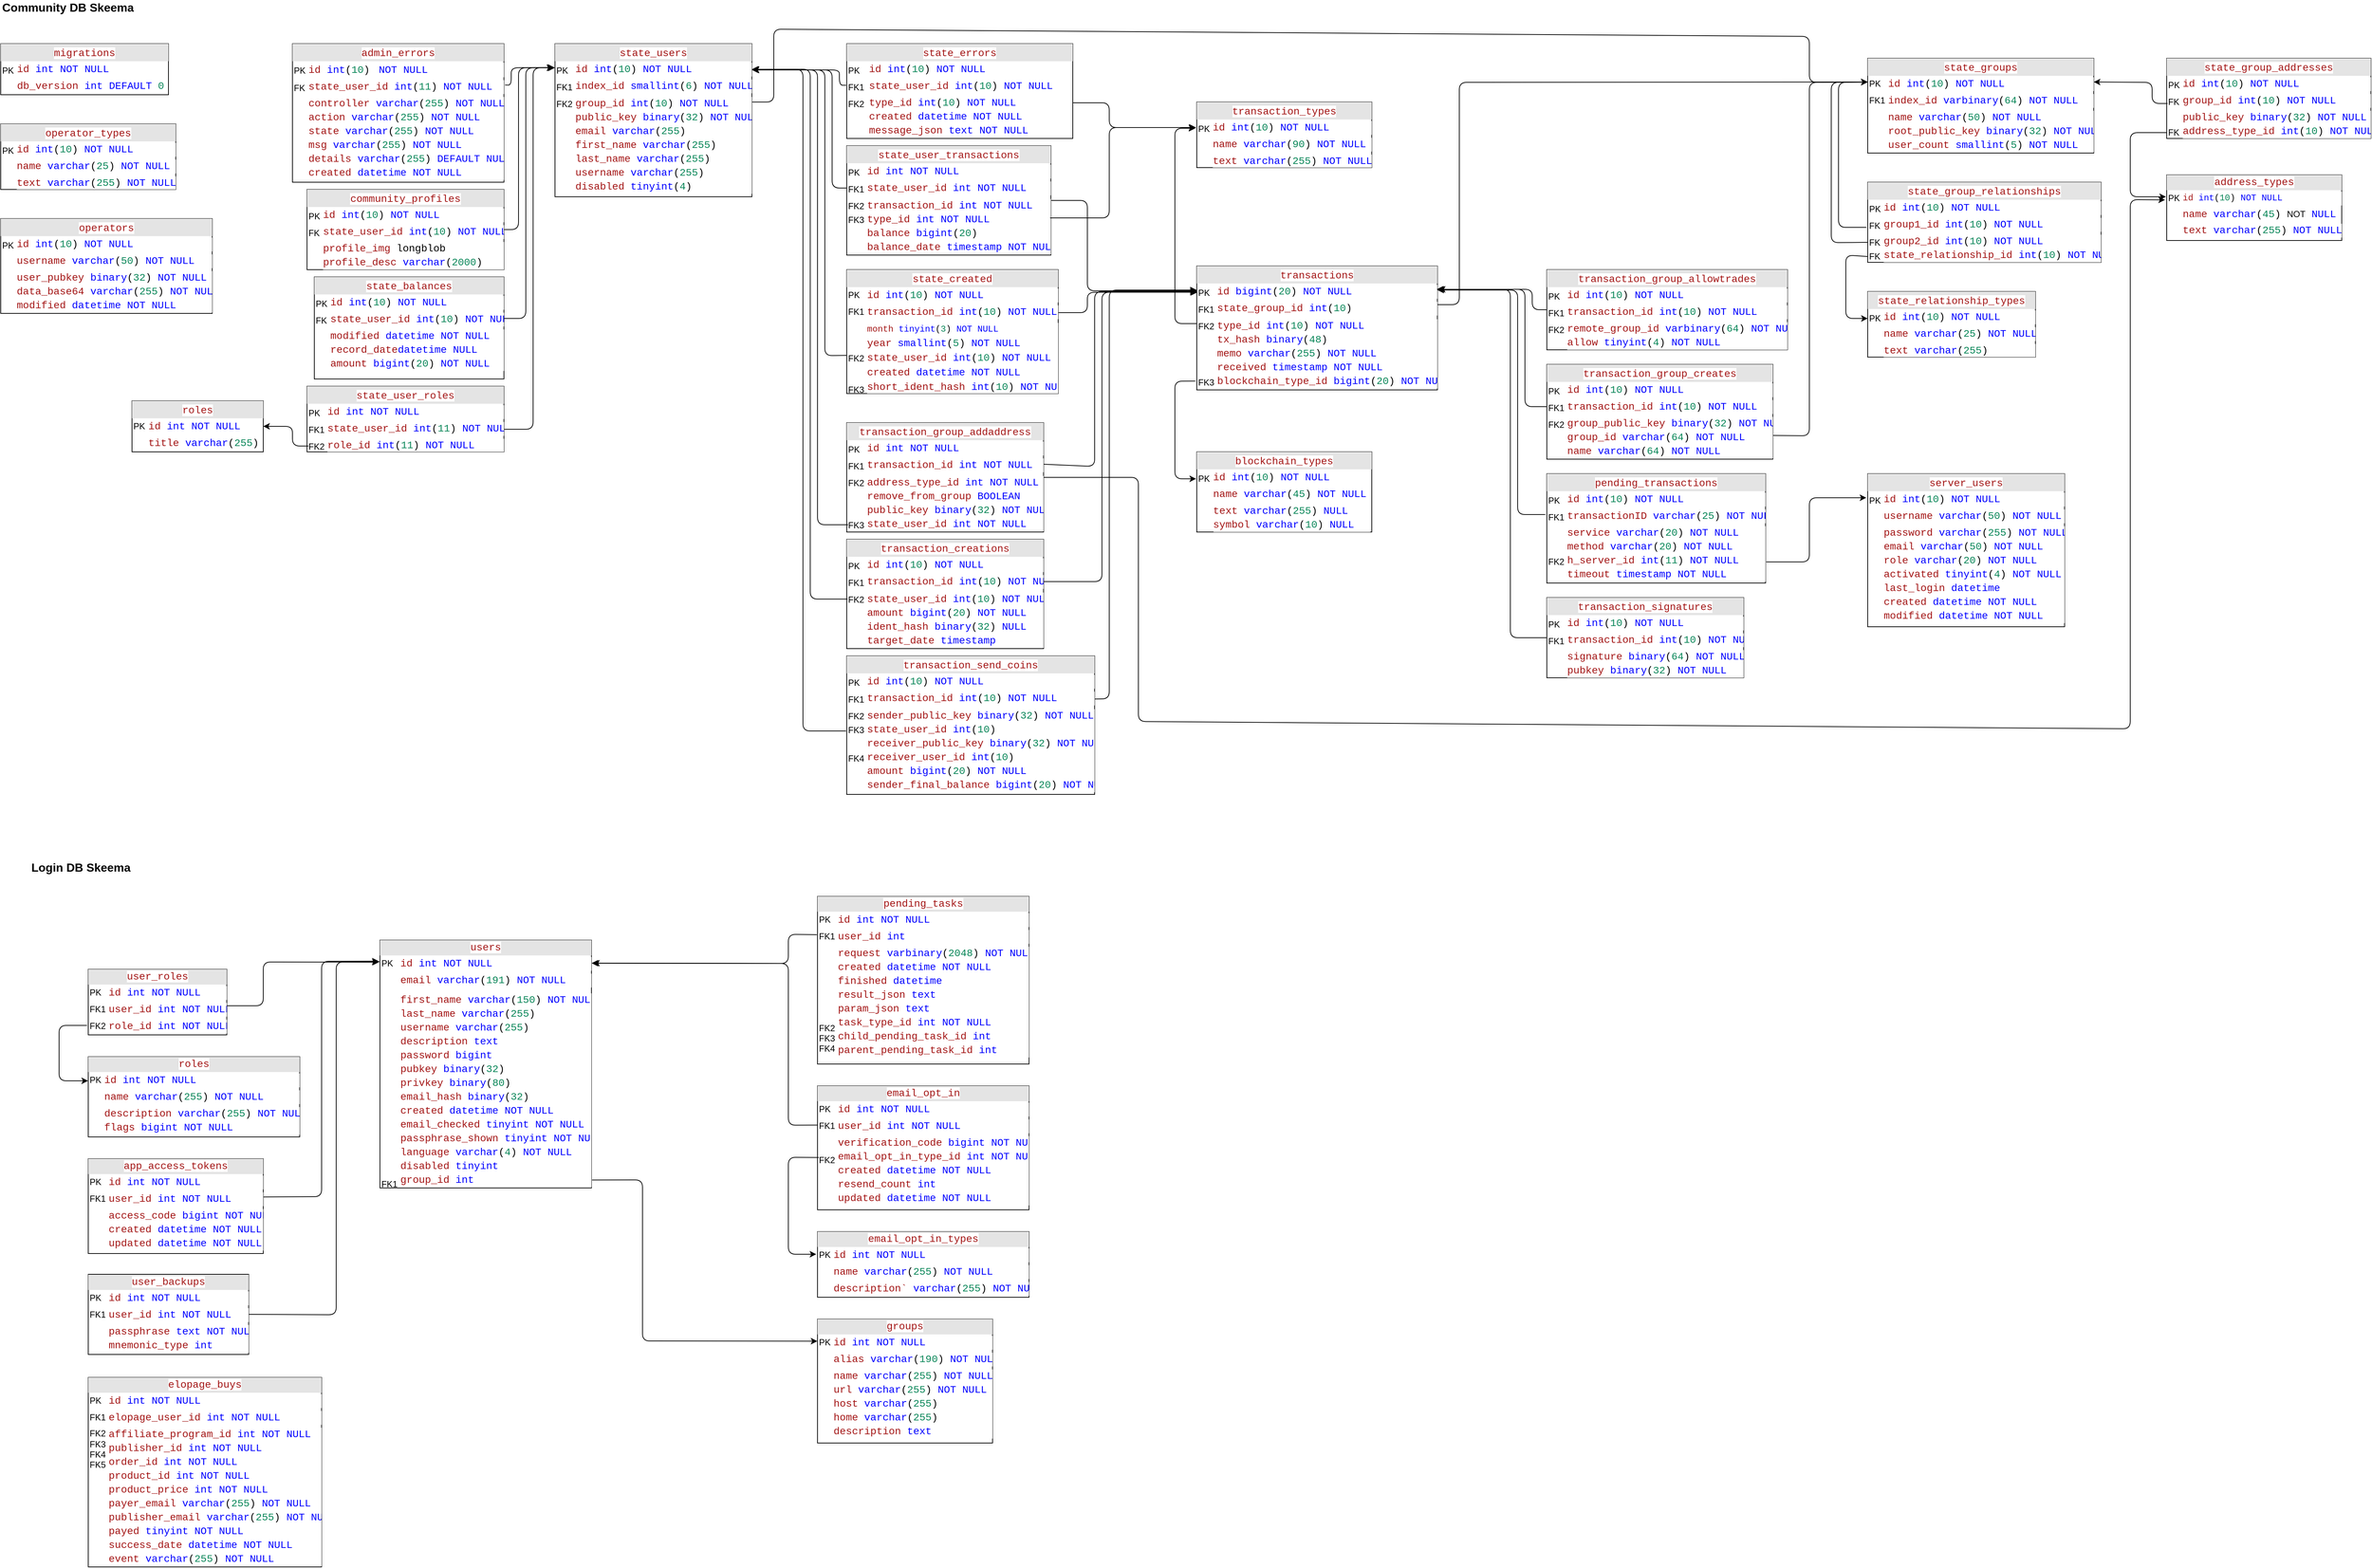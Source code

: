 <mxfile>
    <diagram id="LHxcp-r7DtFshsao_4qc" name="Page-1">
        <mxGraphModel dx="808" dy="470" grid="1" gridSize="10" guides="1" tooltips="1" connect="1" arrows="1" fold="1" page="1" pageScale="1" pageWidth="1654" pageHeight="1169" math="0" shadow="0">
            <root>
                <mxCell id="0"/>
                <mxCell id="1" parent="0"/>
                <mxCell id="2" value="&lt;div style=&quot;text-align: center ; box-sizing: border-box ; width: 100% ; background: rgb(228 , 228 , 228) ; padding: 2px&quot;&gt;&lt;span style=&quot;color: rgb(163 , 21 , 21) ; background-color: rgb(255 , 255 , 255) ; font-family: &amp;#34;consolas&amp;#34; , &amp;#34;courier new&amp;#34; , monospace ; font-size: 14px&quot;&gt;address_types&lt;/span&gt;&lt;/div&gt;&lt;table style=&quot;width: 100% ; font-size: 1em&quot; cellpadding=&quot;2&quot; cellspacing=&quot;0&quot;&gt;&lt;tbody&gt;&lt;tr&gt;&lt;td&gt;PK&lt;/td&gt;&lt;td&gt;&lt;div style=&quot;background-color: rgb(255 , 255 , 255) ; font-family: &amp;#34;consolas&amp;#34; , &amp;#34;courier new&amp;#34; , monospace ; line-height: 19px&quot;&gt;&lt;span style=&quot;color: #a31515&quot;&gt;id&lt;/span&gt;&amp;nbsp;&lt;span style=&quot;color: #0000ff&quot;&gt;int&lt;/span&gt;(&lt;span style=&quot;color: #098658&quot;&gt;10&lt;/span&gt;)&amp;nbsp;&lt;span style=&quot;font-family: &amp;#34;consolas&amp;#34; , &amp;#34;courier new&amp;#34; , monospace ; color: rgb(0 , 0 , 255)&quot;&gt;NOT&lt;/span&gt;&lt;span style=&quot;font-family: &amp;#34;consolas&amp;#34; , &amp;#34;courier new&amp;#34; , monospace&quot;&gt;&amp;nbsp;&lt;/span&gt;&lt;span style=&quot;font-family: &amp;#34;consolas&amp;#34; , &amp;#34;courier new&amp;#34; , monospace ; color: rgb(0 , 0 , 255)&quot;&gt;NULL&lt;/span&gt;&lt;/div&gt;&lt;/td&gt;&lt;/tr&gt;&lt;tr&gt;&lt;td&gt;&lt;/td&gt;&lt;td&gt;&lt;span style=&quot;font-family: &amp;#34;consolas&amp;#34; , &amp;#34;courier new&amp;#34; , monospace ; font-size: 14px ; color: rgb(163 , 21 , 21)&quot;&gt;name&lt;/span&gt;&lt;span style=&quot;font-family: &amp;#34;consolas&amp;#34; , &amp;#34;courier new&amp;#34; , monospace ; font-size: 14px ; background-color: rgb(255 , 255 , 255)&quot;&gt;&amp;nbsp;&lt;/span&gt;&lt;span style=&quot;font-family: &amp;#34;consolas&amp;#34; , &amp;#34;courier new&amp;#34; , monospace ; font-size: 14px ; color: rgb(0 , 0 , 255)&quot;&gt;varchar&lt;/span&gt;&lt;span style=&quot;font-family: &amp;#34;consolas&amp;#34; , &amp;#34;courier new&amp;#34; , monospace ; font-size: 14px ; background-color: rgb(255 , 255 , 255)&quot;&gt;(&lt;/span&gt;&lt;span style=&quot;font-family: &amp;#34;consolas&amp;#34; , &amp;#34;courier new&amp;#34; , monospace ; font-size: 14px ; color: rgb(9 , 134 , 88)&quot;&gt;45&lt;/span&gt;&lt;span style=&quot;font-family: &amp;#34;consolas&amp;#34; , &amp;#34;courier new&amp;#34; , monospace ; font-size: 14px ; background-color: rgb(255 , 255 , 255)&quot;&gt;)&amp;nbsp;&lt;/span&gt;NOT&lt;span style=&quot;background-color: rgb(255 , 255 , 255) ; font-family: &amp;#34;consolas&amp;#34; , &amp;#34;courier new&amp;#34; , monospace ; font-size: 14px&quot;&gt;&amp;nbsp;&lt;/span&gt;&lt;span style=&quot;font-family: &amp;#34;consolas&amp;#34; , &amp;#34;courier new&amp;#34; , monospace ; font-size: 14px ; color: rgb(0 , 0 , 255)&quot;&gt;NULL&lt;/span&gt;&lt;/td&gt;&lt;/tr&gt;&lt;tr&gt;&lt;td&gt;&lt;/td&gt;&lt;td&gt;&lt;div style=&quot;background-color: rgb(255 , 255 , 255) ; font-family: &amp;#34;consolas&amp;#34; , &amp;#34;courier new&amp;#34; , monospace ; font-size: 14px ; line-height: 19px&quot;&gt;&lt;div style=&quot;line-height: 19px&quot;&gt;&lt;span style=&quot;color: #a31515&quot;&gt;text&lt;/span&gt;&amp;nbsp;&lt;span style=&quot;color: #0000ff&quot;&gt;varchar&lt;/span&gt;(&lt;span style=&quot;color: #098658&quot;&gt;255&lt;/span&gt;)&amp;nbsp;&lt;span style=&quot;font-family: &amp;#34;consolas&amp;#34; , &amp;#34;courier new&amp;#34; , monospace ; color: rgb(0 , 0 , 255)&quot;&gt;NOT&lt;/span&gt;&lt;span style=&quot;font-family: &amp;#34;consolas&amp;#34; , &amp;#34;courier new&amp;#34; , monospace&quot;&gt;&amp;nbsp;&lt;/span&gt;&lt;span style=&quot;font-family: &amp;#34;consolas&amp;#34; , &amp;#34;courier new&amp;#34; , monospace ; color: rgb(0 , 0 , 255)&quot;&gt;NULL&lt;/span&gt;&lt;/div&gt;&lt;/div&gt;&lt;/td&gt;&lt;/tr&gt;&lt;/tbody&gt;&lt;/table&gt;" style="verticalAlign=top;align=left;overflow=fill;html=1;" parent="1" vertex="1">
                    <mxGeometry x="3010" y="260" width="240" height="90" as="geometry"/>
                </mxCell>
                <mxCell id="3" value="Community DB Skeema" style="text;html=1;strokeColor=none;fillColor=none;align=left;verticalAlign=middle;whiteSpace=wrap;rounded=0;fontSize=16;fontStyle=1" parent="1" vertex="1">
                    <mxGeometry x="40" y="20" width="270" height="20" as="geometry"/>
                </mxCell>
                <mxCell id="5" value="&lt;div style=&quot;text-align: center ; box-sizing: border-box ; width: 100% ; background: rgb(228 , 228 , 228) ; padding: 2px&quot;&gt;&lt;span style=&quot;color: rgb(163 , 21 , 21) ; background-color: rgb(255 , 255 , 255) ; font-family: &amp;#34;consolas&amp;#34; , &amp;#34;courier new&amp;#34; , monospace ; font-size: 14px&quot;&gt;admin_errors&lt;/span&gt;&lt;/div&gt;&lt;table style=&quot;width: 100% ; font-size: 1em&quot; cellpadding=&quot;2&quot; cellspacing=&quot;0&quot;&gt;&lt;tbody&gt;&lt;tr&gt;&lt;td&gt;&lt;font style=&quot;font-size: 12px&quot;&gt;PK&lt;/font&gt;&lt;/td&gt;&lt;td&gt;&lt;div style=&quot;background-color: rgb(255 , 255 , 255) ; font-family: &amp;#34;consolas&amp;#34; , &amp;#34;courier new&amp;#34; , monospace ; font-size: 14px ; line-height: 19px&quot;&gt;&lt;span style=&quot;color: #a31515&quot;&gt;id&lt;/span&gt;&amp;nbsp;&lt;span style=&quot;color: #0000ff&quot;&gt;int&lt;/span&gt;(&lt;span style=&quot;color: #098658&quot;&gt;10&lt;/span&gt;)&amp;nbsp;&lt;span style=&quot;font-size: 1em ; font-family: &amp;#34;helvetica&amp;#34;&quot;&gt;&amp;nbsp;&lt;/span&gt;&lt;span style=&quot;color: rgb(0 , 0 , 255)&quot;&gt;NOT&lt;/span&gt;&amp;nbsp;&lt;span style=&quot;color: rgb(0 , 0 , 255)&quot;&gt;NULL&lt;/span&gt;&lt;/div&gt;&lt;/td&gt;&lt;/tr&gt;&lt;tr&gt;&lt;td&gt;&lt;font style=&quot;font-size: 12px&quot;&gt;FK&lt;/font&gt;&lt;/td&gt;&lt;td&gt;&lt;div style=&quot;background-color: rgb(255 , 255 , 255) ; font-family: &amp;#34;consolas&amp;#34; , &amp;#34;courier new&amp;#34; , monospace ; font-size: 14px ; line-height: 19px&quot;&gt;&lt;span style=&quot;color: #a31515&quot;&gt;state_user_id&lt;/span&gt;&amp;nbsp;&lt;span style=&quot;color: #0000ff&quot;&gt;int&lt;/span&gt;(&lt;span style=&quot;color: #098658&quot;&gt;11&lt;/span&gt;)&amp;nbsp;&lt;span style=&quot;color: #0000ff&quot;&gt;NOT&lt;/span&gt;&amp;nbsp;&lt;span style=&quot;color: #0000ff&quot;&gt;NULL&lt;/span&gt;&lt;/div&gt;&lt;/td&gt;&lt;/tr&gt;&lt;tr&gt;&lt;td&gt;&lt;/td&gt;&lt;td&gt;&lt;div style=&quot;background-color: rgb(255 , 255 , 255) ; font-family: &amp;#34;consolas&amp;#34; , &amp;#34;courier new&amp;#34; , monospace ; font-size: 14px ; line-height: 19px&quot;&gt;&lt;span style=&quot;color: #a31515&quot;&gt;controller&lt;/span&gt;&amp;nbsp;&lt;span style=&quot;color: #0000ff&quot;&gt;varchar&lt;/span&gt;(&lt;span style=&quot;color: #098658&quot;&gt;255&lt;/span&gt;)&amp;nbsp;&lt;span style=&quot;color: #0000ff&quot;&gt;NOT&lt;/span&gt;&amp;nbsp;&lt;span style=&quot;color: #0000ff&quot;&gt;NULL&lt;/span&gt;&lt;/div&gt;&lt;div style=&quot;background-color: rgb(255 , 255 , 255) ; font-family: &amp;#34;consolas&amp;#34; , &amp;#34;courier new&amp;#34; , monospace ; font-size: 14px ; line-height: 19px&quot;&gt;&lt;div style=&quot;line-height: 19px&quot;&gt;&lt;span style=&quot;color: #a31515&quot;&gt;action&lt;/span&gt;&amp;nbsp;&lt;span style=&quot;color: #0000ff&quot;&gt;varchar&lt;/span&gt;(&lt;span style=&quot;color: #098658&quot;&gt;255&lt;/span&gt;)&amp;nbsp;&lt;span style=&quot;color: #0000ff&quot;&gt;NOT&lt;/span&gt;&amp;nbsp;&lt;span style=&quot;color: #0000ff&quot;&gt;NULL&lt;/span&gt;&lt;/div&gt;&lt;div style=&quot;line-height: 19px&quot;&gt;&lt;div style=&quot;line-height: 19px&quot;&gt;&lt;span style=&quot;color: #a31515&quot;&gt;state&lt;/span&gt;&amp;nbsp;&lt;span style=&quot;color: #0000ff&quot;&gt;varchar&lt;/span&gt;(&lt;span style=&quot;color: #098658&quot;&gt;255&lt;/span&gt;)&amp;nbsp;&lt;span style=&quot;color: #0000ff&quot;&gt;NOT&lt;/span&gt;&amp;nbsp;&lt;span style=&quot;color: #0000ff&quot;&gt;NULL&lt;/span&gt;&lt;/div&gt;&lt;div style=&quot;line-height: 19px&quot;&gt;&lt;div style=&quot;line-height: 19px&quot;&gt;&lt;span style=&quot;color: #a31515&quot;&gt;msg&lt;/span&gt;&amp;nbsp;&lt;span style=&quot;color: #0000ff&quot;&gt;varchar&lt;/span&gt;(&lt;span style=&quot;color: #098658&quot;&gt;255&lt;/span&gt;)&amp;nbsp;&lt;span style=&quot;color: #0000ff&quot;&gt;NOT&lt;/span&gt;&amp;nbsp;&lt;span style=&quot;color: #0000ff&quot;&gt;NULL&lt;/span&gt;&lt;/div&gt;&lt;div style=&quot;line-height: 19px&quot;&gt;&lt;div style=&quot;line-height: 19px&quot;&gt;&lt;span style=&quot;color: #a31515&quot;&gt;details&lt;/span&gt;&amp;nbsp;&lt;span style=&quot;color: #0000ff&quot;&gt;varchar&lt;/span&gt;(&lt;span style=&quot;color: #098658&quot;&gt;255&lt;/span&gt;)&amp;nbsp;&lt;span style=&quot;color: #0000ff&quot;&gt;DEFAULT&lt;/span&gt;&amp;nbsp;&lt;span style=&quot;color: #0000ff&quot;&gt;NULL&lt;/span&gt;&lt;/div&gt;&lt;div style=&quot;line-height: 19px&quot;&gt;&lt;div style=&quot;line-height: 19px&quot;&gt;&lt;span style=&quot;color: #a31515&quot;&gt;created&lt;/span&gt;&amp;nbsp;&lt;span style=&quot;color: #0000ff&quot;&gt;datetime&lt;/span&gt;&amp;nbsp;&lt;span style=&quot;color: #0000ff&quot;&gt;NOT&lt;/span&gt;&amp;nbsp;&lt;span style=&quot;color: #0000ff&quot;&gt;NULL&lt;/span&gt;&lt;/div&gt;&lt;/div&gt;&lt;/div&gt;&lt;/div&gt;&lt;/div&gt;&lt;/div&gt;&lt;/td&gt;&lt;/tr&gt;&lt;/tbody&gt;&lt;/table&gt;" style="verticalAlign=top;align=left;overflow=fill;html=1;fontSize=16;" parent="1" vertex="1">
                    <mxGeometry x="440" y="80" width="290" height="190" as="geometry"/>
                </mxCell>
                <mxCell id="6" value="&lt;div style=&quot;text-align: center ; box-sizing: border-box ; width: 100% ; background: rgb(228 , 228 , 228) ; padding: 2px&quot;&gt;&lt;span style=&quot;color: rgb(163 , 21 , 21) ; background-color: rgb(255 , 255 , 255) ; font-family: &amp;#34;consolas&amp;#34; , &amp;#34;courier new&amp;#34; , monospace ; font-size: 14px&quot;&gt;blockchain_types&lt;/span&gt;&lt;/div&gt;&lt;table style=&quot;width: 100% ; font-size: 1em&quot; cellpadding=&quot;2&quot; cellspacing=&quot;0&quot;&gt;&lt;tbody&gt;&lt;tr&gt;&lt;td&gt;&lt;font style=&quot;font-size: 12px&quot;&gt;PK&lt;/font&gt;&lt;/td&gt;&lt;td&gt;&lt;div style=&quot;background-color: rgb(255 , 255 , 255) ; font-family: &amp;#34;consolas&amp;#34; , &amp;#34;courier new&amp;#34; , monospace ; font-size: 14px ; line-height: 19px&quot;&gt;&lt;span style=&quot;color: #a31515&quot;&gt;id&lt;/span&gt;&amp;nbsp;&lt;span style=&quot;color: #0000ff&quot;&gt;int&lt;/span&gt;(&lt;span style=&quot;color: #098658&quot;&gt;10&lt;/span&gt;)&amp;nbsp;&lt;span style=&quot;color: #0000ff&quot;&gt;NOT&lt;/span&gt;&amp;nbsp;&lt;span style=&quot;color: #0000ff&quot;&gt;NULL&lt;/span&gt;&lt;/div&gt;&lt;/td&gt;&lt;/tr&gt;&lt;tr&gt;&lt;td&gt;&lt;br&gt;&lt;/td&gt;&lt;td&gt;&lt;div style=&quot;background-color: rgb(255 , 255 , 255) ; font-family: &amp;#34;consolas&amp;#34; , &amp;#34;courier new&amp;#34; , monospace ; font-size: 14px ; line-height: 19px&quot;&gt;&lt;span style=&quot;color: #a31515&quot;&gt;name&lt;/span&gt;&amp;nbsp;&lt;span style=&quot;color: #0000ff&quot;&gt;varchar&lt;/span&gt;(&lt;span style=&quot;color: #098658&quot;&gt;45&lt;/span&gt;)&amp;nbsp;&lt;span style=&quot;color: #0000ff&quot;&gt;NOT&lt;/span&gt;&amp;nbsp;&lt;span style=&quot;color: #0000ff&quot;&gt;NULL&lt;/span&gt;&lt;/div&gt;&lt;/td&gt;&lt;/tr&gt;&lt;tr&gt;&lt;td&gt;&lt;/td&gt;&lt;td&gt;&lt;div style=&quot;background-color: rgb(255 , 255 , 255) ; font-family: &amp;#34;consolas&amp;#34; , &amp;#34;courier new&amp;#34; , monospace ; font-size: 14px ; line-height: 19px&quot;&gt;&lt;span style=&quot;color: #a31515&quot;&gt;text&lt;/span&gt;&amp;nbsp;&lt;span style=&quot;color: #0000ff&quot;&gt;varchar&lt;/span&gt;(&lt;span style=&quot;color: #098658&quot;&gt;255&lt;/span&gt;)&amp;nbsp;&lt;span style=&quot;color: #0000ff&quot;&gt;NULL&lt;/span&gt;&lt;/div&gt;&lt;div style=&quot;background-color: rgb(255 , 255 , 255) ; font-family: &amp;#34;consolas&amp;#34; , &amp;#34;courier new&amp;#34; , monospace ; font-size: 14px ; line-height: 19px&quot;&gt;&lt;div style=&quot;line-height: 19px&quot;&gt;&lt;span style=&quot;color: #a31515&quot;&gt;symbol&lt;/span&gt;&amp;nbsp;&lt;span style=&quot;color: #0000ff&quot;&gt;varchar&lt;/span&gt;(&lt;span style=&quot;color: #098658&quot;&gt;10&lt;/span&gt;)&amp;nbsp;&lt;span style=&quot;color: #0000ff&quot;&gt;NULL&lt;/span&gt;&lt;/div&gt;&lt;/div&gt;&lt;/td&gt;&lt;/tr&gt;&lt;/tbody&gt;&lt;/table&gt;" style="verticalAlign=top;align=left;overflow=fill;html=1;fontSize=16;" parent="1" vertex="1">
                    <mxGeometry x="1680" y="640" width="240" height="110" as="geometry"/>
                </mxCell>
                <mxCell id="7" value="&lt;div style=&quot;text-align: center ; box-sizing: border-box ; width: 100% ; background: rgb(228 , 228 , 228) ; padding: 2px&quot;&gt;&lt;span style=&quot;color: rgb(163 , 21 , 21) ; background-color: rgb(255 , 255 , 255) ; font-family: &amp;#34;consolas&amp;#34; , &amp;#34;courier new&amp;#34; , monospace ; font-size: 14px&quot;&gt;community_profiles&lt;/span&gt;&lt;/div&gt;&lt;table style=&quot;width: 100% ; font-size: 1em&quot; cellpadding=&quot;2&quot; cellspacing=&quot;0&quot;&gt;&lt;tbody&gt;&lt;tr&gt;&lt;td&gt;&lt;font style=&quot;font-size: 12px&quot;&gt;PK&lt;/font&gt;&lt;/td&gt;&lt;td&gt;&lt;div style=&quot;background-color: rgb(255 , 255 , 255) ; font-family: &amp;#34;consolas&amp;#34; , &amp;#34;courier new&amp;#34; , monospace ; font-size: 14px ; line-height: 19px&quot;&gt;&lt;span style=&quot;color: #a31515&quot;&gt;id&lt;/span&gt;&amp;nbsp;&lt;span style=&quot;color: #0000ff&quot;&gt;int&lt;/span&gt;(&lt;span style=&quot;color: #098658&quot;&gt;10&lt;/span&gt;)&amp;nbsp;&lt;span style=&quot;color: #0000ff&quot;&gt;NOT&lt;/span&gt;&amp;nbsp;&lt;span style=&quot;color: #0000ff&quot;&gt;NULL&lt;/span&gt;&lt;/div&gt;&lt;/td&gt;&lt;/tr&gt;&lt;tr&gt;&lt;td&gt;&lt;font style=&quot;font-size: 12px&quot;&gt;FK&lt;/font&gt;&lt;/td&gt;&lt;td&gt;&lt;div style=&quot;background-color: rgb(255 , 255 , 255) ; font-family: &amp;#34;consolas&amp;#34; , &amp;#34;courier new&amp;#34; , monospace ; font-size: 14px ; line-height: 19px&quot;&gt;&lt;span style=&quot;color: #a31515&quot;&gt;state_user_id&lt;/span&gt;&amp;nbsp;&lt;span style=&quot;color: #0000ff&quot;&gt;int&lt;/span&gt;(&lt;span style=&quot;color: #098658&quot;&gt;10&lt;/span&gt;)&amp;nbsp;&lt;span style=&quot;color: #0000ff&quot;&gt;NOT&lt;/span&gt;&amp;nbsp;&lt;span style=&quot;color: #0000ff&quot;&gt;NULL&lt;/span&gt;&lt;/div&gt;&lt;/td&gt;&lt;/tr&gt;&lt;tr&gt;&lt;td&gt;&lt;/td&gt;&lt;td&gt;&lt;div style=&quot;background-color: rgb(255 , 255 , 255) ; font-family: &amp;#34;consolas&amp;#34; , &amp;#34;courier new&amp;#34; , monospace ; font-size: 14px ; line-height: 19px&quot;&gt;&lt;span style=&quot;color: #a31515&quot;&gt;profile_img&lt;/span&gt;&amp;nbsp;longblob&lt;/div&gt;&lt;div style=&quot;background-color: rgb(255 , 255 , 255) ; font-family: &amp;#34;consolas&amp;#34; , &amp;#34;courier new&amp;#34; , monospace ; font-size: 14px ; line-height: 19px&quot;&gt;&lt;div style=&quot;line-height: 19px&quot;&gt;&lt;span style=&quot;color: #a31515&quot;&gt;profile_desc&lt;/span&gt;&amp;nbsp;&lt;span style=&quot;color: #0000ff&quot;&gt;varchar&lt;/span&gt;(&lt;span style=&quot;color: #098658&quot;&gt;2000&lt;/span&gt;)&lt;/div&gt;&lt;/div&gt;&lt;/td&gt;&lt;/tr&gt;&lt;/tbody&gt;&lt;/table&gt;" style="verticalAlign=top;align=left;overflow=fill;html=1;fontSize=16;" parent="1" vertex="1">
                    <mxGeometry x="460" y="280" width="270" height="110" as="geometry"/>
                </mxCell>
                <mxCell id="8" value="&lt;div style=&quot;text-align: center ; box-sizing: border-box ; width: 100% ; background: rgb(228 , 228 , 228) ; padding: 2px&quot;&gt;&lt;span style=&quot;color: rgb(163 , 21 , 21) ; background-color: rgb(255 , 255 , 255) ; font-family: &amp;#34;consolas&amp;#34; , &amp;#34;courier new&amp;#34; , monospace ; font-size: 14px&quot;&gt;migrations&lt;/span&gt;&lt;/div&gt;&lt;table style=&quot;width: 100% ; font-size: 1em&quot; cellpadding=&quot;2&quot; cellspacing=&quot;0&quot;&gt;&lt;tbody&gt;&lt;tr&gt;&lt;td&gt;&lt;font style=&quot;font-size: 12px&quot;&gt;PK&lt;/font&gt;&lt;/td&gt;&lt;td&gt;&lt;div style=&quot;background-color: rgb(255 , 255 , 255) ; font-family: &amp;#34;consolas&amp;#34; , &amp;#34;courier new&amp;#34; , monospace ; font-size: 14px ; line-height: 19px&quot;&gt;&lt;span style=&quot;color: #a31515&quot;&gt;id&lt;/span&gt;&amp;nbsp;&lt;span style=&quot;color: #0000ff&quot;&gt;int&lt;/span&gt;&amp;nbsp;&lt;span style=&quot;color: #0000ff&quot;&gt;NOT&lt;/span&gt;&amp;nbsp;&lt;span style=&quot;color: #0000ff&quot;&gt;NULL&lt;/span&gt;&lt;/div&gt;&lt;/td&gt;&lt;/tr&gt;&lt;tr&gt;&lt;td&gt;&lt;br&gt;&lt;/td&gt;&lt;td&gt;&lt;div style=&quot;background-color: rgb(255 , 255 , 255) ; font-family: &amp;#34;consolas&amp;#34; , &amp;#34;courier new&amp;#34; , monospace ; font-size: 14px ; line-height: 19px&quot;&gt;&lt;span style=&quot;color: #a31515&quot;&gt;db_version&lt;/span&gt;&amp;nbsp;&lt;span style=&quot;color: #0000ff&quot;&gt;int&lt;/span&gt;&amp;nbsp;&lt;span style=&quot;color: #0000ff&quot;&gt;DEFAULT&lt;/span&gt;&amp;nbsp;&lt;span style=&quot;color: #098658&quot;&gt;0&lt;/span&gt;&lt;/div&gt;&lt;/td&gt;&lt;/tr&gt;&lt;tr&gt;&lt;td&gt;&lt;/td&gt;&lt;td&gt;&lt;br&gt;&lt;/td&gt;&lt;/tr&gt;&lt;/tbody&gt;&lt;/table&gt;" style="verticalAlign=top;align=left;overflow=fill;html=1;fontSize=16;" parent="1" vertex="1">
                    <mxGeometry x="40" y="80" width="230" height="70" as="geometry"/>
                </mxCell>
                <mxCell id="9" value="&lt;div style=&quot;text-align: center ; box-sizing: border-box ; width: 100% ; background: rgb(228 , 228 , 228) ; padding: 2px&quot;&gt;&lt;span style=&quot;color: rgb(163 , 21 , 21) ; background-color: rgb(255 , 255 , 255) ; font-family: &amp;#34;consolas&amp;#34; , &amp;#34;courier new&amp;#34; , monospace ; font-size: 14px&quot;&gt;operator_types&lt;/span&gt;&lt;/div&gt;&lt;table style=&quot;width: 100% ; font-size: 1em&quot; cellpadding=&quot;2&quot; cellspacing=&quot;0&quot;&gt;&lt;tbody&gt;&lt;tr&gt;&lt;td&gt;&lt;font style=&quot;font-size: 12px&quot;&gt;PK&lt;/font&gt;&lt;/td&gt;&lt;td&gt;&lt;div style=&quot;background-color: rgb(255 , 255 , 255) ; font-family: &amp;#34;consolas&amp;#34; , &amp;#34;courier new&amp;#34; , monospace ; font-size: 14px ; line-height: 19px&quot;&gt;&lt;span style=&quot;color: #a31515&quot;&gt;id&lt;/span&gt;&amp;nbsp;&lt;span style=&quot;color: #0000ff&quot;&gt;int&lt;/span&gt;(&lt;span style=&quot;color: #098658&quot;&gt;10&lt;/span&gt;)&amp;nbsp;&lt;span style=&quot;color: #0000ff&quot;&gt;NOT&lt;/span&gt;&amp;nbsp;&lt;span style=&quot;color: #0000ff&quot;&gt;NULL&lt;/span&gt;&lt;/div&gt;&lt;/td&gt;&lt;/tr&gt;&lt;tr&gt;&lt;td&gt;&lt;br&gt;&lt;/td&gt;&lt;td&gt;&lt;div style=&quot;background-color: rgb(255 , 255 , 255) ; font-family: &amp;#34;consolas&amp;#34; , &amp;#34;courier new&amp;#34; , monospace ; font-size: 14px ; line-height: 19px&quot;&gt;&lt;span style=&quot;color: #a31515&quot;&gt;name&lt;/span&gt;&amp;nbsp;&lt;span style=&quot;color: #0000ff&quot;&gt;varchar&lt;/span&gt;(&lt;span style=&quot;color: #098658&quot;&gt;25&lt;/span&gt;)&amp;nbsp;&lt;span style=&quot;color: #0000ff&quot;&gt;NOT&lt;/span&gt;&amp;nbsp;&lt;span style=&quot;color: #0000ff&quot;&gt;NULL&lt;/span&gt;&lt;/div&gt;&lt;/td&gt;&lt;/tr&gt;&lt;tr&gt;&lt;td&gt;&lt;/td&gt;&lt;td&gt;&lt;div style=&quot;background-color: rgb(255 , 255 , 255) ; font-family: &amp;#34;consolas&amp;#34; , &amp;#34;courier new&amp;#34; , monospace ; font-size: 14px ; line-height: 19px&quot;&gt;&lt;span style=&quot;color: #a31515&quot;&gt;text&lt;/span&gt;&amp;nbsp;&lt;span style=&quot;color: #0000ff&quot;&gt;varchar&lt;/span&gt;(&lt;span style=&quot;color: #098658&quot;&gt;255&lt;/span&gt;)&amp;nbsp;&lt;span style=&quot;color: #0000ff&quot;&gt;NOT&lt;/span&gt;&amp;nbsp;&lt;span style=&quot;color: #0000ff&quot;&gt;NULL&lt;/span&gt;&lt;/div&gt;&lt;/td&gt;&lt;/tr&gt;&lt;/tbody&gt;&lt;/table&gt;" style="verticalAlign=top;align=left;overflow=fill;html=1;fontSize=16;" parent="1" vertex="1">
                    <mxGeometry x="40" y="190" width="240" height="90" as="geometry"/>
                </mxCell>
                <mxCell id="10" value="&lt;div style=&quot;text-align: center ; box-sizing: border-box ; width: 100% ; background: rgb(228 , 228 , 228) ; padding: 2px&quot;&gt;&lt;span style=&quot;color: rgb(163 , 21 , 21) ; background-color: rgb(255 , 255 , 255) ; font-family: &amp;#34;consolas&amp;#34; , &amp;#34;courier new&amp;#34; , monospace ; font-size: 14px&quot;&gt;operators&lt;/span&gt;&lt;/div&gt;&lt;table style=&quot;width: 100% ; font-size: 1em&quot; cellpadding=&quot;2&quot; cellspacing=&quot;0&quot;&gt;&lt;tbody&gt;&lt;tr&gt;&lt;td&gt;&lt;font style=&quot;font-size: 12px&quot;&gt;PK&lt;/font&gt;&lt;/td&gt;&lt;td&gt;&lt;div style=&quot;background-color: rgb(255 , 255 , 255) ; font-family: &amp;#34;consolas&amp;#34; , &amp;#34;courier new&amp;#34; , monospace ; font-size: 14px ; line-height: 19px&quot;&gt;&lt;span style=&quot;color: #a31515&quot;&gt;id&lt;/span&gt;&amp;nbsp;&lt;span style=&quot;color: #0000ff&quot;&gt;int&lt;/span&gt;(&lt;span style=&quot;color: #098658&quot;&gt;10&lt;/span&gt;)&amp;nbsp;&lt;span style=&quot;color: #0000ff&quot;&gt;NOT&lt;/span&gt;&amp;nbsp;&lt;span style=&quot;color: #0000ff&quot;&gt;NULL&lt;/span&gt;&lt;/div&gt;&lt;/td&gt;&lt;/tr&gt;&lt;tr style=&quot;font-size: 12px&quot;&gt;&lt;td&gt;&lt;br&gt;&lt;/td&gt;&lt;td&gt;&lt;div style=&quot;background-color: rgb(255 , 255 , 255) ; font-family: &amp;#34;consolas&amp;#34; , &amp;#34;courier new&amp;#34; , monospace ; font-size: 14px ; line-height: 19px&quot;&gt;&lt;span style=&quot;color: #a31515&quot;&gt;username&lt;/span&gt;&amp;nbsp;&lt;span style=&quot;color: #0000ff&quot;&gt;varchar&lt;/span&gt;(&lt;span style=&quot;color: #098658&quot;&gt;50&lt;/span&gt;)&amp;nbsp;&lt;span style=&quot;color: #0000ff&quot;&gt;NOT&lt;/span&gt;&amp;nbsp;&lt;span style=&quot;color: #0000ff&quot;&gt;NULL&lt;/span&gt;&lt;/div&gt;&lt;/td&gt;&lt;/tr&gt;&lt;tr&gt;&lt;td&gt;&lt;/td&gt;&lt;td&gt;&lt;div style=&quot;background-color: rgb(255 , 255 , 255) ; font-family: &amp;#34;consolas&amp;#34; , &amp;#34;courier new&amp;#34; , monospace ; font-size: 14px ; line-height: 19px&quot;&gt;&lt;span style=&quot;color: #a31515&quot;&gt;user_pubkey&lt;/span&gt;&amp;nbsp;&lt;span style=&quot;color: #0000ff&quot;&gt;binary&lt;/span&gt;(&lt;span style=&quot;color: #098658&quot;&gt;32&lt;/span&gt;)&amp;nbsp;&lt;span style=&quot;color: #0000ff&quot;&gt;NOT&lt;/span&gt;&amp;nbsp;&lt;span style=&quot;color: #0000ff&quot;&gt;NULL&lt;/span&gt;&lt;/div&gt;&lt;div style=&quot;background-color: rgb(255 , 255 , 255) ; font-family: &amp;#34;consolas&amp;#34; , &amp;#34;courier new&amp;#34; , monospace ; font-size: 14px ; line-height: 19px&quot;&gt;&lt;div style=&quot;line-height: 19px&quot;&gt;&lt;span style=&quot;color: #a31515&quot;&gt;data_base64&lt;/span&gt;&amp;nbsp;&lt;span style=&quot;color: #0000ff&quot;&gt;varchar&lt;/span&gt;(&lt;span style=&quot;color: #098658&quot;&gt;255&lt;/span&gt;)&amp;nbsp;&lt;span style=&quot;color: #0000ff&quot;&gt;NOT&lt;/span&gt;&amp;nbsp;&lt;span style=&quot;color: #0000ff&quot;&gt;NULL&lt;/span&gt;&lt;/div&gt;&lt;div style=&quot;line-height: 19px&quot;&gt;&lt;div style=&quot;line-height: 19px&quot;&gt;&lt;span style=&quot;color: #a31515&quot;&gt;modified&lt;/span&gt;&amp;nbsp;&lt;span style=&quot;color: #0000ff&quot;&gt;datetime&lt;/span&gt;&amp;nbsp;&lt;span style=&quot;color: #0000ff&quot;&gt;NOT&lt;/span&gt;&amp;nbsp;&lt;span style=&quot;color: #0000ff&quot;&gt;NULL&lt;/span&gt;&lt;/div&gt;&lt;/div&gt;&lt;/div&gt;&lt;/td&gt;&lt;/tr&gt;&lt;/tbody&gt;&lt;/table&gt;" style="verticalAlign=top;align=left;overflow=fill;html=1;fontSize=16;" parent="1" vertex="1">
                    <mxGeometry x="40" y="320" width="290" height="130" as="geometry"/>
                </mxCell>
                <mxCell id="11" value="&lt;div style=&quot;text-align: center ; box-sizing: border-box ; width: 100% ; background: rgb(228 , 228 , 228) ; padding: 2px&quot;&gt;&lt;span style=&quot;color: rgb(163 , 21 , 21) ; background-color: rgb(255 , 255 , 255) ; font-family: &amp;#34;consolas&amp;#34; , &amp;#34;courier new&amp;#34; , monospace ; font-size: 14px&quot;&gt;pending_transactions&lt;/span&gt;&lt;/div&gt;&lt;table style=&quot;width: 100% ; font-size: 1em&quot; cellpadding=&quot;2&quot; cellspacing=&quot;0&quot;&gt;&lt;tbody&gt;&lt;tr&gt;&lt;td&gt;&lt;font style=&quot;font-size: 12px&quot;&gt;PK&lt;/font&gt;&lt;/td&gt;&lt;td&gt;&lt;div style=&quot;background-color: rgb(255 , 255 , 255) ; font-family: &amp;#34;consolas&amp;#34; , &amp;#34;courier new&amp;#34; , monospace ; font-size: 14px ; line-height: 19px&quot;&gt;&lt;span style=&quot;color: #a31515&quot;&gt;id&lt;/span&gt;&amp;nbsp;&lt;span style=&quot;color: #0000ff&quot;&gt;int&lt;/span&gt;(&lt;span style=&quot;color: #098658&quot;&gt;10&lt;/span&gt;)&amp;nbsp;&lt;span style=&quot;color: #0000ff&quot;&gt;NOT&lt;/span&gt;&amp;nbsp;&lt;span style=&quot;color: #0000ff&quot;&gt;NULL&lt;/span&gt;&lt;/div&gt;&lt;/td&gt;&lt;/tr&gt;&lt;tr&gt;&lt;td&gt;&lt;font style=&quot;font-size: 12px&quot;&gt;FK1&lt;/font&gt;&lt;/td&gt;&lt;td&gt;&lt;div style=&quot;background-color: rgb(255 , 255 , 255) ; font-family: &amp;#34;consolas&amp;#34; , &amp;#34;courier new&amp;#34; , monospace ; font-size: 14px ; line-height: 19px&quot;&gt;&lt;span style=&quot;color: #a31515&quot;&gt;transactionID&lt;/span&gt;&amp;nbsp;&lt;span style=&quot;color: #0000ff&quot;&gt;varchar&lt;/span&gt;(&lt;span style=&quot;color: #098658&quot;&gt;25&lt;/span&gt;)&amp;nbsp;&lt;span style=&quot;color: #0000ff&quot;&gt;NOT&lt;/span&gt;&amp;nbsp;&lt;span style=&quot;color: #0000ff&quot;&gt;NULL&lt;/span&gt;&lt;/div&gt;&lt;/td&gt;&lt;/tr&gt;&lt;tr&gt;&lt;td&gt;&lt;font style=&quot;font-size: 12px&quot;&gt;&lt;br&gt;FK2&lt;/font&gt;&lt;/td&gt;&lt;td&gt;&lt;div style=&quot;background-color: rgb(255 , 255 , 255) ; font-family: &amp;#34;consolas&amp;#34; , &amp;#34;courier new&amp;#34; , monospace ; font-size: 14px ; line-height: 19px&quot;&gt;&lt;span style=&quot;color: #a31515&quot;&gt;service&lt;/span&gt;&amp;nbsp;&lt;span style=&quot;color: #0000ff&quot;&gt;varchar&lt;/span&gt;(&lt;span style=&quot;color: #098658&quot;&gt;20&lt;/span&gt;)&amp;nbsp;&lt;span style=&quot;color: #0000ff&quot;&gt;NOT&lt;/span&gt;&amp;nbsp;&lt;span style=&quot;color: #0000ff&quot;&gt;NULL&lt;/span&gt;&lt;/div&gt;&lt;div style=&quot;background-color: rgb(255 , 255 , 255) ; font-family: &amp;#34;consolas&amp;#34; , &amp;#34;courier new&amp;#34; , monospace ; font-size: 14px ; line-height: 19px&quot;&gt;&lt;div style=&quot;line-height: 19px&quot;&gt;&lt;span style=&quot;color: #a31515&quot;&gt;method&lt;/span&gt;&amp;nbsp;&lt;span style=&quot;color: #0000ff&quot;&gt;varchar&lt;/span&gt;(&lt;span style=&quot;color: #098658&quot;&gt;20&lt;/span&gt;)&amp;nbsp;&lt;span style=&quot;color: #0000ff&quot;&gt;NOT&lt;/span&gt;&amp;nbsp;&lt;span style=&quot;color: #0000ff&quot;&gt;NULL&lt;/span&gt;&lt;/div&gt;&lt;div style=&quot;line-height: 19px&quot;&gt;&lt;div style=&quot;line-height: 19px&quot;&gt;&lt;span style=&quot;color: #a31515&quot;&gt;h_server_id&lt;/span&gt;&amp;nbsp;&lt;span style=&quot;color: #0000ff&quot;&gt;int&lt;/span&gt;(&lt;span style=&quot;color: #098658&quot;&gt;11&lt;/span&gt;)&amp;nbsp;&lt;span style=&quot;color: #0000ff&quot;&gt;NOT&lt;/span&gt;&amp;nbsp;&lt;span style=&quot;color: #0000ff&quot;&gt;NULL&lt;/span&gt;&lt;/div&gt;&lt;div style=&quot;line-height: 19px&quot;&gt;&lt;div style=&quot;line-height: 19px&quot;&gt;&lt;span style=&quot;color: #a31515&quot;&gt;timeout&lt;/span&gt;&amp;nbsp;&lt;span style=&quot;color: #0000ff&quot;&gt;timestamp&lt;/span&gt;&amp;nbsp;&lt;span style=&quot;color: #0000ff&quot;&gt;NOT&lt;/span&gt;&amp;nbsp;&lt;span style=&quot;color: #0000ff&quot;&gt;NULL&lt;/span&gt;&lt;/div&gt;&lt;/div&gt;&lt;/div&gt;&lt;/div&gt;&lt;/td&gt;&lt;/tr&gt;&lt;/tbody&gt;&lt;/table&gt;" style="verticalAlign=top;align=left;overflow=fill;html=1;fontSize=16;" parent="1" vertex="1">
                    <mxGeometry x="2160" y="670" width="300" height="150" as="geometry"/>
                </mxCell>
                <mxCell id="12" value="&lt;div style=&quot;text-align: center ; box-sizing: border-box ; width: 100% ; background: rgb(228 , 228 , 228) ; padding: 2px&quot;&gt;&lt;span style=&quot;color: rgb(163 , 21 , 21) ; background-color: rgb(255 , 255 , 255) ; font-family: &amp;#34;consolas&amp;#34; , &amp;#34;courier new&amp;#34; , monospace ; font-size: 14px&quot;&gt;roles&lt;/span&gt;&lt;/div&gt;&lt;table style=&quot;width: 100% ; font-size: 1em&quot; cellpadding=&quot;2&quot; cellspacing=&quot;0&quot;&gt;&lt;tbody style=&quot;font-size: 12px&quot;&gt;&lt;tr&gt;&lt;td&gt;&lt;font style=&quot;font-size: 12px&quot;&gt;PK&lt;/font&gt;&lt;/td&gt;&lt;td&gt;&lt;div style=&quot;background-color: rgb(255 , 255 , 255) ; font-family: &amp;#34;consolas&amp;#34; , &amp;#34;courier new&amp;#34; , monospace ; font-size: 14px ; line-height: 19px&quot;&gt;&lt;span style=&quot;color: #a31515&quot;&gt;id&lt;/span&gt;&amp;nbsp;&lt;span style=&quot;color: #0000ff&quot;&gt;int&lt;/span&gt;&amp;nbsp;&lt;span style=&quot;color: #0000ff&quot;&gt;NOT&lt;/span&gt;&amp;nbsp;&lt;span style=&quot;color: #0000ff&quot;&gt;NULL&lt;/span&gt;&lt;/div&gt;&lt;/td&gt;&lt;/tr&gt;&lt;tr&gt;&lt;td&gt;&lt;/td&gt;&lt;td style=&quot;font-size: 14px&quot;&gt;&lt;div style=&quot;background-color: rgb(255 , 255 , 255) ; font-family: &amp;#34;consolas&amp;#34; , &amp;#34;courier new&amp;#34; , monospace ; line-height: 19px&quot;&gt;&lt;span style=&quot;color: #a31515&quot;&gt;title&lt;/span&gt;&amp;nbsp;&lt;span style=&quot;color: #0000ff&quot;&gt;varchar&lt;/span&gt;(&lt;span style=&quot;color: #098658&quot;&gt;255&lt;/span&gt;)&lt;/div&gt;&lt;/td&gt;&lt;/tr&gt;&lt;tr&gt;&lt;td&gt;&lt;/td&gt;&lt;td&gt;&lt;br&gt;&lt;/td&gt;&lt;/tr&gt;&lt;/tbody&gt;&lt;/table&gt;" style="verticalAlign=top;align=left;overflow=fill;html=1;fontSize=16;" parent="1" vertex="1">
                    <mxGeometry x="220" y="570" width="180" height="70" as="geometry"/>
                </mxCell>
                <mxCell id="13" value="&lt;div style=&quot;text-align: center ; box-sizing: border-box ; width: 100% ; background: rgb(228 , 228 , 228) ; padding: 2px&quot;&gt;&lt;span style=&quot;color: rgb(163 , 21 , 21) ; background-color: rgb(255 , 255 , 255) ; font-family: &amp;#34;consolas&amp;#34; , &amp;#34;courier new&amp;#34; , monospace ; font-size: 14px&quot;&gt;server_users&lt;/span&gt;&lt;/div&gt;&lt;table style=&quot;width: 100% ; font-size: 1em&quot; cellpadding=&quot;2&quot; cellspacing=&quot;0&quot;&gt;&lt;tbody&gt;&lt;tr&gt;&lt;td&gt;&lt;font style=&quot;font-size: 12px&quot;&gt;PK&lt;/font&gt;&lt;/td&gt;&lt;td&gt;&lt;div style=&quot;background-color: rgb(255 , 255 , 255) ; font-family: &amp;#34;consolas&amp;#34; , &amp;#34;courier new&amp;#34; , monospace ; font-size: 14px ; line-height: 19px&quot;&gt;&lt;span style=&quot;color: #a31515&quot;&gt;id&lt;/span&gt;&amp;nbsp;&lt;span style=&quot;color: #0000ff&quot;&gt;int&lt;/span&gt;(&lt;span style=&quot;color: #098658&quot;&gt;10&lt;/span&gt;)&amp;nbsp;&lt;span style=&quot;color: #0000ff&quot;&gt;NOT&lt;/span&gt;&amp;nbsp;&lt;span style=&quot;color: #0000ff&quot;&gt;NULL&lt;/span&gt;&lt;/div&gt;&lt;/td&gt;&lt;/tr&gt;&lt;tr&gt;&lt;td&gt;&lt;br&gt;&lt;/td&gt;&lt;td&gt;&lt;div style=&quot;background-color: rgb(255 , 255 , 255) ; font-family: &amp;#34;consolas&amp;#34; , &amp;#34;courier new&amp;#34; , monospace ; font-size: 14px ; line-height: 19px&quot;&gt;&lt;span style=&quot;color: #a31515&quot;&gt;username&lt;/span&gt;&amp;nbsp;&lt;span style=&quot;color: #0000ff&quot;&gt;varchar&lt;/span&gt;(&lt;span style=&quot;color: #098658&quot;&gt;50&lt;/span&gt;)&amp;nbsp;&lt;span style=&quot;color: #0000ff&quot;&gt;NOT&lt;/span&gt;&amp;nbsp;&lt;span style=&quot;color: #0000ff&quot;&gt;NULL&lt;/span&gt;&lt;/div&gt;&lt;/td&gt;&lt;/tr&gt;&lt;tr&gt;&lt;td&gt;&lt;/td&gt;&lt;td&gt;&lt;div style=&quot;background-color: rgb(255 , 255 , 255) ; font-family: &amp;#34;consolas&amp;#34; , &amp;#34;courier new&amp;#34; , monospace ; font-size: 14px ; line-height: 19px&quot;&gt;&lt;span style=&quot;color: #a31515&quot;&gt;password&lt;/span&gt;&amp;nbsp;&lt;span style=&quot;color: #0000ff&quot;&gt;varchar&lt;/span&gt;(&lt;span style=&quot;color: #098658&quot;&gt;255&lt;/span&gt;)&amp;nbsp;&lt;span style=&quot;color: #0000ff&quot;&gt;NOT&lt;/span&gt;&amp;nbsp;&lt;span style=&quot;color: #0000ff&quot;&gt;NULL&lt;/span&gt;&lt;/div&gt;&lt;div style=&quot;background-color: rgb(255 , 255 , 255) ; font-family: &amp;#34;consolas&amp;#34; , &amp;#34;courier new&amp;#34; , monospace ; font-size: 14px ; line-height: 19px&quot;&gt;&lt;div style=&quot;line-height: 19px&quot;&gt;&lt;span style=&quot;color: #a31515&quot;&gt;email&lt;/span&gt;&amp;nbsp;&lt;span style=&quot;color: #0000ff&quot;&gt;varchar&lt;/span&gt;(&lt;span style=&quot;color: #098658&quot;&gt;50&lt;/span&gt;)&amp;nbsp;&lt;span style=&quot;color: #0000ff&quot;&gt;NOT&lt;/span&gt;&amp;nbsp;&lt;span style=&quot;color: #0000ff&quot;&gt;NULL&lt;/span&gt;&lt;/div&gt;&lt;div style=&quot;line-height: 19px&quot;&gt;&lt;div style=&quot;line-height: 19px&quot;&gt;&lt;span style=&quot;color: #a31515&quot;&gt;role&lt;/span&gt;&amp;nbsp;&lt;span style=&quot;color: #0000ff&quot;&gt;varchar&lt;/span&gt;(&lt;span style=&quot;color: #098658&quot;&gt;20&lt;/span&gt;)&amp;nbsp;&lt;span style=&quot;color: #0000ff&quot;&gt;NOT&lt;/span&gt;&amp;nbsp;&lt;span style=&quot;color: #0000ff&quot;&gt;NULL&lt;/span&gt;&lt;/div&gt;&lt;div style=&quot;line-height: 19px&quot;&gt;&lt;div style=&quot;line-height: 19px&quot;&gt;&lt;span style=&quot;color: #a31515&quot;&gt;activated&lt;/span&gt;&amp;nbsp;&lt;span style=&quot;color: #0000ff&quot;&gt;tinyint&lt;/span&gt;(&lt;span style=&quot;color: #098658&quot;&gt;4&lt;/span&gt;)&amp;nbsp;&lt;span style=&quot;color: #0000ff&quot;&gt;NOT&lt;/span&gt;&amp;nbsp;&lt;span style=&quot;color: #0000ff&quot;&gt;NULL&lt;/span&gt;&lt;/div&gt;&lt;div style=&quot;line-height: 19px&quot;&gt;&lt;div style=&quot;line-height: 19px&quot;&gt;&lt;span style=&quot;color: #a31515&quot;&gt;last_login&lt;/span&gt;&amp;nbsp;&lt;span style=&quot;color: #0000ff&quot;&gt;datetime&lt;/span&gt;&lt;/div&gt;&lt;div style=&quot;line-height: 19px&quot;&gt;&lt;div style=&quot;line-height: 19px&quot;&gt;&lt;span style=&quot;color: #a31515&quot;&gt;created&lt;/span&gt;&amp;nbsp;&lt;span style=&quot;color: #0000ff&quot;&gt;datetime&lt;/span&gt;&amp;nbsp;&lt;span style=&quot;color: #0000ff&quot;&gt;NOT&lt;/span&gt;&amp;nbsp;&lt;span style=&quot;color: #0000ff&quot;&gt;NULL&lt;/span&gt;&lt;/div&gt;&lt;div style=&quot;line-height: 19px&quot;&gt;&lt;div style=&quot;line-height: 19px&quot;&gt;&lt;span style=&quot;color: #a31515&quot;&gt;modified&lt;/span&gt;&amp;nbsp;&lt;span style=&quot;color: #0000ff&quot;&gt;datetime&lt;/span&gt;&amp;nbsp;&lt;span style=&quot;color: #0000ff&quot;&gt;NOT&lt;/span&gt;&amp;nbsp;&lt;span style=&quot;color: #0000ff&quot;&gt;NULL&lt;/span&gt;&lt;/div&gt;&lt;/div&gt;&lt;/div&gt;&lt;/div&gt;&lt;/div&gt;&lt;/div&gt;&lt;/div&gt;&lt;/td&gt;&lt;/tr&gt;&lt;/tbody&gt;&lt;/table&gt;" style="verticalAlign=top;align=left;overflow=fill;html=1;fontSize=16;" parent="1" vertex="1">
                    <mxGeometry x="2600" y="670" width="270" height="210" as="geometry"/>
                </mxCell>
                <mxCell id="14" value="&lt;div style=&quot;text-align: center ; box-sizing: border-box ; width: 100% ; background: rgb(228 , 228 , 228) ; padding: 2px&quot;&gt;&lt;span style=&quot;color: rgb(163 , 21 , 21) ; background-color: rgb(255 , 255 , 255) ; font-family: &amp;#34;consolas&amp;#34; , &amp;#34;courier new&amp;#34; , monospace ; font-size: 14px&quot;&gt;state_balances&lt;/span&gt;&lt;/div&gt;&lt;table style=&quot;width: 100% ; font-size: 1em&quot; cellpadding=&quot;2&quot; cellspacing=&quot;0&quot;&gt;&lt;tbody&gt;&lt;tr&gt;&lt;td&gt;&lt;font style=&quot;font-size: 12px&quot;&gt;PK&lt;/font&gt;&lt;/td&gt;&lt;td&gt;&lt;div style=&quot;background-color: rgb(255 , 255 , 255) ; font-family: &amp;#34;consolas&amp;#34; , &amp;#34;courier new&amp;#34; , monospace ; font-size: 14px ; line-height: 19px&quot;&gt;&lt;span style=&quot;color: #a31515&quot;&gt;id&lt;/span&gt;&amp;nbsp;&lt;span style=&quot;color: #0000ff&quot;&gt;int&lt;/span&gt;(&lt;span style=&quot;color: #098658&quot;&gt;10&lt;/span&gt;)&amp;nbsp;&lt;span style=&quot;color: #0000ff&quot;&gt;NOT&lt;/span&gt;&amp;nbsp;&lt;span style=&quot;color: #0000ff&quot;&gt;NULL&lt;/span&gt;&lt;/div&gt;&lt;/td&gt;&lt;/tr&gt;&lt;tr&gt;&lt;td&gt;&lt;font style=&quot;font-size: 12px&quot;&gt;FK&lt;/font&gt;&lt;/td&gt;&lt;td&gt;&lt;div style=&quot;background-color: rgb(255 , 255 , 255) ; font-family: &amp;#34;consolas&amp;#34; , &amp;#34;courier new&amp;#34; , monospace ; font-size: 14px ; line-height: 19px&quot;&gt;&lt;span style=&quot;color: #a31515&quot;&gt;state_user_id&lt;/span&gt;&amp;nbsp;&lt;span style=&quot;color: #0000ff&quot;&gt;int&lt;/span&gt;(&lt;span style=&quot;color: #098658&quot;&gt;10&lt;/span&gt;)&amp;nbsp;&lt;span style=&quot;color: #0000ff&quot;&gt;NOT&lt;/span&gt;&amp;nbsp;&lt;span style=&quot;color: #0000ff&quot;&gt;NULL&lt;/span&gt;&lt;/div&gt;&lt;/td&gt;&lt;/tr&gt;&lt;tr&gt;&lt;td&gt;&lt;/td&gt;&lt;td&gt;&lt;div style=&quot;background-color: rgb(255 , 255 , 255) ; font-family: &amp;#34;consolas&amp;#34; , &amp;#34;courier new&amp;#34; , monospace ; font-size: 14px ; line-height: 19px&quot;&gt;&lt;span style=&quot;color: #a31515&quot;&gt;modified&lt;/span&gt;&amp;nbsp;&lt;span style=&quot;color: #0000ff&quot;&gt;datetime&lt;/span&gt;&amp;nbsp;&lt;span style=&quot;color: #0000ff&quot;&gt;NOT&lt;/span&gt;&amp;nbsp;&lt;span style=&quot;color: #0000ff&quot;&gt;NULL&lt;/span&gt;&lt;/div&gt;&lt;div style=&quot;background-color: rgb(255 , 255 , 255) ; font-family: &amp;#34;consolas&amp;#34; , &amp;#34;courier new&amp;#34; , monospace ; font-size: 14px ; line-height: 19px&quot;&gt;&lt;div style=&quot;line-height: 19px&quot;&gt;&lt;span style=&quot;color: #a31515&quot;&gt;record_date&lt;/span&gt;&lt;span style=&quot;color: #0000ff&quot;&gt;datetime&lt;/span&gt;&amp;nbsp;&lt;span style=&quot;color: #0000ff&quot;&gt;NULL&lt;/span&gt;&lt;/div&gt;&lt;div style=&quot;line-height: 19px&quot;&gt;&lt;div style=&quot;line-height: 19px&quot;&gt;&lt;span style=&quot;color: #a31515&quot;&gt;amount&lt;/span&gt;&amp;nbsp;&lt;span style=&quot;color: #0000ff&quot;&gt;bigint&lt;/span&gt;(&lt;span style=&quot;color: #098658&quot;&gt;20&lt;/span&gt;)&amp;nbsp;&lt;span style=&quot;color: #0000ff&quot;&gt;NOT&lt;/span&gt;&amp;nbsp;&lt;span style=&quot;color: #0000ff&quot;&gt;NULL&lt;/span&gt;&lt;/div&gt;&lt;/div&gt;&lt;/div&gt;&lt;/td&gt;&lt;/tr&gt;&lt;/tbody&gt;&lt;/table&gt;" style="verticalAlign=top;align=left;overflow=fill;html=1;fontSize=16;" parent="1" vertex="1">
                    <mxGeometry x="470" y="400" width="260" height="140" as="geometry"/>
                </mxCell>
                <mxCell id="15" value="&lt;div style=&quot;text-align: center ; box-sizing: border-box ; width: 100% ; background: rgb(228 , 228 , 228) ; padding: 2px&quot;&gt;&lt;span style=&quot;color: rgb(163 , 21 , 21) ; background-color: rgb(255 , 255 , 255) ; font-family: &amp;#34;consolas&amp;#34; , &amp;#34;courier new&amp;#34; , monospace ; font-size: 14px&quot;&gt;state_created&lt;/span&gt;&lt;/div&gt;&lt;table style=&quot;width: 100% ; font-size: 15px&quot; cellpadding=&quot;2&quot; cellspacing=&quot;0&quot;&gt;&lt;tbody style=&quot;font-size: 12px&quot;&gt;&lt;tr&gt;&lt;td&gt;&lt;font style=&quot;font-size: 12px&quot;&gt;PK&lt;/font&gt;&lt;/td&gt;&lt;td&gt;&lt;div style=&quot;background-color: rgb(255 , 255 , 255) ; font-family: &amp;#34;consolas&amp;#34; , &amp;#34;courier new&amp;#34; , monospace ; font-size: 14px ; line-height: 19px&quot;&gt;&lt;span style=&quot;color: #a31515&quot;&gt;id&lt;/span&gt;&amp;nbsp;&lt;span style=&quot;color: #0000ff&quot;&gt;int&lt;/span&gt;(&lt;span style=&quot;color: #098658&quot;&gt;10&lt;/span&gt;)&amp;nbsp;&lt;span style=&quot;color: #0000ff&quot;&gt;NOT&lt;/span&gt;&amp;nbsp;&lt;span style=&quot;color: #0000ff&quot;&gt;NULL&lt;/span&gt;&lt;/div&gt;&lt;/td&gt;&lt;/tr&gt;&lt;tr&gt;&lt;td&gt;&lt;font style=&quot;font-size: 12px&quot;&gt;FK1&lt;/font&gt;&lt;/td&gt;&lt;td&gt;&lt;div style=&quot;background-color: rgb(255 , 255 , 255) ; font-family: &amp;#34;consolas&amp;#34; , &amp;#34;courier new&amp;#34; , monospace ; font-size: 14px ; line-height: 19px&quot;&gt;&lt;span style=&quot;color: #a31515&quot;&gt;transaction_id&lt;/span&gt;&amp;nbsp;&lt;span style=&quot;color: #0000ff&quot;&gt;int&lt;/span&gt;(&lt;span style=&quot;color: #098658&quot;&gt;10&lt;/span&gt;)&amp;nbsp;&lt;span style=&quot;color: #0000ff&quot;&gt;NOT&lt;/span&gt;&amp;nbsp;&lt;span style=&quot;color: #0000ff&quot;&gt;NULL&lt;/span&gt;&lt;/div&gt;&lt;/td&gt;&lt;/tr&gt;&lt;tr&gt;&lt;td&gt;&lt;br&gt;&lt;br&gt;&lt;br&gt;FK2&lt;br&gt;&lt;br&gt;&lt;br&gt;FK3&lt;/td&gt;&lt;td&gt;&lt;div style=&quot;background-color: rgb(255 , 255 , 255) ; font-family: &amp;#34;consolas&amp;#34; , &amp;#34;courier new&amp;#34; , monospace ; line-height: 19px&quot;&gt;&lt;font style=&quot;font-size: 12px&quot;&gt;&lt;span style=&quot;color: rgb(163 , 21 , 21)&quot;&gt;month&lt;/span&gt;&amp;nbsp;&lt;span style=&quot;color: rgb(0 , 0 , 255)&quot;&gt;tinyint&lt;/span&gt;(&lt;span style=&quot;color: rgb(9 , 134 , 88)&quot;&gt;3&lt;/span&gt;)&amp;nbsp;&lt;span style=&quot;color: rgb(0 , 0 , 255)&quot;&gt;NOT&lt;/span&gt;&amp;nbsp;&lt;span style=&quot;color: rgb(0 , 0 , 255)&quot;&gt;NULL&lt;/span&gt;&lt;/font&gt;&lt;/div&gt;&lt;div style=&quot;background-color: rgb(255 , 255 , 255) ; font-family: &amp;#34;consolas&amp;#34; , &amp;#34;courier new&amp;#34; , monospace ; line-height: 19px&quot;&gt;&lt;div style=&quot;line-height: 19px&quot;&gt;&lt;font style=&quot;font-size: 14px&quot;&gt;&lt;span style=&quot;color: #a31515&quot;&gt;year&lt;/span&gt;&amp;nbsp;&lt;span style=&quot;color: #0000ff&quot;&gt;smallint&lt;/span&gt;(&lt;span style=&quot;color: #098658&quot;&gt;5&lt;/span&gt;)&amp;nbsp;&lt;span style=&quot;color: #0000ff&quot;&gt;NOT&lt;/span&gt;&amp;nbsp;&lt;span style=&quot;color: #0000ff&quot;&gt;NULL&lt;/span&gt;&lt;/font&gt;&lt;/div&gt;&lt;div style=&quot;line-height: 19px&quot;&gt;&lt;div style=&quot;line-height: 19px&quot;&gt;&lt;font style=&quot;font-size: 14px&quot;&gt;&lt;span style=&quot;color: #a31515&quot;&gt;state_user_id&lt;/span&gt;&amp;nbsp;&lt;span style=&quot;color: #0000ff&quot;&gt;int&lt;/span&gt;(&lt;span style=&quot;color: #098658&quot;&gt;10&lt;/span&gt;)&amp;nbsp;&lt;span style=&quot;color: #0000ff&quot;&gt;NOT&lt;/span&gt;&amp;nbsp;&lt;span style=&quot;color: #0000ff&quot;&gt;NULL&lt;/span&gt;&lt;/font&gt;&lt;/div&gt;&lt;div style=&quot;line-height: 19px&quot;&gt;&lt;div style=&quot;line-height: 19px&quot;&gt;&lt;font style=&quot;font-size: 14px&quot;&gt;&lt;span style=&quot;color: #a31515&quot;&gt;created&lt;/span&gt;&amp;nbsp;&lt;span style=&quot;color: #0000ff&quot;&gt;datetime&lt;/span&gt;&amp;nbsp;&lt;span style=&quot;color: #0000ff&quot;&gt;NOT&lt;/span&gt;&amp;nbsp;&lt;span style=&quot;color: #0000ff&quot;&gt;NULL&lt;/span&gt;&lt;/font&gt;&lt;/div&gt;&lt;div style=&quot;line-height: 19px&quot;&gt;&lt;div style=&quot;line-height: 19px&quot;&gt;&lt;font style=&quot;font-size: 14px&quot;&gt;&lt;span style=&quot;color: #a31515&quot;&gt;short_ident_hash&lt;/span&gt;&amp;nbsp;&lt;span style=&quot;color: #0000ff&quot;&gt;int&lt;/span&gt;(&lt;span style=&quot;color: #098658&quot;&gt;10&lt;/span&gt;)&amp;nbsp;&lt;span style=&quot;color: #0000ff&quot;&gt;NOT&lt;/span&gt;&amp;nbsp;&lt;span style=&quot;color: #0000ff&quot;&gt;NULL&lt;/span&gt;&lt;/font&gt;&lt;/div&gt;&lt;/div&gt;&lt;/div&gt;&lt;/div&gt;&lt;/div&gt;&lt;/td&gt;&lt;/tr&gt;&lt;/tbody&gt;&lt;/table&gt;" style="verticalAlign=top;align=left;overflow=fill;html=1;fontSize=16;" parent="1" vertex="1">
                    <mxGeometry x="1200" y="390" width="290" height="170" as="geometry"/>
                </mxCell>
                <mxCell id="16" value="&lt;div style=&quot;text-align: center ; box-sizing: border-box ; width: 100% ; background: rgb(228 , 228 , 228) ; padding: 2px&quot;&gt;&lt;span style=&quot;color: rgb(163 , 21 , 21) ; background-color: rgb(255 , 255 , 255) ; font-family: &amp;#34;consolas&amp;#34; , &amp;#34;courier new&amp;#34; , monospace ; font-size: 14px&quot;&gt;state_errors&lt;/span&gt;&lt;/div&gt;&lt;table style=&quot;width: 100% ; font-size: 1em&quot; cellpadding=&quot;2&quot; cellspacing=&quot;0&quot;&gt;&lt;tbody&gt;&lt;tr&gt;&lt;td&gt;&lt;font style=&quot;font-size: 12px&quot;&gt;PK&lt;/font&gt;&lt;/td&gt;&lt;td&gt;&lt;div style=&quot;background-color: rgb(255 , 255 , 255) ; font-family: &amp;#34;consolas&amp;#34; , &amp;#34;courier new&amp;#34; , monospace ; font-size: 14px ; line-height: 19px&quot;&gt;&lt;span style=&quot;color: #a31515&quot;&gt;id&lt;/span&gt;&amp;nbsp;&lt;span style=&quot;color: #0000ff&quot;&gt;int&lt;/span&gt;(&lt;span style=&quot;color: #098658&quot;&gt;10&lt;/span&gt;)&amp;nbsp;&lt;span style=&quot;color: #0000ff&quot;&gt;NOT&lt;/span&gt;&amp;nbsp;&lt;span style=&quot;color: #0000ff&quot;&gt;NULL&lt;/span&gt;&lt;/div&gt;&lt;/td&gt;&lt;/tr&gt;&lt;tr&gt;&lt;td&gt;&lt;font style=&quot;font-size: 12px&quot;&gt;FK1&lt;/font&gt;&lt;/td&gt;&lt;td&gt;&lt;div style=&quot;background-color: rgb(255 , 255 , 255) ; font-family: &amp;#34;consolas&amp;#34; , &amp;#34;courier new&amp;#34; , monospace ; font-size: 14px ; line-height: 19px&quot;&gt;&lt;span style=&quot;color: #a31515&quot;&gt;state_user_id&lt;/span&gt;&amp;nbsp;&lt;span style=&quot;color: #0000ff&quot;&gt;int&lt;/span&gt;(&lt;span style=&quot;color: #098658&quot;&gt;10&lt;/span&gt;)&amp;nbsp;&lt;span style=&quot;color: #0000ff&quot;&gt;NOT&lt;/span&gt;&amp;nbsp;&lt;span style=&quot;color: #0000ff&quot;&gt;NULL&lt;/span&gt;&lt;/div&gt;&lt;/td&gt;&lt;/tr&gt;&lt;tr&gt;&lt;td&gt;&lt;font style=&quot;font-size: 12px&quot;&gt;FK2&lt;br&gt;&lt;br&gt;&lt;br&gt;&lt;/font&gt;&lt;/td&gt;&lt;td&gt;&lt;div style=&quot;background-color: rgb(255 , 255 , 255) ; font-family: &amp;#34;consolas&amp;#34; , &amp;#34;courier new&amp;#34; , monospace ; font-size: 14px ; line-height: 19px&quot;&gt;&lt;span style=&quot;color: #a31515&quot;&gt;type_id&lt;/span&gt;&amp;nbsp;&lt;span style=&quot;color: #0000ff&quot;&gt;int&lt;/span&gt;(&lt;span style=&quot;color: #098658&quot;&gt;10&lt;/span&gt;)&amp;nbsp;&lt;span style=&quot;color: #0000ff&quot;&gt;NOT&lt;/span&gt;&amp;nbsp;&lt;span style=&quot;color: #0000ff&quot;&gt;NULL&lt;/span&gt;&lt;/div&gt;&lt;div style=&quot;background-color: rgb(255 , 255 , 255) ; font-family: &amp;#34;consolas&amp;#34; , &amp;#34;courier new&amp;#34; , monospace ; font-size: 14px ; line-height: 19px&quot;&gt;&lt;div style=&quot;line-height: 19px&quot;&gt;&lt;span style=&quot;color: #a31515&quot;&gt;created&lt;/span&gt;&amp;nbsp;&lt;span style=&quot;color: #0000ff&quot;&gt;datetime&lt;/span&gt;&amp;nbsp;&lt;span style=&quot;color: #0000ff&quot;&gt;NOT&lt;/span&gt;&amp;nbsp;&lt;span style=&quot;color: #0000ff&quot;&gt;NULL&lt;/span&gt;&lt;/div&gt;&lt;div style=&quot;line-height: 19px&quot;&gt;&lt;div style=&quot;line-height: 19px&quot;&gt;&lt;span style=&quot;color: #a31515&quot;&gt;message_json&lt;/span&gt;&amp;nbsp;&lt;span style=&quot;color: #0000ff&quot;&gt;text&lt;/span&gt;&amp;nbsp;&lt;span style=&quot;color: #0000ff&quot;&gt;NOT&lt;/span&gt;&amp;nbsp;&lt;span style=&quot;color: #0000ff&quot;&gt;NULL&lt;/span&gt;&lt;/div&gt;&lt;/div&gt;&lt;/div&gt;&lt;/td&gt;&lt;/tr&gt;&lt;/tbody&gt;&lt;/table&gt;" style="verticalAlign=top;align=left;overflow=fill;html=1;fontSize=16;" parent="1" vertex="1">
                    <mxGeometry x="1200" y="80" width="310" height="130" as="geometry"/>
                </mxCell>
                <mxCell id="17" value="&lt;div style=&quot;text-align: center ; box-sizing: border-box ; width: 100% ; background: rgb(228 , 228 , 228) ; padding: 2px&quot;&gt;&lt;span style=&quot;color: rgb(163 , 21 , 21) ; background-color: rgb(255 , 255 , 255) ; font-family: &amp;#34;consolas&amp;#34; , &amp;#34;courier new&amp;#34; , monospace ; font-size: 14px&quot;&gt;state_group_addresses&lt;/span&gt;&lt;/div&gt;&lt;table style=&quot;width: 100% ; font-size: 1em&quot; cellpadding=&quot;2&quot; cellspacing=&quot;0&quot;&gt;&lt;tbody&gt;&lt;tr&gt;&lt;td&gt;&lt;font style=&quot;font-size: 12px&quot;&gt;PK&lt;/font&gt;&lt;/td&gt;&lt;td&gt;&lt;div style=&quot;background-color: rgb(255 , 255 , 255) ; font-family: &amp;#34;consolas&amp;#34; , &amp;#34;courier new&amp;#34; , monospace ; font-size: 14px ; line-height: 19px&quot;&gt;&lt;span style=&quot;color: #a31515&quot;&gt;id&lt;/span&gt;&amp;nbsp;&lt;span style=&quot;color: #0000ff&quot;&gt;int&lt;/span&gt;(&lt;span style=&quot;color: #098658&quot;&gt;10&lt;/span&gt;)&amp;nbsp;&lt;span style=&quot;color: #0000ff&quot;&gt;NOT&lt;/span&gt;&amp;nbsp;&lt;span style=&quot;color: #0000ff&quot;&gt;NULL&lt;/span&gt;&lt;/div&gt;&lt;/td&gt;&lt;/tr&gt;&lt;tr&gt;&lt;td&gt;&lt;font style=&quot;font-size: 12px&quot;&gt;FK&lt;/font&gt;&lt;/td&gt;&lt;td&gt;&lt;div style=&quot;background-color: rgb(255 , 255 , 255) ; font-family: &amp;#34;consolas&amp;#34; , &amp;#34;courier new&amp;#34; , monospace ; font-size: 14px ; line-height: 19px&quot;&gt;&lt;span style=&quot;color: #a31515&quot;&gt;group_id&lt;/span&gt;&amp;nbsp;&lt;span style=&quot;color: #0000ff&quot;&gt;int&lt;/span&gt;(&lt;span style=&quot;color: #098658&quot;&gt;10&lt;/span&gt;)&amp;nbsp;&lt;span style=&quot;color: #0000ff&quot;&gt;NOT&lt;/span&gt;&amp;nbsp;&lt;span style=&quot;color: #0000ff&quot;&gt;NULL&lt;/span&gt;&lt;/div&gt;&lt;/td&gt;&lt;/tr&gt;&lt;tr&gt;&lt;td&gt;&lt;font style=&quot;font-size: 12px&quot;&gt;&lt;br&gt;FK&lt;/font&gt;&lt;/td&gt;&lt;td&gt;&lt;div style=&quot;background-color: rgb(255 , 255 , 255) ; font-family: &amp;#34;consolas&amp;#34; , &amp;#34;courier new&amp;#34; , monospace ; font-size: 14px ; line-height: 19px&quot;&gt;&lt;span style=&quot;color: #a31515&quot;&gt;public_key&lt;/span&gt;&amp;nbsp;&lt;span style=&quot;color: #0000ff&quot;&gt;binary&lt;/span&gt;(&lt;span style=&quot;color: #098658&quot;&gt;32&lt;/span&gt;)&amp;nbsp;&lt;span style=&quot;color: #0000ff&quot;&gt;NOT&lt;/span&gt;&amp;nbsp;&lt;span style=&quot;color: #0000ff&quot;&gt;NULL&lt;/span&gt;&lt;/div&gt;&lt;div style=&quot;background-color: rgb(255 , 255 , 255) ; font-family: &amp;#34;consolas&amp;#34; , &amp;#34;courier new&amp;#34; , monospace ; font-size: 14px ; line-height: 19px&quot;&gt;&lt;div style=&quot;line-height: 19px&quot;&gt;&lt;span style=&quot;color: #a31515&quot;&gt;address_type_id&lt;/span&gt;&amp;nbsp;&lt;span style=&quot;color: #0000ff&quot;&gt;int&lt;/span&gt;(&lt;span style=&quot;color: #098658&quot;&gt;10&lt;/span&gt;)&amp;nbsp;&lt;span style=&quot;color: #0000ff&quot;&gt;NOT&lt;/span&gt;&amp;nbsp;&lt;span style=&quot;color: #0000ff&quot;&gt;NULL&lt;/span&gt;&lt;/div&gt;&lt;/div&gt;&lt;/td&gt;&lt;/tr&gt;&lt;/tbody&gt;&lt;/table&gt;" style="verticalAlign=top;align=left;overflow=fill;html=1;fontSize=16;" parent="1" vertex="1">
                    <mxGeometry x="3010" y="100" width="280" height="110" as="geometry"/>
                </mxCell>
                <mxCell id="18" value="&lt;div style=&quot;text-align: center ; box-sizing: border-box ; width: 100% ; background: rgb(228 , 228 , 228) ; padding: 2px&quot;&gt;&lt;span style=&quot;color: rgb(163 , 21 , 21) ; background-color: rgb(255 , 255 , 255) ; font-family: &amp;#34;consolas&amp;#34; , &amp;#34;courier new&amp;#34; , monospace ; font-size: 14px&quot;&gt;state_group_relationships&lt;/span&gt;&lt;/div&gt;&lt;table style=&quot;width: 100% ; font-size: 1em&quot; cellpadding=&quot;2&quot; cellspacing=&quot;0&quot;&gt;&lt;tbody&gt;&lt;tr&gt;&lt;td&gt;&lt;font style=&quot;font-size: 12px&quot;&gt;PK&lt;/font&gt;&lt;/td&gt;&lt;td&gt;&lt;div style=&quot;background-color: rgb(255 , 255 , 255) ; font-family: &amp;#34;consolas&amp;#34; , &amp;#34;courier new&amp;#34; , monospace ; font-size: 14px ; line-height: 19px&quot;&gt;&lt;span style=&quot;color: #a31515&quot;&gt;id&lt;/span&gt;&amp;nbsp;&lt;span style=&quot;color: #0000ff&quot;&gt;int&lt;/span&gt;(&lt;span style=&quot;color: #098658&quot;&gt;10&lt;/span&gt;)&amp;nbsp;&lt;span style=&quot;color: #0000ff&quot;&gt;NOT&lt;/span&gt;&amp;nbsp;&lt;span style=&quot;color: #0000ff&quot;&gt;NULL&lt;/span&gt;&lt;/div&gt;&lt;/td&gt;&lt;/tr&gt;&lt;tr&gt;&lt;td&gt;&lt;font style=&quot;font-size: 12px&quot;&gt;FK&lt;br&gt;&lt;/font&gt;&lt;/td&gt;&lt;td&gt;&lt;div style=&quot;background-color: rgb(255 , 255 , 255) ; font-family: &amp;#34;consolas&amp;#34; , &amp;#34;courier new&amp;#34; , monospace ; font-size: 14px ; line-height: 19px&quot;&gt;&lt;span style=&quot;color: #a31515&quot;&gt;group1_id&lt;/span&gt;&amp;nbsp;&lt;span style=&quot;color: #0000ff&quot;&gt;int&lt;/span&gt;(&lt;span style=&quot;color: #098658&quot;&gt;10&lt;/span&gt;)&amp;nbsp;&lt;span style=&quot;color: #0000ff&quot;&gt;NOT&lt;/span&gt;&amp;nbsp;&lt;span style=&quot;color: #0000ff&quot;&gt;NULL&lt;/span&gt;&lt;/div&gt;&lt;/td&gt;&lt;/tr&gt;&lt;tr&gt;&lt;td&gt;&lt;font style=&quot;font-size: 12px&quot;&gt;FK&lt;br&gt;FK&lt;/font&gt;&lt;/td&gt;&lt;td&gt;&lt;div style=&quot;background-color: rgb(255 , 255 , 255) ; font-family: &amp;#34;consolas&amp;#34; , &amp;#34;courier new&amp;#34; , monospace ; font-size: 14px ; line-height: 19px&quot;&gt;&lt;span style=&quot;color: #a31515&quot;&gt;group2_id&lt;/span&gt;&amp;nbsp;&lt;span style=&quot;color: #0000ff&quot;&gt;int&lt;/span&gt;(&lt;span style=&quot;color: #098658&quot;&gt;10&lt;/span&gt;)&amp;nbsp;&lt;span style=&quot;color: #0000ff&quot;&gt;NOT&lt;/span&gt;&amp;nbsp;&lt;span style=&quot;color: #0000ff&quot;&gt;NULL&lt;/span&gt;&lt;/div&gt;&lt;div style=&quot;background-color: rgb(255 , 255 , 255) ; font-family: &amp;#34;consolas&amp;#34; , &amp;#34;courier new&amp;#34; , monospace ; font-size: 14px ; line-height: 19px&quot;&gt;&lt;div style=&quot;line-height: 19px&quot;&gt;&lt;span style=&quot;color: #a31515&quot;&gt;state_relationship_id&lt;/span&gt;&amp;nbsp;&lt;span style=&quot;color: #0000ff&quot;&gt;int&lt;/span&gt;(&lt;span style=&quot;color: #098658&quot;&gt;10&lt;/span&gt;)&amp;nbsp;&lt;span style=&quot;color: #0000ff&quot;&gt;NOT&lt;/span&gt;&amp;nbsp;&lt;span style=&quot;color: #0000ff&quot;&gt;NULL&lt;/span&gt;&lt;/div&gt;&lt;/div&gt;&lt;/td&gt;&lt;/tr&gt;&lt;/tbody&gt;&lt;/table&gt;" style="verticalAlign=top;align=left;overflow=fill;html=1;fontSize=16;" parent="1" vertex="1">
                    <mxGeometry x="2600" y="270" width="320" height="110" as="geometry"/>
                </mxCell>
                <mxCell id="19" value="&lt;div style=&quot;text-align: center ; box-sizing: border-box ; width: 100% ; background: rgb(228 , 228 , 228) ; padding: 2px&quot;&gt;&lt;span style=&quot;color: rgb(163 , 21 , 21) ; background-color: rgb(255 , 255 , 255) ; font-family: &amp;#34;consolas&amp;#34; , &amp;#34;courier new&amp;#34; , monospace ; font-size: 14px&quot;&gt;state_groups&lt;/span&gt;&lt;/div&gt;&lt;table style=&quot;width: 100% ; font-size: 1em&quot; cellpadding=&quot;2&quot; cellspacing=&quot;0&quot;&gt;&lt;tbody style=&quot;font-size: 12px&quot;&gt;&lt;tr&gt;&lt;td&gt;&lt;font style=&quot;font-size: 12px&quot;&gt;PK&lt;/font&gt;&lt;/td&gt;&lt;td&gt;&lt;div style=&quot;background-color: rgb(255 , 255 , 255) ; font-family: &amp;#34;consolas&amp;#34; , &amp;#34;courier new&amp;#34; , monospace ; font-size: 14px ; line-height: 19px&quot;&gt;&lt;span style=&quot;color: #a31515&quot;&gt;id&lt;/span&gt;&amp;nbsp;&lt;span style=&quot;color: #0000ff&quot;&gt;int&lt;/span&gt;(&lt;span style=&quot;color: #098658&quot;&gt;10&lt;/span&gt;)&amp;nbsp;&lt;span style=&quot;color: #0000ff&quot;&gt;NOT&lt;/span&gt;&amp;nbsp;&lt;span style=&quot;color: #0000ff&quot;&gt;NULL&lt;/span&gt;&lt;/div&gt;&lt;/td&gt;&lt;/tr&gt;&lt;tr&gt;&lt;td&gt;FK1&lt;/td&gt;&lt;td style=&quot;font-size: 14px&quot;&gt;&lt;div style=&quot;background-color: rgb(255 , 255 , 255) ; font-family: &amp;#34;consolas&amp;#34; , &amp;#34;courier new&amp;#34; , monospace ; line-height: 19px&quot;&gt;&lt;span style=&quot;color: #a31515&quot;&gt;index_id&lt;/span&gt;&amp;nbsp;&lt;span style=&quot;color: #0000ff&quot;&gt;varbinary&lt;/span&gt;(&lt;span style=&quot;color: #098658&quot;&gt;64&lt;/span&gt;)&amp;nbsp;&lt;span style=&quot;color: #0000ff&quot;&gt;NOT&lt;/span&gt;&amp;nbsp;&lt;span style=&quot;color: #0000ff&quot;&gt;NULL&lt;/span&gt;&lt;/div&gt;&lt;/td&gt;&lt;/tr&gt;&lt;tr&gt;&lt;td&gt;&lt;/td&gt;&lt;td&gt;&lt;div style=&quot;background-color: rgb(255 , 255 , 255) ; font-family: &amp;#34;consolas&amp;#34; , &amp;#34;courier new&amp;#34; , monospace ; font-size: 14px ; line-height: 19px&quot;&gt;&lt;span style=&quot;color: #a31515&quot;&gt;name&lt;/span&gt;&amp;nbsp;&lt;span style=&quot;color: #0000ff&quot;&gt;varchar&lt;/span&gt;(&lt;span style=&quot;color: #098658&quot;&gt;50&lt;/span&gt;)&amp;nbsp;&lt;span style=&quot;color: #0000ff&quot;&gt;NOT&lt;/span&gt;&amp;nbsp;&lt;span style=&quot;color: #0000ff&quot;&gt;NULL&lt;/span&gt;&lt;/div&gt;&lt;div style=&quot;background-color: rgb(255 , 255 , 255) ; font-family: &amp;#34;consolas&amp;#34; , &amp;#34;courier new&amp;#34; , monospace ; font-size: 14px ; line-height: 19px&quot;&gt;&lt;div style=&quot;line-height: 19px&quot;&gt;&lt;span style=&quot;color: #a31515&quot;&gt;root_public_key&lt;/span&gt;&amp;nbsp;&lt;span style=&quot;color: #0000ff&quot;&gt;binary&lt;/span&gt;(&lt;span style=&quot;color: #098658&quot;&gt;32&lt;/span&gt;)&amp;nbsp;&lt;span style=&quot;color: #0000ff&quot;&gt;NOT&lt;/span&gt;&amp;nbsp;&lt;span style=&quot;color: #0000ff&quot;&gt;NULL&lt;/span&gt;&lt;/div&gt;&lt;div style=&quot;line-height: 19px&quot;&gt;&lt;div style=&quot;line-height: 19px&quot;&gt;&lt;span style=&quot;color: #a31515&quot;&gt;user_count&lt;/span&gt;&amp;nbsp;&lt;span style=&quot;color: #0000ff&quot;&gt;smallint&lt;/span&gt;(&lt;span style=&quot;color: #098658&quot;&gt;5&lt;/span&gt;)&amp;nbsp;&lt;span style=&quot;color: #0000ff&quot;&gt;NOT&lt;/span&gt;&amp;nbsp;&lt;span style=&quot;color: #0000ff&quot;&gt;NULL&lt;/span&gt;&lt;/div&gt;&lt;/div&gt;&lt;/div&gt;&lt;/td&gt;&lt;/tr&gt;&lt;/tbody&gt;&lt;/table&gt;" style="verticalAlign=top;align=left;overflow=fill;html=1;fontSize=16;" parent="1" vertex="1">
                    <mxGeometry x="2600" y="100" width="310" height="130" as="geometry"/>
                </mxCell>
                <mxCell id="20" value="&lt;div style=&quot;text-align: center ; box-sizing: border-box ; width: 100% ; background: rgb(228 , 228 , 228) ; padding: 2px&quot;&gt;&lt;span style=&quot;color: rgb(163 , 21 , 21) ; background-color: rgb(255 , 255 , 255) ; font-family: &amp;#34;consolas&amp;#34; , &amp;#34;courier new&amp;#34; , monospace ; font-size: 14px&quot;&gt;state_relationship_types&lt;/span&gt;&lt;/div&gt;&lt;table style=&quot;width: 100% ; font-size: 1em&quot; cellpadding=&quot;2&quot; cellspacing=&quot;0&quot;&gt;&lt;tbody&gt;&lt;tr&gt;&lt;td&gt;&lt;font style=&quot;font-size: 12px&quot;&gt;PK&lt;/font&gt;&lt;/td&gt;&lt;td&gt;&lt;div style=&quot;background-color: rgb(255 , 255 , 255) ; font-family: &amp;#34;consolas&amp;#34; , &amp;#34;courier new&amp;#34; , monospace ; font-size: 14px ; line-height: 19px&quot;&gt;&lt;span style=&quot;color: #a31515&quot;&gt;id&lt;/span&gt;&amp;nbsp;&lt;span style=&quot;color: #0000ff&quot;&gt;int&lt;/span&gt;(&lt;span style=&quot;color: #098658&quot;&gt;10&lt;/span&gt;)&amp;nbsp;&lt;span style=&quot;color: #0000ff&quot;&gt;NOT&lt;/span&gt;&amp;nbsp;&lt;span style=&quot;color: #0000ff&quot;&gt;NULL&lt;/span&gt;&lt;/div&gt;&lt;/td&gt;&lt;/tr&gt;&lt;tr&gt;&lt;td&gt;&lt;br&gt;&lt;/td&gt;&lt;td&gt;&lt;div style=&quot;background-color: rgb(255 , 255 , 255) ; font-family: &amp;#34;consolas&amp;#34; , &amp;#34;courier new&amp;#34; , monospace ; font-size: 14px ; line-height: 19px&quot;&gt;&lt;span style=&quot;color: #a31515&quot;&gt;name&lt;/span&gt;&amp;nbsp;&lt;span style=&quot;color: #0000ff&quot;&gt;varchar&lt;/span&gt;(&lt;span style=&quot;color: #098658&quot;&gt;25&lt;/span&gt;)&amp;nbsp;&lt;span style=&quot;color: #0000ff&quot;&gt;NOT&lt;/span&gt;&amp;nbsp;&lt;span style=&quot;color: #0000ff&quot;&gt;NULL&lt;/span&gt;&lt;/div&gt;&lt;/td&gt;&lt;/tr&gt;&lt;tr&gt;&lt;td&gt;&lt;/td&gt;&lt;td&gt;&lt;div style=&quot;background-color: rgb(255 , 255 , 255) ; font-family: &amp;#34;consolas&amp;#34; , &amp;#34;courier new&amp;#34; , monospace ; font-size: 14px ; line-height: 19px&quot;&gt;&lt;span style=&quot;color: #a31515&quot;&gt;text&lt;/span&gt;&amp;nbsp;&lt;span style=&quot;color: #0000ff&quot;&gt;varchar&lt;/span&gt;(&lt;span style=&quot;color: #098658&quot;&gt;255&lt;/span&gt;)&lt;/div&gt;&lt;/td&gt;&lt;/tr&gt;&lt;/tbody&gt;&lt;/table&gt;" style="verticalAlign=top;align=left;overflow=fill;html=1;fontSize=16;" parent="1" vertex="1">
                    <mxGeometry x="2600" y="420" width="230" height="90" as="geometry"/>
                </mxCell>
                <mxCell id="21" value="&lt;div style=&quot;text-align: center ; box-sizing: border-box ; width: 100% ; background: rgb(228 , 228 , 228) ; padding: 2px&quot;&gt;&lt;span style=&quot;color: rgb(163 , 21 , 21) ; background-color: rgb(255 , 255 , 255) ; font-family: &amp;#34;consolas&amp;#34; , &amp;#34;courier new&amp;#34; , monospace ; font-size: 14px&quot;&gt;state_user_roles&lt;/span&gt;&lt;/div&gt;&lt;table style=&quot;width: 100% ; font-size: 1em&quot; cellpadding=&quot;2&quot; cellspacing=&quot;0&quot;&gt;&lt;tbody&gt;&lt;tr&gt;&lt;td&gt;&lt;font style=&quot;font-size: 12px&quot;&gt;PK&lt;/font&gt;&lt;/td&gt;&lt;td&gt;&lt;div style=&quot;background-color: rgb(255 , 255 , 255) ; font-family: &amp;#34;consolas&amp;#34; , &amp;#34;courier new&amp;#34; , monospace ; font-size: 14px ; line-height: 19px&quot;&gt;&lt;span style=&quot;color: #a31515&quot;&gt;id&lt;/span&gt;&amp;nbsp;&lt;span style=&quot;color: #0000ff&quot;&gt;int&lt;/span&gt;&amp;nbsp;&lt;span style=&quot;color: #0000ff&quot;&gt;NOT&lt;/span&gt;&amp;nbsp;&lt;span style=&quot;color: #0000ff&quot;&gt;NULL&lt;/span&gt;&lt;/div&gt;&lt;/td&gt;&lt;/tr&gt;&lt;tr&gt;&lt;td&gt;&lt;font style=&quot;font-size: 12px&quot;&gt;FK1&lt;/font&gt;&lt;/td&gt;&lt;td&gt;&lt;div style=&quot;background-color: rgb(255 , 255 , 255) ; font-family: &amp;#34;consolas&amp;#34; , &amp;#34;courier new&amp;#34; , monospace ; font-size: 14px ; line-height: 19px&quot;&gt;&lt;span style=&quot;color: #a31515&quot;&gt;state_user_id&lt;/span&gt;&amp;nbsp;&lt;span style=&quot;color: #0000ff&quot;&gt;int&lt;/span&gt;(&lt;span style=&quot;color: #098658&quot;&gt;11&lt;/span&gt;)&amp;nbsp;&lt;span style=&quot;color: #0000ff&quot;&gt;NOT&lt;/span&gt;&amp;nbsp;&lt;span style=&quot;color: #0000ff&quot;&gt;NULL&lt;/span&gt;&lt;/div&gt;&lt;/td&gt;&lt;/tr&gt;&lt;tr&gt;&lt;td&gt;&lt;font style=&quot;font-size: 12px&quot;&gt;FK2&lt;/font&gt;&lt;/td&gt;&lt;td&gt;&lt;div style=&quot;background-color: rgb(255 , 255 , 255) ; font-family: &amp;#34;consolas&amp;#34; , &amp;#34;courier new&amp;#34; , monospace ; font-size: 14px ; line-height: 19px&quot;&gt;&lt;span style=&quot;color: #a31515&quot;&gt;role_id&lt;/span&gt;&amp;nbsp;&lt;span style=&quot;color: #0000ff&quot;&gt;int&lt;/span&gt;(&lt;span style=&quot;color: #098658&quot;&gt;11&lt;/span&gt;)&amp;nbsp;&lt;span style=&quot;color: #0000ff&quot;&gt;NOT&lt;/span&gt;&amp;nbsp;&lt;span style=&quot;color: #0000ff&quot;&gt;NULL&lt;/span&gt;&lt;/div&gt;&lt;/td&gt;&lt;/tr&gt;&lt;/tbody&gt;&lt;/table&gt;" style="verticalAlign=top;align=left;overflow=fill;html=1;fontSize=16;" parent="1" vertex="1">
                    <mxGeometry x="460" y="550" width="270" height="90" as="geometry"/>
                </mxCell>
                <mxCell id="22" value="&lt;div style=&quot;text-align: center ; box-sizing: border-box ; width: 100% ; background: rgb(228 , 228 , 228) ; padding: 2px&quot;&gt;&lt;span style=&quot;color: rgb(163 , 21 , 21) ; background-color: rgb(255 , 255 , 255) ; font-family: &amp;#34;consolas&amp;#34; , &amp;#34;courier new&amp;#34; , monospace ; font-size: 14px&quot;&gt;state_user_transactions&lt;/span&gt;&lt;/div&gt;&lt;table style=&quot;width: 100% ; font-size: 1em&quot; cellpadding=&quot;2&quot; cellspacing=&quot;0&quot;&gt;&lt;tbody&gt;&lt;tr&gt;&lt;td&gt;&lt;font style=&quot;font-size: 12px&quot;&gt;PK&lt;/font&gt;&lt;/td&gt;&lt;td&gt;&lt;div style=&quot;background-color: rgb(255 , 255 , 255) ; font-family: &amp;#34;consolas&amp;#34; , &amp;#34;courier new&amp;#34; , monospace ; font-size: 14px ; line-height: 19px&quot;&gt;&lt;span style=&quot;color: #a31515&quot;&gt;id&lt;/span&gt;&amp;nbsp;&lt;span style=&quot;color: #0000ff&quot;&gt;int&lt;/span&gt;&amp;nbsp;&lt;span style=&quot;color: #0000ff&quot;&gt;NOT&lt;/span&gt;&amp;nbsp;&lt;span style=&quot;color: #0000ff&quot;&gt;NULL&lt;/span&gt;&lt;/div&gt;&lt;/td&gt;&lt;/tr&gt;&lt;tr&gt;&lt;td&gt;&lt;font style=&quot;font-size: 12px&quot;&gt;FK1&lt;/font&gt;&lt;/td&gt;&lt;td&gt;&lt;div style=&quot;background-color: rgb(255 , 255 , 255) ; font-family: &amp;#34;consolas&amp;#34; , &amp;#34;courier new&amp;#34; , monospace ; font-size: 14px ; line-height: 19px&quot;&gt;&lt;span style=&quot;color: #a31515&quot;&gt;state_user_id&lt;/span&gt;&amp;nbsp;&lt;span style=&quot;color: #0000ff&quot;&gt;int&lt;/span&gt;&amp;nbsp;&lt;span style=&quot;color: #0000ff&quot;&gt;NOT&lt;/span&gt;&amp;nbsp;&lt;span style=&quot;color: #0000ff&quot;&gt;NULL&lt;/span&gt;&lt;/div&gt;&lt;/td&gt;&lt;/tr&gt;&lt;tr&gt;&lt;td&gt;&lt;font style=&quot;font-size: 12px&quot;&gt;FK2&lt;br&gt;FK3&lt;br&gt;&lt;br&gt;&lt;br&gt;&lt;/font&gt;&lt;/td&gt;&lt;td&gt;&lt;div style=&quot;background-color: rgb(255 , 255 , 255) ; font-family: &amp;#34;consolas&amp;#34; , &amp;#34;courier new&amp;#34; , monospace ; font-size: 14px ; line-height: 19px&quot;&gt;&lt;span style=&quot;color: #a31515&quot;&gt;transaction_id&lt;/span&gt;&amp;nbsp;&lt;span style=&quot;color: #0000ff&quot;&gt;int&lt;/span&gt;&amp;nbsp;&lt;span style=&quot;color: #0000ff&quot;&gt;NOT&lt;/span&gt;&amp;nbsp;&lt;span style=&quot;color: #0000ff&quot;&gt;NULL&lt;/span&gt;&lt;/div&gt;&lt;div style=&quot;background-color: rgb(255 , 255 , 255) ; font-family: &amp;#34;consolas&amp;#34; , &amp;#34;courier new&amp;#34; , monospace ; font-size: 14px ; line-height: 19px&quot;&gt;&lt;div style=&quot;line-height: 19px&quot;&gt;&lt;span style=&quot;color: #a31515&quot;&gt;type_id&lt;/span&gt;&amp;nbsp;&lt;span style=&quot;color: #0000ff&quot;&gt;int&lt;/span&gt;&amp;nbsp;&lt;span style=&quot;color: #0000ff&quot;&gt;NOT&lt;/span&gt;&amp;nbsp;&lt;span style=&quot;color: #0000ff&quot;&gt;NULL&lt;/span&gt;&lt;/div&gt;&lt;div style=&quot;line-height: 19px&quot;&gt;&lt;div style=&quot;line-height: 19px&quot;&gt;&lt;span style=&quot;color: #a31515&quot;&gt;balance&lt;/span&gt;&amp;nbsp;&lt;span style=&quot;color: #0000ff&quot;&gt;bigint&lt;/span&gt;(&lt;span style=&quot;color: #098658&quot;&gt;20&lt;/span&gt;)&lt;/div&gt;&lt;div style=&quot;line-height: 19px&quot;&gt;&lt;div style=&quot;line-height: 19px&quot;&gt;&lt;span style=&quot;color: #a31515&quot;&gt;balance_date&lt;/span&gt;&amp;nbsp;&lt;span style=&quot;color: #0000ff&quot;&gt;timestamp&lt;/span&gt;&amp;nbsp;&lt;span style=&quot;color: #0000ff&quot;&gt;NOT&lt;/span&gt;&amp;nbsp;&lt;span style=&quot;color: #0000ff&quot;&gt;NULL&lt;/span&gt;&lt;/div&gt;&lt;/div&gt;&lt;/div&gt;&lt;/div&gt;&lt;/td&gt;&lt;/tr&gt;&lt;/tbody&gt;&lt;/table&gt;" style="verticalAlign=top;align=left;overflow=fill;html=1;fontSize=16;" parent="1" vertex="1">
                    <mxGeometry x="1200" y="220" width="280" height="150" as="geometry"/>
                </mxCell>
                <mxCell id="23" value="&lt;div style=&quot;text-align: center ; box-sizing: border-box ; width: 100% ; background: rgb(228 , 228 , 228) ; padding: 2px&quot;&gt;&lt;span style=&quot;color: rgb(163 , 21 , 21) ; background-color: rgb(255 , 255 , 255) ; font-family: &amp;#34;consolas&amp;#34; , &amp;#34;courier new&amp;#34; , monospace ; font-size: 14px&quot;&gt;state_users&lt;/span&gt;&lt;/div&gt;&lt;table style=&quot;width: 100% ; font-size: 1em&quot; cellpadding=&quot;2&quot; cellspacing=&quot;0&quot;&gt;&lt;tbody&gt;&lt;tr&gt;&lt;td&gt;&lt;font style=&quot;font-size: 12px&quot;&gt;PK&lt;/font&gt;&lt;/td&gt;&lt;td&gt;&lt;div style=&quot;background-color: rgb(255 , 255 , 255) ; font-family: &amp;#34;consolas&amp;#34; , &amp;#34;courier new&amp;#34; , monospace ; font-size: 14px ; line-height: 19px&quot;&gt;&lt;span style=&quot;color: #a31515&quot;&gt;id&lt;/span&gt;&amp;nbsp;&lt;span style=&quot;color: #0000ff&quot;&gt;int&lt;/span&gt;(&lt;span style=&quot;color: #098658&quot;&gt;10&lt;/span&gt;)&amp;nbsp;&lt;span style=&quot;color: #0000ff&quot;&gt;NOT&lt;/span&gt;&amp;nbsp;&lt;span style=&quot;color: #0000ff&quot;&gt;NULL&lt;/span&gt;&lt;/div&gt;&lt;/td&gt;&lt;/tr&gt;&lt;tr&gt;&lt;td&gt;&lt;font style=&quot;font-size: 12px&quot;&gt;FK1&lt;/font&gt;&lt;/td&gt;&lt;td&gt;&lt;div style=&quot;background-color: rgb(255 , 255 , 255) ; font-family: &amp;#34;consolas&amp;#34; , &amp;#34;courier new&amp;#34; , monospace ; font-size: 14px ; line-height: 19px&quot;&gt;&lt;span style=&quot;color: #a31515&quot;&gt;index_id&lt;/span&gt;&amp;nbsp;&lt;span style=&quot;color: #0000ff&quot;&gt;smallint&lt;/span&gt;(&lt;span style=&quot;color: #098658&quot;&gt;6&lt;/span&gt;)&amp;nbsp;&lt;span style=&quot;color: #0000ff&quot;&gt;NOT&lt;/span&gt;&amp;nbsp;&lt;span style=&quot;color: #0000ff&quot;&gt;NULL&lt;/span&gt;&lt;/div&gt;&lt;/td&gt;&lt;/tr&gt;&lt;tr&gt;&lt;td&gt;&lt;font style=&quot;font-size: 12px&quot;&gt;FK2&lt;br&gt;&lt;br&gt;&lt;br&gt;&lt;br&gt;&lt;br&gt;&lt;br&gt;&lt;br&gt;&lt;/font&gt;&lt;/td&gt;&lt;td&gt;&lt;div style=&quot;background-color: rgb(255 , 255 , 255) ; font-family: &amp;#34;consolas&amp;#34; , &amp;#34;courier new&amp;#34; , monospace ; font-size: 14px ; line-height: 19px&quot;&gt;&lt;span style=&quot;color: #a31515&quot;&gt;group_id&lt;/span&gt;&amp;nbsp;&lt;span style=&quot;color: #0000ff&quot;&gt;int&lt;/span&gt;(&lt;span style=&quot;color: #098658&quot;&gt;10&lt;/span&gt;)&amp;nbsp;&lt;span style=&quot;color: #0000ff&quot;&gt;NOT&lt;/span&gt;&amp;nbsp;&lt;span style=&quot;color: #0000ff&quot;&gt;NULL&lt;/span&gt;&lt;/div&gt;&lt;div style=&quot;background-color: rgb(255 , 255 , 255) ; font-family: &amp;#34;consolas&amp;#34; , &amp;#34;courier new&amp;#34; , monospace ; font-size: 14px ; line-height: 19px&quot;&gt;&lt;div style=&quot;line-height: 19px&quot;&gt;&lt;span style=&quot;color: #a31515&quot;&gt;public_key&lt;/span&gt;&amp;nbsp;&lt;span style=&quot;color: #0000ff&quot;&gt;binary&lt;/span&gt;(&lt;span style=&quot;color: #098658&quot;&gt;32&lt;/span&gt;)&amp;nbsp;&lt;span style=&quot;color: #0000ff&quot;&gt;NOT&lt;/span&gt;&amp;nbsp;&lt;span style=&quot;color: #0000ff&quot;&gt;NULL&lt;/span&gt;&lt;/div&gt;&lt;div style=&quot;line-height: 19px&quot;&gt;&lt;div style=&quot;line-height: 19px&quot;&gt;&lt;span style=&quot;color: #a31515&quot;&gt;email&lt;/span&gt;&amp;nbsp;&lt;span style=&quot;color: #0000ff&quot;&gt;varchar&lt;/span&gt;(&lt;span style=&quot;color: #098658&quot;&gt;255&lt;/span&gt;)&lt;/div&gt;&lt;div style=&quot;line-height: 19px&quot;&gt;&lt;div style=&quot;line-height: 19px&quot;&gt;&lt;span style=&quot;color: #a31515&quot;&gt;first_name&lt;/span&gt;&amp;nbsp;&lt;span style=&quot;color: #0000ff&quot;&gt;varchar&lt;/span&gt;(&lt;span style=&quot;color: #098658&quot;&gt;255&lt;/span&gt;)&lt;/div&gt;&lt;div style=&quot;line-height: 19px&quot;&gt;&lt;div style=&quot;line-height: 19px&quot;&gt;&lt;span style=&quot;color: #a31515&quot;&gt;last_name&lt;/span&gt;&amp;nbsp;&lt;span style=&quot;color: #0000ff&quot;&gt;varchar&lt;/span&gt;(&lt;span style=&quot;color: #098658&quot;&gt;255&lt;/span&gt;)&lt;/div&gt;&lt;div style=&quot;line-height: 19px&quot;&gt;&lt;div style=&quot;line-height: 19px&quot;&gt;&lt;span style=&quot;color: #a31515&quot;&gt;username&lt;/span&gt;&amp;nbsp;&lt;span style=&quot;color: #0000ff&quot;&gt;varchar&lt;/span&gt;(&lt;span style=&quot;color: #098658&quot;&gt;255&lt;/span&gt;)&lt;/div&gt;&lt;div style=&quot;line-height: 19px&quot;&gt;&lt;div style=&quot;line-height: 19px&quot;&gt;&lt;span style=&quot;color: #a31515&quot;&gt;disabled&lt;/span&gt;&amp;nbsp;&lt;span style=&quot;color: #0000ff&quot;&gt;tinyint&lt;/span&gt;(&lt;span style=&quot;color: #098658&quot;&gt;4&lt;/span&gt;)&lt;/div&gt;&lt;/div&gt;&lt;/div&gt;&lt;/div&gt;&lt;/div&gt;&lt;/div&gt;&lt;/div&gt;&lt;/td&gt;&lt;/tr&gt;&lt;/tbody&gt;&lt;/table&gt;" style="verticalAlign=top;align=left;overflow=fill;html=1;fontSize=16;" parent="1" vertex="1">
                    <mxGeometry x="800" y="80" width="270" height="210" as="geometry"/>
                </mxCell>
                <mxCell id="24" value="&lt;div style=&quot;text-align: center ; box-sizing: border-box ; width: 100% ; background: rgb(228 , 228 , 228) ; padding: 2px&quot;&gt;&lt;span style=&quot;color: rgb(163 , 21 , 21) ; background-color: rgb(255 , 255 , 255) ; font-family: &amp;#34;consolas&amp;#34; , &amp;#34;courier new&amp;#34; , monospace ; font-size: 14px&quot;&gt;transaction_creations&lt;/span&gt;&lt;/div&gt;&lt;table style=&quot;width: 100% ; font-size: 1em&quot; cellpadding=&quot;2&quot; cellspacing=&quot;0&quot;&gt;&lt;tbody&gt;&lt;tr&gt;&lt;td&gt;&lt;font style=&quot;font-size: 12px&quot;&gt;PK&lt;/font&gt;&lt;/td&gt;&lt;td&gt;&lt;div style=&quot;background-color: rgb(255 , 255 , 255) ; font-family: &amp;#34;consolas&amp;#34; , &amp;#34;courier new&amp;#34; , monospace ; font-size: 14px ; line-height: 19px&quot;&gt;&lt;span style=&quot;color: #a31515&quot;&gt;id&lt;/span&gt;&amp;nbsp;&lt;span style=&quot;color: #0000ff&quot;&gt;int&lt;/span&gt;(&lt;span style=&quot;color: #098658&quot;&gt;10&lt;/span&gt;)&amp;nbsp;&lt;span style=&quot;color: #0000ff&quot;&gt;NOT&lt;/span&gt;&amp;nbsp;&lt;span style=&quot;color: #0000ff&quot;&gt;NULL&lt;/span&gt;&lt;/div&gt;&lt;/td&gt;&lt;/tr&gt;&lt;tr&gt;&lt;td&gt;&lt;font style=&quot;font-size: 12px&quot;&gt;FK1&lt;/font&gt;&lt;/td&gt;&lt;td&gt;&lt;div style=&quot;background-color: rgb(255 , 255 , 255) ; font-family: &amp;#34;consolas&amp;#34; , &amp;#34;courier new&amp;#34; , monospace ; font-size: 14px ; line-height: 19px&quot;&gt;&lt;span style=&quot;color: #a31515&quot;&gt;transaction_id&lt;/span&gt;&amp;nbsp;&lt;span style=&quot;color: #0000ff&quot;&gt;int&lt;/span&gt;(&lt;span style=&quot;color: #098658&quot;&gt;10&lt;/span&gt;)&amp;nbsp;&lt;span style=&quot;color: #0000ff&quot;&gt;NOT&lt;/span&gt;&amp;nbsp;&lt;span style=&quot;color: #0000ff&quot;&gt;NULL&lt;/span&gt;&lt;/div&gt;&lt;/td&gt;&lt;/tr&gt;&lt;tr&gt;&lt;td&gt;&lt;font style=&quot;font-size: 12px&quot;&gt;FK2&lt;br&gt;&lt;br&gt;&lt;br&gt;&lt;br&gt;&lt;/font&gt;&lt;/td&gt;&lt;td&gt;&lt;div style=&quot;background-color: rgb(255 , 255 , 255) ; font-family: &amp;#34;consolas&amp;#34; , &amp;#34;courier new&amp;#34; , monospace ; font-size: 14px ; line-height: 19px&quot;&gt;&lt;span style=&quot;color: #a31515&quot;&gt;state_user_id&lt;/span&gt;&amp;nbsp;&lt;span style=&quot;color: #0000ff&quot;&gt;int&lt;/span&gt;(&lt;span style=&quot;color: #098658&quot;&gt;10&lt;/span&gt;)&amp;nbsp;&lt;span style=&quot;color: #0000ff&quot;&gt;NOT&lt;/span&gt;&amp;nbsp;&lt;span style=&quot;color: #0000ff&quot;&gt;NULL&lt;/span&gt;&lt;/div&gt;&lt;div style=&quot;background-color: rgb(255 , 255 , 255) ; font-family: &amp;#34;consolas&amp;#34; , &amp;#34;courier new&amp;#34; , monospace ; font-size: 14px ; line-height: 19px&quot;&gt;&lt;div style=&quot;line-height: 19px&quot;&gt;&lt;span style=&quot;color: #a31515&quot;&gt;amount&lt;/span&gt;&amp;nbsp;&lt;span style=&quot;color: #0000ff&quot;&gt;bigint&lt;/span&gt;(&lt;span style=&quot;color: #098658&quot;&gt;20&lt;/span&gt;)&amp;nbsp;&lt;span style=&quot;color: #0000ff&quot;&gt;NOT&lt;/span&gt;&amp;nbsp;&lt;span style=&quot;color: #0000ff&quot;&gt;NULL&lt;/span&gt;&lt;/div&gt;&lt;div style=&quot;line-height: 19px&quot;&gt;&lt;div style=&quot;line-height: 19px&quot;&gt;&lt;span style=&quot;color: #a31515&quot;&gt;ident_hash&lt;/span&gt;&amp;nbsp;&lt;span style=&quot;color: #0000ff&quot;&gt;binary&lt;/span&gt;(&lt;span style=&quot;color: #098658&quot;&gt;32&lt;/span&gt;)&amp;nbsp;&lt;span style=&quot;color: #0000ff&quot;&gt;NULL&lt;/span&gt;&lt;/div&gt;&lt;div style=&quot;line-height: 19px&quot;&gt;&lt;div style=&quot;line-height: 19px&quot;&gt;&lt;span style=&quot;color: #a31515&quot;&gt;target_date&lt;/span&gt;&amp;nbsp;&lt;span style=&quot;color: #0000ff&quot;&gt;timestamp&lt;/span&gt;&lt;/div&gt;&lt;/div&gt;&lt;/div&gt;&lt;/div&gt;&lt;/td&gt;&lt;/tr&gt;&lt;/tbody&gt;&lt;/table&gt;" style="verticalAlign=top;align=left;overflow=fill;html=1;fontSize=16;" parent="1" vertex="1">
                    <mxGeometry x="1200" y="760" width="270" height="150" as="geometry"/>
                </mxCell>
                <mxCell id="25" value="&lt;div style=&quot;text-align: center ; box-sizing: border-box ; width: 100% ; background: rgb(228 , 228 , 228) ; padding: 2px&quot;&gt;&lt;span style=&quot;color: rgb(163 , 21 , 21) ; background-color: rgb(255 , 255 , 255) ; font-family: &amp;#34;consolas&amp;#34; , &amp;#34;courier new&amp;#34; , monospace ; font-size: 14px&quot;&gt;transaction_group_addaddress&lt;/span&gt;&lt;/div&gt;&lt;table style=&quot;width: 100% ; font-size: 1em&quot; cellpadding=&quot;2&quot; cellspacing=&quot;0&quot;&gt;&lt;tbody&gt;&lt;tr&gt;&lt;td&gt;&lt;font style=&quot;font-size: 12px&quot;&gt;PK&lt;/font&gt;&lt;/td&gt;&lt;td&gt;&lt;div style=&quot;background-color: rgb(255 , 255 , 255) ; font-family: &amp;#34;consolas&amp;#34; , &amp;#34;courier new&amp;#34; , monospace ; font-size: 14px ; line-height: 19px&quot;&gt;&lt;span style=&quot;color: #a31515&quot;&gt;id&lt;/span&gt;&amp;nbsp;&lt;span style=&quot;color: #0000ff&quot;&gt;int&lt;/span&gt;&amp;nbsp;&lt;span style=&quot;color: #0000ff&quot;&gt;NOT&lt;/span&gt;&amp;nbsp;&lt;span style=&quot;color: #0000ff&quot;&gt;NULL&lt;/span&gt;&lt;/div&gt;&lt;/td&gt;&lt;/tr&gt;&lt;tr&gt;&lt;td&gt;&lt;font style=&quot;font-size: 12px&quot;&gt;FK1&lt;/font&gt;&lt;/td&gt;&lt;td&gt;&lt;div style=&quot;background-color: rgb(255 , 255 , 255) ; font-family: &amp;#34;consolas&amp;#34; , &amp;#34;courier new&amp;#34; , monospace ; font-size: 14px ; line-height: 19px&quot;&gt;&lt;span style=&quot;color: #a31515&quot;&gt;transaction_id&lt;/span&gt;&amp;nbsp;&lt;span style=&quot;color: #0000ff&quot;&gt;int&lt;/span&gt;&amp;nbsp;&lt;span style=&quot;color: #0000ff&quot;&gt;NOT&lt;/span&gt;&amp;nbsp;&lt;span style=&quot;color: #0000ff&quot;&gt;NULL&lt;/span&gt;&lt;/div&gt;&lt;/td&gt;&lt;/tr&gt;&lt;tr&gt;&lt;td&gt;&lt;font style=&quot;font-size: 12px&quot;&gt;FK2&lt;br&gt;&lt;br&gt;&lt;br&gt;FK3&lt;/font&gt;&lt;/td&gt;&lt;td&gt;&lt;div style=&quot;background-color: rgb(255 , 255 , 255) ; font-family: &amp;#34;consolas&amp;#34; , &amp;#34;courier new&amp;#34; , monospace ; font-size: 14px ; line-height: 19px&quot;&gt;&lt;span style=&quot;color: #a31515&quot;&gt;address_type_id&lt;/span&gt;&amp;nbsp;&lt;span style=&quot;color: #0000ff&quot;&gt;int&lt;/span&gt;&amp;nbsp;&lt;span style=&quot;color: #0000ff&quot;&gt;NOT&lt;/span&gt;&amp;nbsp;&lt;span style=&quot;color: #0000ff&quot;&gt;NULL&lt;/span&gt;&lt;/div&gt;&lt;div style=&quot;background-color: rgb(255 , 255 , 255) ; font-family: &amp;#34;consolas&amp;#34; , &amp;#34;courier new&amp;#34; , monospace ; font-size: 14px ; line-height: 19px&quot;&gt;&lt;div style=&quot;line-height: 19px&quot;&gt;&lt;span style=&quot;color: #a31515&quot;&gt;remove_from_group&lt;/span&gt;&amp;nbsp;&lt;span style=&quot;color: #0000ff&quot;&gt;BOOLEAN&lt;/span&gt;&lt;/div&gt;&lt;div style=&quot;line-height: 19px&quot;&gt;&lt;div style=&quot;line-height: 19px&quot;&gt;&lt;span style=&quot;color: #a31515&quot;&gt;public_key&lt;/span&gt;&amp;nbsp;&lt;span style=&quot;color: #0000ff&quot;&gt;binary&lt;/span&gt;(&lt;span style=&quot;color: #098658&quot;&gt;32&lt;/span&gt;)&amp;nbsp;&lt;span style=&quot;color: #0000ff&quot;&gt;NOT&lt;/span&gt;&amp;nbsp;&lt;span style=&quot;color: #0000ff&quot;&gt;NULL&lt;/span&gt;&lt;/div&gt;&lt;div style=&quot;line-height: 19px&quot;&gt;&lt;div style=&quot;line-height: 19px&quot;&gt;&lt;span style=&quot;color: #a31515&quot;&gt;state_user_id&lt;/span&gt;&amp;nbsp;&lt;span style=&quot;color: #0000ff&quot;&gt;int&lt;/span&gt;&amp;nbsp;&lt;span style=&quot;color: #0000ff&quot;&gt;NOT&lt;/span&gt;&amp;nbsp;&lt;span style=&quot;color: #0000ff&quot;&gt;NULL&lt;/span&gt;&lt;/div&gt;&lt;/div&gt;&lt;/div&gt;&lt;/div&gt;&lt;/td&gt;&lt;/tr&gt;&lt;/tbody&gt;&lt;/table&gt;" style="verticalAlign=top;align=left;overflow=fill;html=1;fontSize=16;" parent="1" vertex="1">
                    <mxGeometry x="1200" y="600" width="270" height="150" as="geometry"/>
                </mxCell>
                <mxCell id="26" value="&lt;div style=&quot;text-align: center ; box-sizing: border-box ; width: 100% ; background: rgb(228 , 228 , 228) ; padding: 2px&quot;&gt;&lt;span style=&quot;color: rgb(163 , 21 , 21) ; background-color: rgb(255 , 255 , 255) ; font-family: &amp;#34;consolas&amp;#34; , &amp;#34;courier new&amp;#34; , monospace ; font-size: 14px&quot;&gt;transaction_group_allowtrades&lt;/span&gt;&lt;/div&gt;&lt;table style=&quot;width: 100% ; font-size: 1em&quot; cellpadding=&quot;2&quot; cellspacing=&quot;0&quot;&gt;&lt;tbody&gt;&lt;tr&gt;&lt;td&gt;&lt;font style=&quot;font-size: 12px&quot;&gt;PK&lt;/font&gt;&lt;/td&gt;&lt;td&gt;&lt;div style=&quot;background-color: rgb(255 , 255 , 255) ; font-family: &amp;#34;consolas&amp;#34; , &amp;#34;courier new&amp;#34; , monospace ; font-size: 14px ; line-height: 19px&quot;&gt;&lt;span style=&quot;color: #a31515&quot;&gt;id&lt;/span&gt;&amp;nbsp;&lt;span style=&quot;color: #0000ff&quot;&gt;int&lt;/span&gt;(&lt;span style=&quot;color: #098658&quot;&gt;10&lt;/span&gt;)&amp;nbsp;&lt;span style=&quot;color: #0000ff&quot;&gt;NOT&lt;/span&gt;&amp;nbsp;&lt;span style=&quot;color: #0000ff&quot;&gt;NULL&lt;/span&gt;&lt;/div&gt;&lt;/td&gt;&lt;/tr&gt;&lt;tr&gt;&lt;td&gt;&lt;font style=&quot;font-size: 12px&quot;&gt;FK1&lt;/font&gt;&lt;/td&gt;&lt;td&gt;&lt;div style=&quot;background-color: rgb(255 , 255 , 255) ; font-family: &amp;#34;consolas&amp;#34; , &amp;#34;courier new&amp;#34; , monospace ; font-size: 14px ; line-height: 19px&quot;&gt;&lt;span style=&quot;color: #a31515&quot;&gt;transaction_id&lt;/span&gt;&amp;nbsp;&lt;span style=&quot;color: #0000ff&quot;&gt;int&lt;/span&gt;(&lt;span style=&quot;color: #098658&quot;&gt;10&lt;/span&gt;)&amp;nbsp;&lt;span style=&quot;color: #0000ff&quot;&gt;NOT&lt;/span&gt;&amp;nbsp;&lt;span style=&quot;color: #0000ff&quot;&gt;NULL&lt;/span&gt;&lt;/div&gt;&lt;/td&gt;&lt;/tr&gt;&lt;tr&gt;&lt;td&gt;&lt;font style=&quot;font-size: 12px&quot;&gt;FK2&lt;br&gt;&lt;br&gt;&lt;/font&gt;&lt;/td&gt;&lt;td&gt;&lt;div style=&quot;background-color: rgb(255 , 255 , 255) ; font-family: &amp;#34;consolas&amp;#34; , &amp;#34;courier new&amp;#34; , monospace ; font-size: 14px ; line-height: 19px&quot;&gt;&lt;span style=&quot;color: #a31515&quot;&gt;remote_group_id&lt;/span&gt;&amp;nbsp;&lt;span style=&quot;color: #0000ff&quot;&gt;varbinary&lt;/span&gt;(&lt;span style=&quot;color: #098658&quot;&gt;64&lt;/span&gt;)&amp;nbsp;&lt;span style=&quot;color: #0000ff&quot;&gt;NOT&lt;/span&gt;&amp;nbsp;&lt;span style=&quot;color: #0000ff&quot;&gt;NULL&lt;/span&gt;&lt;/div&gt;&lt;div style=&quot;background-color: rgb(255 , 255 , 255) ; font-family: &amp;#34;consolas&amp;#34; , &amp;#34;courier new&amp;#34; , monospace ; font-size: 14px ; line-height: 19px&quot;&gt;&lt;div style=&quot;line-height: 19px&quot;&gt;&lt;span style=&quot;color: #a31515&quot;&gt;allow&lt;/span&gt;&amp;nbsp;&lt;span style=&quot;color: #0000ff&quot;&gt;tinyint&lt;/span&gt;(&lt;span style=&quot;color: #098658&quot;&gt;4&lt;/span&gt;)&amp;nbsp;&lt;span style=&quot;color: #0000ff&quot;&gt;NOT&lt;/span&gt;&amp;nbsp;&lt;span style=&quot;color: #0000ff&quot;&gt;NULL&lt;/span&gt;&lt;/div&gt;&lt;/div&gt;&lt;/td&gt;&lt;/tr&gt;&lt;/tbody&gt;&lt;/table&gt;" style="verticalAlign=top;align=left;overflow=fill;html=1;fontSize=16;" parent="1" vertex="1">
                    <mxGeometry x="2160" y="390" width="330" height="110" as="geometry"/>
                </mxCell>
                <mxCell id="27" value="&lt;div style=&quot;text-align: center ; box-sizing: border-box ; width: 100% ; background: rgb(228 , 228 , 228) ; padding: 2px&quot;&gt;&lt;span style=&quot;color: rgb(163 , 21 , 21) ; background-color: rgb(255 , 255 , 255) ; font-family: &amp;#34;consolas&amp;#34; , &amp;#34;courier new&amp;#34; , monospace ; font-size: 14px&quot;&gt;transaction_group_creates&lt;/span&gt;&lt;/div&gt;&lt;table style=&quot;width: 100% ; font-size: 1em&quot; cellpadding=&quot;2&quot; cellspacing=&quot;0&quot;&gt;&lt;tbody&gt;&lt;tr&gt;&lt;td&gt;&lt;font style=&quot;font-size: 12px&quot;&gt;PK&lt;/font&gt;&lt;/td&gt;&lt;td&gt;&lt;div style=&quot;background-color: rgb(255 , 255 , 255) ; font-family: &amp;#34;consolas&amp;#34; , &amp;#34;courier new&amp;#34; , monospace ; font-size: 14px ; line-height: 19px&quot;&gt;&lt;span style=&quot;color: #a31515&quot;&gt;id&lt;/span&gt;&amp;nbsp;&lt;span style=&quot;color: #0000ff&quot;&gt;int&lt;/span&gt;(&lt;span style=&quot;color: #098658&quot;&gt;10&lt;/span&gt;)&amp;nbsp;&lt;span style=&quot;color: #0000ff&quot;&gt;NOT&lt;/span&gt;&amp;nbsp;&lt;span style=&quot;color: #0000ff&quot;&gt;NULL&lt;/span&gt;&lt;/div&gt;&lt;/td&gt;&lt;/tr&gt;&lt;tr&gt;&lt;td&gt;&lt;font style=&quot;font-size: 12px&quot;&gt;FK1&lt;/font&gt;&lt;/td&gt;&lt;td&gt;&lt;div style=&quot;background-color: rgb(255 , 255 , 255) ; font-family: &amp;#34;consolas&amp;#34; , &amp;#34;courier new&amp;#34; , monospace ; font-size: 14px ; line-height: 19px&quot;&gt;&lt;span style=&quot;color: #a31515&quot;&gt;transaction_id&lt;/span&gt;&amp;nbsp;&lt;span style=&quot;color: #0000ff&quot;&gt;int&lt;/span&gt;(&lt;span style=&quot;color: #098658&quot;&gt;10&lt;/span&gt;)&amp;nbsp;&lt;span style=&quot;color: #0000ff&quot;&gt;NOT&lt;/span&gt;&amp;nbsp;&lt;span style=&quot;color: #0000ff&quot;&gt;NULL&lt;/span&gt;&lt;/div&gt;&lt;/td&gt;&lt;/tr&gt;&lt;tr&gt;&lt;td&gt;&lt;font style=&quot;font-size: 12px&quot;&gt;FK2&lt;br&gt;&lt;br&gt;&lt;br&gt;&lt;/font&gt;&lt;/td&gt;&lt;td&gt;&lt;div style=&quot;background-color: rgb(255 , 255 , 255) ; font-family: &amp;#34;consolas&amp;#34; , &amp;#34;courier new&amp;#34; , monospace ; font-size: 14px ; line-height: 19px&quot;&gt;&lt;span style=&quot;color: #a31515&quot;&gt;group_public_key&lt;/span&gt;&amp;nbsp;&lt;span style=&quot;color: #0000ff&quot;&gt;binary&lt;/span&gt;(&lt;span style=&quot;color: #098658&quot;&gt;32&lt;/span&gt;)&amp;nbsp;&lt;span style=&quot;color: #0000ff&quot;&gt;NOT&lt;/span&gt;&amp;nbsp;&lt;span style=&quot;color: #0000ff&quot;&gt;NULL&lt;/span&gt;&lt;/div&gt;&lt;div style=&quot;background-color: rgb(255 , 255 , 255) ; font-family: &amp;#34;consolas&amp;#34; , &amp;#34;courier new&amp;#34; , monospace ; font-size: 14px ; line-height: 19px&quot;&gt;&lt;div style=&quot;line-height: 19px&quot;&gt;&lt;span style=&quot;color: #a31515&quot;&gt;group_id&lt;/span&gt;&amp;nbsp;&lt;span style=&quot;color: #0000ff&quot;&gt;varchar&lt;/span&gt;(&lt;span style=&quot;color: #098658&quot;&gt;64&lt;/span&gt;)&amp;nbsp;&lt;span style=&quot;color: #0000ff&quot;&gt;NOT&lt;/span&gt;&amp;nbsp;&lt;span style=&quot;color: #0000ff&quot;&gt;NULL&lt;/span&gt;&lt;/div&gt;&lt;div style=&quot;line-height: 19px&quot;&gt;&lt;div style=&quot;line-height: 19px&quot;&gt;&lt;span style=&quot;color: #a31515&quot;&gt;name&lt;/span&gt;&amp;nbsp;&lt;span style=&quot;color: #0000ff&quot;&gt;varchar&lt;/span&gt;(&lt;span style=&quot;color: #098658&quot;&gt;64&lt;/span&gt;)&amp;nbsp;&lt;span style=&quot;color: #0000ff&quot;&gt;NOT&lt;/span&gt;&amp;nbsp;&lt;span style=&quot;color: #0000ff&quot;&gt;NULL&lt;/span&gt;&lt;/div&gt;&lt;/div&gt;&lt;/div&gt;&lt;/td&gt;&lt;/tr&gt;&lt;/tbody&gt;&lt;/table&gt;" style="verticalAlign=top;align=left;overflow=fill;html=1;fontSize=16;" parent="1" vertex="1">
                    <mxGeometry x="2160" y="520" width="310" height="130" as="geometry"/>
                </mxCell>
                <mxCell id="28" value="&lt;div style=&quot;text-align: center ; box-sizing: border-box ; width: 100% ; background: rgb(228 , 228 , 228) ; padding: 2px&quot;&gt;&lt;span style=&quot;color: rgb(163 , 21 , 21) ; background-color: rgb(255 , 255 , 255) ; font-family: &amp;#34;consolas&amp;#34; , &amp;#34;courier new&amp;#34; , monospace ; font-size: 14px&quot;&gt;transaction_send_coins&lt;/span&gt;&lt;/div&gt;&lt;table style=&quot;width: 100% ; font-size: 1em&quot; cellpadding=&quot;2&quot; cellspacing=&quot;0&quot;&gt;&lt;tbody&gt;&lt;tr&gt;&lt;td&gt;&lt;font style=&quot;font-size: 12px&quot;&gt;PK&lt;/font&gt;&lt;/td&gt;&lt;td&gt;&lt;div style=&quot;background-color: rgb(255 , 255 , 255) ; font-family: &amp;#34;consolas&amp;#34; , &amp;#34;courier new&amp;#34; , monospace ; font-size: 14px ; line-height: 19px&quot;&gt;&lt;span style=&quot;color: #a31515&quot;&gt;id&lt;/span&gt;&amp;nbsp;&lt;span style=&quot;color: #0000ff&quot;&gt;int&lt;/span&gt;(&lt;span style=&quot;color: #098658&quot;&gt;10&lt;/span&gt;)&amp;nbsp;&lt;span style=&quot;color: #0000ff&quot;&gt;NOT&lt;/span&gt;&amp;nbsp;&lt;span style=&quot;color: #0000ff&quot;&gt;NULL&lt;/span&gt;&lt;/div&gt;&lt;/td&gt;&lt;/tr&gt;&lt;tr&gt;&lt;td&gt;&lt;font style=&quot;font-size: 12px&quot;&gt;FK1&lt;/font&gt;&lt;/td&gt;&lt;td&gt;&lt;div style=&quot;background-color: rgb(255 , 255 , 255) ; font-family: &amp;#34;consolas&amp;#34; , &amp;#34;courier new&amp;#34; , monospace ; font-size: 14px ; line-height: 19px&quot;&gt;&lt;span style=&quot;color: #a31515&quot;&gt;transaction_id&lt;/span&gt;&amp;nbsp;&lt;span style=&quot;color: #0000ff&quot;&gt;int&lt;/span&gt;(&lt;span style=&quot;color: #098658&quot;&gt;10&lt;/span&gt;)&amp;nbsp;&lt;span style=&quot;color: #0000ff&quot;&gt;NOT&lt;/span&gt;&amp;nbsp;&lt;span style=&quot;color: #0000ff&quot;&gt;NULL&lt;/span&gt;&lt;/div&gt;&lt;/td&gt;&lt;/tr&gt;&lt;tr&gt;&lt;td&gt;&lt;font style=&quot;font-size: 12px&quot;&gt;FK2&lt;br&gt;FK3&lt;br&gt;&lt;br&gt;FK4&lt;br&gt;&lt;br&gt;&lt;br&gt;&lt;/font&gt;&lt;/td&gt;&lt;td&gt;&lt;div style=&quot;background-color: rgb(255 , 255 , 255) ; font-family: &amp;#34;consolas&amp;#34; , &amp;#34;courier new&amp;#34; , monospace ; font-size: 14px ; line-height: 19px&quot;&gt;&lt;span style=&quot;color: #a31515&quot;&gt;sender_public_key&lt;/span&gt;&amp;nbsp;&lt;span style=&quot;color: #0000ff&quot;&gt;binary&lt;/span&gt;(&lt;span style=&quot;color: #098658&quot;&gt;32&lt;/span&gt;)&amp;nbsp;&lt;span style=&quot;color: #0000ff&quot;&gt;NOT&lt;/span&gt;&amp;nbsp;&lt;span style=&quot;color: #0000ff&quot;&gt;NULL&lt;/span&gt;&lt;/div&gt;&lt;div style=&quot;background-color: rgb(255 , 255 , 255) ; font-family: &amp;#34;consolas&amp;#34; , &amp;#34;courier new&amp;#34; , monospace ; font-size: 14px ; line-height: 19px&quot;&gt;&lt;div style=&quot;line-height: 19px&quot;&gt;&lt;span style=&quot;color: #a31515&quot;&gt;state_user_id&lt;/span&gt;&amp;nbsp;&lt;span style=&quot;color: #0000ff&quot;&gt;int&lt;/span&gt;(&lt;span style=&quot;color: #098658&quot;&gt;10&lt;/span&gt;)&lt;/div&gt;&lt;div style=&quot;line-height: 19px&quot;&gt;&lt;div style=&quot;line-height: 19px&quot;&gt;&lt;span style=&quot;color: #a31515&quot;&gt;receiver_public_key&lt;/span&gt;&amp;nbsp;&lt;span style=&quot;color: #0000ff&quot;&gt;binary&lt;/span&gt;(&lt;span style=&quot;color: #098658&quot;&gt;32&lt;/span&gt;)&amp;nbsp;&lt;span style=&quot;color: #0000ff&quot;&gt;NOT&lt;/span&gt;&amp;nbsp;&lt;span style=&quot;color: #0000ff&quot;&gt;NULL&lt;/span&gt;&lt;/div&gt;&lt;div style=&quot;line-height: 19px&quot;&gt;&lt;div style=&quot;line-height: 19px&quot;&gt;&lt;span style=&quot;color: #a31515&quot;&gt;receiver_user_id&lt;/span&gt;&amp;nbsp;&lt;span style=&quot;color: #0000ff&quot;&gt;int&lt;/span&gt;(&lt;span style=&quot;color: #098658&quot;&gt;10&lt;/span&gt;)&lt;/div&gt;&lt;div style=&quot;line-height: 19px&quot;&gt;&lt;div style=&quot;line-height: 19px&quot;&gt;&lt;span style=&quot;color: #a31515&quot;&gt;amount&lt;/span&gt;&amp;nbsp;&lt;span style=&quot;color: #0000ff&quot;&gt;bigint&lt;/span&gt;(&lt;span style=&quot;color: #098658&quot;&gt;20&lt;/span&gt;)&amp;nbsp;&lt;span style=&quot;color: #0000ff&quot;&gt;NOT&lt;/span&gt;&amp;nbsp;&lt;span style=&quot;color: #0000ff&quot;&gt;NULL&lt;/span&gt;&lt;/div&gt;&lt;div style=&quot;line-height: 19px&quot;&gt;&lt;div style=&quot;line-height: 19px&quot;&gt;&lt;span style=&quot;color: #a31515&quot;&gt;sender_final_balance&lt;/span&gt;&amp;nbsp;&lt;span style=&quot;color: #0000ff&quot;&gt;bigint&lt;/span&gt;(&lt;span style=&quot;color: #098658&quot;&gt;20&lt;/span&gt;)&amp;nbsp;&lt;span style=&quot;color: #0000ff&quot;&gt;NOT&lt;/span&gt;&amp;nbsp;&lt;span style=&quot;color: #0000ff&quot;&gt;NULL&lt;/span&gt;&lt;/div&gt;&lt;/div&gt;&lt;/div&gt;&lt;/div&gt;&lt;/div&gt;&lt;/div&gt;&lt;/td&gt;&lt;/tr&gt;&lt;/tbody&gt;&lt;/table&gt;" style="verticalAlign=top;align=left;overflow=fill;html=1;fontSize=16;" parent="1" vertex="1">
                    <mxGeometry x="1200" y="920" width="340" height="190" as="geometry"/>
                </mxCell>
                <mxCell id="29" value="&lt;div style=&quot;text-align: center ; box-sizing: border-box ; width: 100% ; background: rgb(228 , 228 , 228) ; padding: 2px&quot;&gt;&lt;span style=&quot;color: rgb(163 , 21 , 21) ; background-color: rgb(255 , 255 , 255) ; font-family: &amp;#34;consolas&amp;#34; , &amp;#34;courier new&amp;#34; , monospace ; font-size: 14px&quot;&gt;transaction_signatures&lt;/span&gt;&lt;/div&gt;&lt;table style=&quot;width: 100% ; font-size: 1em&quot; cellpadding=&quot;2&quot; cellspacing=&quot;0&quot;&gt;&lt;tbody&gt;&lt;tr&gt;&lt;td&gt;&lt;font style=&quot;font-size: 12px&quot;&gt;PK&lt;/font&gt;&lt;/td&gt;&lt;td&gt;&lt;div style=&quot;background-color: rgb(255 , 255 , 255) ; font-family: &amp;#34;consolas&amp;#34; , &amp;#34;courier new&amp;#34; , monospace ; font-size: 14px ; line-height: 19px&quot;&gt;&lt;span style=&quot;color: #a31515&quot;&gt;id&lt;/span&gt;&amp;nbsp;&lt;span style=&quot;color: #0000ff&quot;&gt;int&lt;/span&gt;(&lt;span style=&quot;color: #098658&quot;&gt;10&lt;/span&gt;)&amp;nbsp;&lt;span style=&quot;color: #0000ff&quot;&gt;NOT&lt;/span&gt;&amp;nbsp;&lt;span style=&quot;color: #0000ff&quot;&gt;NULL&lt;/span&gt;&lt;/div&gt;&lt;/td&gt;&lt;/tr&gt;&lt;tr&gt;&lt;td&gt;&lt;font style=&quot;font-size: 12px&quot;&gt;FK1&lt;/font&gt;&lt;/td&gt;&lt;td&gt;&lt;div style=&quot;background-color: rgb(255 , 255 , 255) ; font-family: &amp;#34;consolas&amp;#34; , &amp;#34;courier new&amp;#34; , monospace ; font-size: 14px ; line-height: 19px&quot;&gt;&lt;span style=&quot;color: #a31515&quot;&gt;transaction_id&lt;/span&gt;&amp;nbsp;&lt;span style=&quot;color: #0000ff&quot;&gt;int&lt;/span&gt;(&lt;span style=&quot;color: #098658&quot;&gt;10&lt;/span&gt;)&amp;nbsp;&lt;span style=&quot;color: #0000ff&quot;&gt;NOT&lt;/span&gt;&amp;nbsp;&lt;span style=&quot;color: #0000ff&quot;&gt;NULL&lt;/span&gt;&lt;/div&gt;&lt;/td&gt;&lt;/tr&gt;&lt;tr&gt;&lt;td&gt;&lt;/td&gt;&lt;td&gt;&lt;div style=&quot;background-color: rgb(255 , 255 , 255) ; font-family: &amp;#34;consolas&amp;#34; , &amp;#34;courier new&amp;#34; , monospace ; font-size: 14px ; line-height: 19px&quot;&gt;&lt;span style=&quot;color: #a31515&quot;&gt;signature&lt;/span&gt;&amp;nbsp;&lt;span style=&quot;color: #0000ff&quot;&gt;binary&lt;/span&gt;(&lt;span style=&quot;color: #098658&quot;&gt;64&lt;/span&gt;)&amp;nbsp;&lt;span style=&quot;color: #0000ff&quot;&gt;NOT&lt;/span&gt;&amp;nbsp;&lt;span style=&quot;color: #0000ff&quot;&gt;NULL&lt;/span&gt;&lt;/div&gt;&lt;div style=&quot;background-color: rgb(255 , 255 , 255) ; font-family: &amp;#34;consolas&amp;#34; , &amp;#34;courier new&amp;#34; , monospace ; font-size: 14px ; line-height: 19px&quot;&gt;&lt;div style=&quot;line-height: 19px&quot;&gt;&lt;span style=&quot;color: #a31515&quot;&gt;pubkey&lt;/span&gt;&amp;nbsp;&lt;span style=&quot;color: #0000ff&quot;&gt;binary&lt;/span&gt;(&lt;span style=&quot;color: #098658&quot;&gt;32&lt;/span&gt;)&amp;nbsp;&lt;span style=&quot;color: #0000ff&quot;&gt;NOT&lt;/span&gt;&amp;nbsp;&lt;span style=&quot;color: #0000ff&quot;&gt;NULL&lt;/span&gt;&lt;/div&gt;&lt;/div&gt;&lt;/td&gt;&lt;/tr&gt;&lt;/tbody&gt;&lt;/table&gt;" style="verticalAlign=top;align=left;overflow=fill;html=1;fontSize=16;" parent="1" vertex="1">
                    <mxGeometry x="2160" y="840" width="270" height="110" as="geometry"/>
                </mxCell>
                <mxCell id="30" value="&lt;div style=&quot;text-align: center ; box-sizing: border-box ; width: 100% ; background: rgb(228 , 228 , 228) ; padding: 2px&quot;&gt;&lt;span style=&quot;color: rgb(163 , 21 , 21) ; background-color: rgb(255 , 255 , 255) ; font-family: &amp;#34;consolas&amp;#34; , &amp;#34;courier new&amp;#34; , monospace ; font-size: 14px&quot;&gt;transaction_types&lt;/span&gt;&lt;/div&gt;&lt;table style=&quot;width: 100% ; font-size: 1em&quot; cellpadding=&quot;2&quot; cellspacing=&quot;0&quot;&gt;&lt;tbody&gt;&lt;tr&gt;&lt;td&gt;&lt;font style=&quot;font-size: 12px&quot;&gt;PK&lt;/font&gt;&lt;/td&gt;&lt;td&gt;&lt;div style=&quot;background-color: rgb(255 , 255 , 255) ; font-family: &amp;#34;consolas&amp;#34; , &amp;#34;courier new&amp;#34; , monospace ; font-size: 14px ; line-height: 19px&quot;&gt;&lt;span style=&quot;color: #a31515&quot;&gt;id&lt;/span&gt;&amp;nbsp;&lt;span style=&quot;color: #0000ff&quot;&gt;int&lt;/span&gt;(&lt;span style=&quot;color: #098658&quot;&gt;10&lt;/span&gt;)&amp;nbsp;&lt;span style=&quot;color: #0000ff&quot;&gt;NOT&lt;/span&gt;&amp;nbsp;&lt;span style=&quot;color: #0000ff&quot;&gt;NULL&lt;/span&gt;&lt;/div&gt;&lt;/td&gt;&lt;/tr&gt;&lt;tr&gt;&lt;td&gt;&lt;br&gt;&lt;/td&gt;&lt;td&gt;&lt;div style=&quot;background-color: rgb(255 , 255 , 255) ; font-family: &amp;#34;consolas&amp;#34; , &amp;#34;courier new&amp;#34; , monospace ; font-size: 14px ; line-height: 19px&quot;&gt;&lt;span style=&quot;color: #a31515&quot;&gt;name&lt;/span&gt;&amp;nbsp;&lt;span style=&quot;color: #0000ff&quot;&gt;varchar&lt;/span&gt;(&lt;span style=&quot;color: #098658&quot;&gt;90&lt;/span&gt;)&amp;nbsp;&lt;span style=&quot;color: #0000ff&quot;&gt;NOT&lt;/span&gt;&amp;nbsp;&lt;span style=&quot;color: #0000ff&quot;&gt;NULL&lt;/span&gt;&lt;/div&gt;&lt;/td&gt;&lt;/tr&gt;&lt;tr&gt;&lt;td&gt;&lt;/td&gt;&lt;td&gt;&lt;div style=&quot;background-color: rgb(255 , 255 , 255) ; font-family: &amp;#34;consolas&amp;#34; , &amp;#34;courier new&amp;#34; , monospace ; font-size: 14px ; line-height: 19px&quot;&gt;&lt;span style=&quot;color: #a31515&quot;&gt;text&lt;/span&gt;&amp;nbsp;&lt;span style=&quot;color: #0000ff&quot;&gt;varchar&lt;/span&gt;(&lt;span style=&quot;color: #098658&quot;&gt;255&lt;/span&gt;)&amp;nbsp;&lt;span style=&quot;color: #0000ff&quot;&gt;NOT&lt;/span&gt;&amp;nbsp;&lt;span style=&quot;color: #0000ff&quot;&gt;NULL&lt;/span&gt;&lt;/div&gt;&lt;/td&gt;&lt;/tr&gt;&lt;/tbody&gt;&lt;/table&gt;" style="verticalAlign=top;align=left;overflow=fill;html=1;fontSize=16;" parent="1" vertex="1">
                    <mxGeometry x="1680" y="160" width="240" height="90" as="geometry"/>
                </mxCell>
                <mxCell id="31" value="&lt;div style=&quot;text-align: center ; box-sizing: border-box ; width: 100% ; background: rgb(228 , 228 , 228) ; padding: 2px&quot;&gt;&lt;span style=&quot;color: rgb(163 , 21 , 21) ; background-color: rgb(255 , 255 , 255) ; font-family: &amp;#34;consolas&amp;#34; , &amp;#34;courier new&amp;#34; , monospace ; font-size: 14px&quot;&gt;transactions&lt;/span&gt;&lt;/div&gt;&lt;table style=&quot;width: 100% ; font-size: 1em&quot; cellpadding=&quot;2&quot; cellspacing=&quot;0&quot;&gt;&lt;tbody&gt;&lt;tr&gt;&lt;td&gt;&lt;font style=&quot;font-size: 12px&quot;&gt;PK&lt;/font&gt;&lt;/td&gt;&lt;td&gt;&lt;div style=&quot;background-color: rgb(255 , 255 , 255) ; font-family: &amp;#34;consolas&amp;#34; , &amp;#34;courier new&amp;#34; , monospace ; font-size: 14px ; line-height: 19px&quot;&gt;&lt;span style=&quot;color: #a31515&quot;&gt;id&lt;/span&gt;&amp;nbsp;&lt;span style=&quot;color: #0000ff&quot;&gt;bigint&lt;/span&gt;(&lt;span style=&quot;color: #098658&quot;&gt;20&lt;/span&gt;)&amp;nbsp;&lt;span style=&quot;color: #0000ff&quot;&gt;NOT&lt;/span&gt;&amp;nbsp;&lt;span style=&quot;color: #0000ff&quot;&gt;NULL&lt;/span&gt;&lt;/div&gt;&lt;/td&gt;&lt;/tr&gt;&lt;tr&gt;&lt;td&gt;&lt;font style=&quot;font-size: 12px&quot;&gt;FK1&lt;/font&gt;&lt;/td&gt;&lt;td&gt;&lt;div style=&quot;background-color: rgb(255 , 255 , 255) ; font-family: &amp;#34;consolas&amp;#34; , &amp;#34;courier new&amp;#34; , monospace ; font-size: 14px ; line-height: 19px&quot;&gt;&lt;span style=&quot;color: #a31515&quot;&gt;state_group_id&lt;/span&gt;&amp;nbsp;&lt;span style=&quot;color: #0000ff&quot;&gt;int&lt;/span&gt;(&lt;span style=&quot;color: #098658&quot;&gt;10&lt;/span&gt;)&lt;/div&gt;&lt;/td&gt;&lt;/tr&gt;&lt;tr&gt;&lt;td&gt;&lt;font style=&quot;font-size: 12px&quot;&gt;FK2&lt;br&gt;&lt;br&gt;&lt;br&gt;&lt;br&gt;FK3&lt;/font&gt;&lt;/td&gt;&lt;td&gt;&lt;div style=&quot;background-color: rgb(255 , 255 , 255) ; font-family: &amp;#34;consolas&amp;#34; , &amp;#34;courier new&amp;#34; , monospace ; font-size: 14px ; line-height: 19px&quot;&gt;&lt;span style=&quot;color: #a31515&quot;&gt;type_id&lt;/span&gt;&amp;nbsp;&lt;span style=&quot;color: #0000ff&quot;&gt;int&lt;/span&gt;(&lt;span style=&quot;color: #098658&quot;&gt;10&lt;/span&gt;)&amp;nbsp;&lt;span style=&quot;color: #0000ff&quot;&gt;NOT&lt;/span&gt;&amp;nbsp;&lt;span style=&quot;color: #0000ff&quot;&gt;NULL&lt;/span&gt;&lt;/div&gt;&lt;div style=&quot;background-color: rgb(255 , 255 , 255) ; font-family: &amp;#34;consolas&amp;#34; , &amp;#34;courier new&amp;#34; , monospace ; font-size: 14px ; line-height: 19px&quot;&gt;&lt;div style=&quot;line-height: 19px&quot;&gt;&lt;span style=&quot;color: #a31515&quot;&gt;tx_hash&lt;/span&gt;&amp;nbsp;&lt;span style=&quot;color: #0000ff&quot;&gt;binary&lt;/span&gt;(&lt;span style=&quot;color: #098658&quot;&gt;48&lt;/span&gt;)&lt;/div&gt;&lt;div style=&quot;line-height: 19px&quot;&gt;&lt;div style=&quot;line-height: 19px&quot;&gt;&lt;span style=&quot;color: #a31515&quot;&gt;memo&lt;/span&gt;&amp;nbsp;&lt;span style=&quot;color: #0000ff&quot;&gt;varchar&lt;/span&gt;(&lt;span style=&quot;color: #098658&quot;&gt;255&lt;/span&gt;)&amp;nbsp;&lt;span style=&quot;color: #0000ff&quot;&gt;NOT&lt;/span&gt;&amp;nbsp;&lt;span style=&quot;color: #0000ff&quot;&gt;NULL&lt;/span&gt;&lt;/div&gt;&lt;div style=&quot;line-height: 19px&quot;&gt;&lt;div style=&quot;line-height: 19px&quot;&gt;&lt;span style=&quot;color: #a31515&quot;&gt;received&lt;/span&gt;&amp;nbsp;&lt;span style=&quot;color: #0000ff&quot;&gt;timestamp&lt;/span&gt;&amp;nbsp;&lt;span style=&quot;color: #0000ff&quot;&gt;NOT&lt;/span&gt;&amp;nbsp;&lt;span style=&quot;color: #0000ff&quot;&gt;NULL&lt;/span&gt;&lt;/div&gt;&lt;div style=&quot;line-height: 19px&quot;&gt;&lt;div style=&quot;line-height: 19px&quot;&gt;&lt;span style=&quot;color: #a31515&quot;&gt;blockchain_type_id&lt;/span&gt;&amp;nbsp;&lt;span style=&quot;color: #0000ff&quot;&gt;bigint&lt;/span&gt;(&lt;span style=&quot;color: #098658&quot;&gt;20&lt;/span&gt;)&amp;nbsp;&lt;span style=&quot;color: #0000ff&quot;&gt;NOT&lt;/span&gt;&amp;nbsp;&lt;span style=&quot;color: #0000ff&quot;&gt;NULL&lt;/span&gt;&lt;/div&gt;&lt;/div&gt;&lt;/div&gt;&lt;/div&gt;&lt;/div&gt;&lt;/td&gt;&lt;/tr&gt;&lt;/tbody&gt;&lt;/table&gt;" style="verticalAlign=top;align=left;overflow=fill;html=1;fontSize=16;" parent="1" vertex="1">
                    <mxGeometry x="1680" y="385" width="330" height="170" as="geometry"/>
                </mxCell>
                <mxCell id="32" value="" style="endArrow=classic;html=1;fontSize=16;entryX=-0.004;entryY=0.155;entryDx=0;entryDy=0;entryPerimeter=0;exitX=1.005;exitY=0.298;exitDx=0;exitDy=0;exitPerimeter=0;" parent="1" source="5" target="23" edge="1">
                    <mxGeometry width="50" height="50" relative="1" as="geometry">
                        <mxPoint x="720" y="510" as="sourcePoint"/>
                        <mxPoint x="770" y="460" as="targetPoint"/>
                        <Array as="points">
                            <mxPoint x="740" y="137"/>
                            <mxPoint x="740" y="113"/>
                        </Array>
                    </mxGeometry>
                </mxCell>
                <mxCell id="33" value="" style="endArrow=classic;html=1;fontSize=16;entryX=0;entryY=0.157;entryDx=0;entryDy=0;entryPerimeter=0;exitX=1;exitY=0.5;exitDx=0;exitDy=0;" parent="1" source="7" target="23" edge="1">
                    <mxGeometry width="50" height="50" relative="1" as="geometry">
                        <mxPoint x="720" y="510" as="sourcePoint"/>
                        <mxPoint x="770" y="460" as="targetPoint"/>
                        <Array as="points">
                            <mxPoint x="750" y="335"/>
                            <mxPoint x="750" y="113"/>
                        </Array>
                    </mxGeometry>
                </mxCell>
                <mxCell id="34" value="" style="endArrow=classic;html=1;fontSize=16;entryX=1.004;entryY=0.17;entryDx=0;entryDy=0;entryPerimeter=0;exitX=-0.003;exitY=0.438;exitDx=0;exitDy=0;exitPerimeter=0;" parent="1" source="16" target="23" edge="1">
                    <mxGeometry width="50" height="50" relative="1" as="geometry">
                        <mxPoint x="930" y="430" as="sourcePoint"/>
                        <mxPoint x="980" y="380" as="targetPoint"/>
                        <Array as="points">
                            <mxPoint x="1190" y="137"/>
                            <mxPoint x="1190" y="116"/>
                        </Array>
                    </mxGeometry>
                </mxCell>
                <mxCell id="35" value="" style="endArrow=classic;html=1;fontSize=16;exitX=0.001;exitY=0.692;exitDx=0;exitDy=0;exitPerimeter=0;entryX=0.999;entryY=0.17;entryDx=0;entryDy=0;entryPerimeter=0;" parent="1" source="15" target="23" edge="1">
                    <mxGeometry width="50" height="50" relative="1" as="geometry">
                        <mxPoint x="930" y="430" as="sourcePoint"/>
                        <mxPoint x="980" y="380" as="targetPoint"/>
                        <Array as="points">
                            <mxPoint x="1170" y="508"/>
                            <mxPoint x="1170" y="116"/>
                        </Array>
                    </mxGeometry>
                </mxCell>
                <mxCell id="36" value="" style="endArrow=classic;html=1;fontSize=16;exitX=1;exitY=0.407;exitDx=0;exitDy=0;exitPerimeter=0;entryX=-0.009;entryY=0.157;entryDx=0;entryDy=0;entryPerimeter=0;" parent="1" source="14" target="23" edge="1">
                    <mxGeometry width="50" height="50" relative="1" as="geometry">
                        <mxPoint x="930" y="430" as="sourcePoint"/>
                        <mxPoint x="1110" y="115" as="targetPoint"/>
                        <Array as="points">
                            <mxPoint x="760" y="457"/>
                            <mxPoint x="760" y="113"/>
                        </Array>
                    </mxGeometry>
                </mxCell>
                <mxCell id="37" value="" style="endArrow=classic;html=1;fontSize=16;exitX=0.004;exitY=0.547;exitDx=0;exitDy=0;exitPerimeter=0;entryX=1.002;entryY=0.169;entryDx=0;entryDy=0;entryPerimeter=0;" parent="1" source="24" target="23" edge="1">
                    <mxGeometry width="50" height="50" relative="1" as="geometry">
                        <mxPoint x="930" y="430" as="sourcePoint"/>
                        <mxPoint x="1113" y="116" as="targetPoint"/>
                        <Array as="points">
                            <mxPoint x="1150" y="842"/>
                            <mxPoint x="1150" y="115"/>
                        </Array>
                    </mxGeometry>
                </mxCell>
                <mxCell id="38" value="" style="endArrow=classic;html=1;fontSize=16;exitX=1;exitY=0.656;exitDx=0;exitDy=0;exitPerimeter=0;entryX=-0.004;entryY=0.157;entryDx=0;entryDy=0;entryPerimeter=0;" parent="1" source="21" target="23" edge="1">
                    <mxGeometry width="50" height="50" relative="1" as="geometry">
                        <mxPoint x="930" y="430" as="sourcePoint"/>
                        <mxPoint x="980" y="380" as="targetPoint"/>
                        <Array as="points">
                            <mxPoint x="770" y="609"/>
                            <mxPoint x="770" y="113"/>
                        </Array>
                    </mxGeometry>
                </mxCell>
                <mxCell id="39" value="" style="endArrow=classic;html=1;fontSize=16;exitX=0.007;exitY=0.933;exitDx=0;exitDy=0;exitPerimeter=0;entryX=1.002;entryY=0.171;entryDx=0;entryDy=0;entryPerimeter=0;" parent="1" source="25" target="23" edge="1">
                    <mxGeometry width="50" height="50" relative="1" as="geometry">
                        <mxPoint x="930" y="430" as="sourcePoint"/>
                        <mxPoint x="980" y="380" as="targetPoint"/>
                        <Array as="points">
                            <mxPoint x="1160" y="740"/>
                            <mxPoint x="1160" y="116"/>
                        </Array>
                    </mxGeometry>
                </mxCell>
                <mxCell id="40" value="" style="endArrow=classic;html=1;fontSize=16;exitX=0;exitY=0.387;exitDx=0;exitDy=0;exitPerimeter=0;entryX=1.004;entryY=0.171;entryDx=0;entryDy=0;entryPerimeter=0;" parent="1" source="22" target="23" edge="1">
                    <mxGeometry width="50" height="50" relative="1" as="geometry">
                        <mxPoint x="930" y="430" as="sourcePoint"/>
                        <mxPoint x="980" y="380" as="targetPoint"/>
                        <Array as="points">
                            <mxPoint x="1180" y="278"/>
                            <mxPoint x="1180" y="116"/>
                        </Array>
                    </mxGeometry>
                </mxCell>
                <mxCell id="41" value="" style="endArrow=classic;html=1;fontSize=16;exitX=-0.003;exitY=0.542;exitDx=0;exitDy=0;exitPerimeter=0;entryX=1;entryY=0.167;entryDx=0;entryDy=0;entryPerimeter=0;" parent="1" source="28" target="23" edge="1">
                    <mxGeometry width="50" height="50" relative="1" as="geometry">
                        <mxPoint x="1070" y="600" as="sourcePoint"/>
                        <mxPoint x="1120" y="550" as="targetPoint"/>
                        <Array as="points">
                            <mxPoint x="1140" y="1023"/>
                            <mxPoint x="1140" y="115"/>
                        </Array>
                    </mxGeometry>
                </mxCell>
                <mxCell id="42" value="" style="endArrow=classic;html=1;fontSize=16;entryX=1;entryY=0.5;entryDx=0;entryDy=0;exitX=0.007;exitY=0.911;exitDx=0;exitDy=0;exitPerimeter=0;" parent="1" source="21" target="12" edge="1">
                    <mxGeometry width="50" height="50" relative="1" as="geometry">
                        <mxPoint x="680" y="540" as="sourcePoint"/>
                        <mxPoint x="730" y="490" as="targetPoint"/>
                        <Array as="points">
                            <mxPoint x="440" y="632"/>
                            <mxPoint x="440" y="605"/>
                        </Array>
                    </mxGeometry>
                </mxCell>
                <mxCell id="43" value="" style="endArrow=classic;html=1;fontSize=16;exitX=1;exitY=0.387;exitDx=0;exitDy=0;exitPerimeter=0;entryX=0;entryY=0.212;entryDx=0;entryDy=0;entryPerimeter=0;" parent="1" source="24" target="31" edge="1">
                    <mxGeometry width="50" height="50" relative="1" as="geometry">
                        <mxPoint x="1730" y="370" as="sourcePoint"/>
                        <mxPoint x="1780" y="320" as="targetPoint"/>
                        <Array as="points">
                            <mxPoint x="1550" y="818"/>
                            <mxPoint x="1550" y="421"/>
                        </Array>
                    </mxGeometry>
                </mxCell>
                <mxCell id="44" value="" style="endArrow=classic;html=1;fontSize=16;exitX=1;exitY=0.347;exitDx=0;exitDy=0;exitPerimeter=0;entryX=0.003;entryY=0.212;entryDx=0;entryDy=0;entryPerimeter=0;" parent="1" source="15" target="31" edge="1">
                    <mxGeometry width="50" height="50" relative="1" as="geometry">
                        <mxPoint x="1730" y="370" as="sourcePoint"/>
                        <mxPoint x="1780" y="320" as="targetPoint"/>
                        <Array as="points">
                            <mxPoint x="1530" y="449"/>
                            <mxPoint x="1530" y="421"/>
                        </Array>
                    </mxGeometry>
                </mxCell>
                <mxCell id="45" value="" style="endArrow=classic;html=1;fontSize=16;exitX=1;exitY=0.38;exitDx=0;exitDy=0;exitPerimeter=0;entryX=0;entryY=0.206;entryDx=0;entryDy=0;entryPerimeter=0;" parent="1" source="25" target="31" edge="1">
                    <mxGeometry width="50" height="50" relative="1" as="geometry">
                        <mxPoint x="1730" y="540" as="sourcePoint"/>
                        <mxPoint x="1780" y="490" as="targetPoint"/>
                        <Array as="points">
                            <mxPoint x="1540" y="660"/>
                            <mxPoint x="1540" y="420"/>
                        </Array>
                    </mxGeometry>
                </mxCell>
                <mxCell id="46" value="" style="endArrow=classic;html=1;fontSize=16;exitX=1;exitY=0.5;exitDx=0;exitDy=0;entryX=0;entryY=0.2;entryDx=0;entryDy=0;entryPerimeter=0;" parent="1" source="22" target="31" edge="1">
                    <mxGeometry width="50" height="50" relative="1" as="geometry">
                        <mxPoint x="1730" y="710" as="sourcePoint"/>
                        <mxPoint x="1780" y="660" as="targetPoint"/>
                        <Array as="points">
                            <mxPoint x="1530" y="295"/>
                            <mxPoint x="1530" y="419"/>
                        </Array>
                    </mxGeometry>
                </mxCell>
                <mxCell id="47" value="" style="endArrow=classic;html=1;fontSize=16;exitX=1;exitY=0.311;exitDx=0;exitDy=0;exitPerimeter=0;entryX=0;entryY=0.194;entryDx=0;entryDy=0;entryPerimeter=0;" parent="1" source="28" target="31" edge="1">
                    <mxGeometry width="50" height="50" relative="1" as="geometry">
                        <mxPoint x="1730" y="710" as="sourcePoint"/>
                        <mxPoint x="1780" y="660" as="targetPoint"/>
                        <Array as="points">
                            <mxPoint x="1560" y="979"/>
                            <mxPoint x="1560" y="418"/>
                        </Array>
                    </mxGeometry>
                </mxCell>
                <mxCell id="48" value="" style="endArrow=classic;html=1;fontSize=16;exitX=1;exitY=0.623;exitDx=0;exitDy=0;exitPerimeter=0;entryX=-0.004;entryY=0.389;entryDx=0;entryDy=0;entryPerimeter=0;" parent="1" source="16" target="30" edge="1">
                    <mxGeometry width="50" height="50" relative="1" as="geometry">
                        <mxPoint x="1680" y="370" as="sourcePoint"/>
                        <mxPoint x="1730" y="320" as="targetPoint"/>
                        <Array as="points">
                            <mxPoint x="1560" y="161"/>
                            <mxPoint x="1560" y="195"/>
                        </Array>
                    </mxGeometry>
                </mxCell>
                <mxCell id="49" value="" style="endArrow=classic;html=1;fontSize=16;exitX=0.996;exitY=0.66;exitDx=0;exitDy=0;exitPerimeter=0;entryX=-0.008;entryY=0.389;entryDx=0;entryDy=0;entryPerimeter=0;" parent="1" source="22" target="30" edge="1">
                    <mxGeometry width="50" height="50" relative="1" as="geometry">
                        <mxPoint x="1680" y="370" as="sourcePoint"/>
                        <mxPoint x="1730" y="320" as="targetPoint"/>
                        <Array as="points">
                            <mxPoint x="1560" y="319"/>
                            <mxPoint x="1560" y="195"/>
                        </Array>
                    </mxGeometry>
                </mxCell>
                <mxCell id="50" value="" style="endArrow=classic;html=1;fontSize=16;exitX=0;exitY=0.5;exitDx=0;exitDy=0;entryX=0.997;entryY=0.188;entryDx=0;entryDy=0;entryPerimeter=0;" parent="1" source="26" target="31" edge="1">
                    <mxGeometry width="50" height="50" relative="1" as="geometry">
                        <mxPoint x="1880" y="370" as="sourcePoint"/>
                        <mxPoint x="1930" y="320" as="targetPoint"/>
                        <Array as="points">
                            <mxPoint x="2140" y="445"/>
                            <mxPoint x="2140" y="417"/>
                        </Array>
                    </mxGeometry>
                </mxCell>
                <mxCell id="51" value="" style="endArrow=classic;html=1;fontSize=16;exitX=0;exitY=0.446;exitDx=0;exitDy=0;exitPerimeter=0;entryX=1.006;entryY=0.188;entryDx=0;entryDy=0;entryPerimeter=0;" parent="1" source="27" target="31" edge="1">
                    <mxGeometry width="50" height="50" relative="1" as="geometry">
                        <mxPoint x="1880" y="540" as="sourcePoint"/>
                        <mxPoint x="1930" y="490" as="targetPoint"/>
                        <Array as="points">
                            <mxPoint x="2130" y="578"/>
                            <mxPoint x="2130" y="417"/>
                        </Array>
                    </mxGeometry>
                </mxCell>
                <mxCell id="52" value="" style="endArrow=classic;html=1;fontSize=16;exitX=-0.007;exitY=0.373;exitDx=0;exitDy=0;exitPerimeter=0;entryX=1;entryY=0.194;entryDx=0;entryDy=0;entryPerimeter=0;" parent="1" source="11" target="31" edge="1">
                    <mxGeometry width="50" height="50" relative="1" as="geometry">
                        <mxPoint x="1880" y="710" as="sourcePoint"/>
                        <mxPoint x="1930" y="660" as="targetPoint"/>
                        <Array as="points">
                            <mxPoint x="2120" y="726"/>
                            <mxPoint x="2120" y="418"/>
                        </Array>
                    </mxGeometry>
                </mxCell>
                <mxCell id="53" value="" style="endArrow=classic;html=1;fontSize=16;exitX=0;exitY=0.5;exitDx=0;exitDy=0;entryX=1;entryY=0.188;entryDx=0;entryDy=0;entryPerimeter=0;" parent="1" source="29" target="31" edge="1">
                    <mxGeometry width="50" height="50" relative="1" as="geometry">
                        <mxPoint x="1880" y="710" as="sourcePoint"/>
                        <mxPoint x="1930" y="660" as="targetPoint"/>
                        <Array as="points">
                            <mxPoint x="2110" y="895"/>
                            <mxPoint x="2110" y="417"/>
                        </Array>
                    </mxGeometry>
                </mxCell>
                <mxCell id="54" value="" style="endArrow=classic;html=1;fontSize=16;entryX=-0.008;entryY=0.4;entryDx=0;entryDy=0;entryPerimeter=0;exitX=0;exitY=0.465;exitDx=0;exitDy=0;exitPerimeter=0;" parent="1" source="31" target="30" edge="1">
                    <mxGeometry width="50" height="50" relative="1" as="geometry">
                        <mxPoint x="1880" y="540" as="sourcePoint"/>
                        <mxPoint x="1930" y="490" as="targetPoint"/>
                        <Array as="points">
                            <mxPoint x="1650" y="464"/>
                            <mxPoint x="1650" y="196"/>
                        </Array>
                    </mxGeometry>
                </mxCell>
                <mxCell id="55" value="" style="endArrow=classic;html=1;fontSize=16;exitX=-0.006;exitY=0.929;exitDx=0;exitDy=0;exitPerimeter=0;entryX=-0.004;entryY=0.336;entryDx=0;entryDy=0;entryPerimeter=0;" parent="1" source="31" target="6" edge="1">
                    <mxGeometry width="50" height="50" relative="1" as="geometry">
                        <mxPoint x="1880" y="540" as="sourcePoint"/>
                        <mxPoint x="1930" y="490" as="targetPoint"/>
                        <Array as="points">
                            <mxPoint x="1650" y="543"/>
                            <mxPoint x="1650" y="677"/>
                        </Array>
                    </mxGeometry>
                </mxCell>
                <mxCell id="57" value="" style="endArrow=classic;html=1;fontSize=16;entryX=-0.007;entryY=0.157;entryDx=0;entryDy=0;entryPerimeter=0;exitX=1.003;exitY=0.807;exitDx=0;exitDy=0;exitPerimeter=0;" parent="1" source="11" target="13" edge="1">
                    <mxGeometry width="50" height="50" relative="1" as="geometry">
                        <mxPoint x="2250" y="810" as="sourcePoint"/>
                        <mxPoint x="2300" y="760" as="targetPoint"/>
                        <Array as="points">
                            <mxPoint x="2520" y="791"/>
                            <mxPoint x="2520" y="703"/>
                        </Array>
                    </mxGeometry>
                </mxCell>
                <mxCell id="58" value="" style="endArrow=classic;html=1;fontSize=16;exitX=0.004;exitY=0.564;exitDx=0;exitDy=0;exitPerimeter=0;entryX=1;entryY=0.25;entryDx=0;entryDy=0;" parent="1" source="17" target="19" edge="1">
                    <mxGeometry width="50" height="50" relative="1" as="geometry">
                        <mxPoint x="2790" y="230" as="sourcePoint"/>
                        <mxPoint x="2930" y="250" as="targetPoint"/>
                        <Array as="points">
                            <mxPoint x="2990" y="162"/>
                            <mxPoint x="2990" y="133"/>
                        </Array>
                    </mxGeometry>
                </mxCell>
                <mxCell id="59" value="" style="endArrow=classic;html=1;fontSize=16;exitX=-0.006;exitY=0.564;exitDx=0;exitDy=0;exitPerimeter=0;entryX=0;entryY=0.25;entryDx=0;entryDy=0;" parent="1" source="18" target="19" edge="1">
                    <mxGeometry width="50" height="50" relative="1" as="geometry">
                        <mxPoint x="2710" y="230" as="sourcePoint"/>
                        <mxPoint x="2760" y="180" as="targetPoint"/>
                        <Array as="points">
                            <mxPoint x="2560" y="332"/>
                            <mxPoint x="2560" y="133"/>
                        </Array>
                    </mxGeometry>
                </mxCell>
                <mxCell id="60" value="" style="endArrow=classic;html=1;fontSize=16;exitX=0;exitY=0.75;exitDx=0;exitDy=0;entryX=0;entryY=0.25;entryDx=0;entryDy=0;" parent="1" source="18" target="19" edge="1">
                    <mxGeometry width="50" height="50" relative="1" as="geometry">
                        <mxPoint x="2710" y="230" as="sourcePoint"/>
                        <mxPoint x="2760" y="180" as="targetPoint"/>
                        <Array as="points">
                            <mxPoint x="2550" y="353"/>
                            <mxPoint x="2550" y="133"/>
                        </Array>
                    </mxGeometry>
                </mxCell>
                <mxCell id="61" value="" style="endArrow=classic;html=1;fontSize=16;exitX=0;exitY=0.927;exitDx=0;exitDy=0;exitPerimeter=0;entryX=0;entryY=0.411;entryDx=0;entryDy=0;entryPerimeter=0;" parent="1" source="18" target="20" edge="1">
                    <mxGeometry width="50" height="50" relative="1" as="geometry">
                        <mxPoint x="2710" y="230" as="sourcePoint"/>
                        <mxPoint x="2760" y="180" as="targetPoint"/>
                        <Array as="points">
                            <mxPoint x="2570" y="370"/>
                            <mxPoint x="2570" y="457"/>
                        </Array>
                    </mxGeometry>
                </mxCell>
                <mxCell id="62" value="" style="endArrow=classic;html=1;fontSize=16;exitX=1;exitY=0.75;exitDx=0;exitDy=0;entryX=0;entryY=0.25;entryDx=0;entryDy=0;" parent="1" source="27" target="19" edge="1">
                    <mxGeometry width="50" height="50" relative="1" as="geometry">
                        <mxPoint x="2420" y="480" as="sourcePoint"/>
                        <mxPoint x="2470" y="430" as="targetPoint"/>
                        <Array as="points">
                            <mxPoint x="2520" y="618"/>
                            <mxPoint x="2520" y="133"/>
                        </Array>
                    </mxGeometry>
                </mxCell>
                <mxCell id="63" value="" style="endArrow=classic;html=1;fontSize=16;exitX=1;exitY=0.312;exitDx=0;exitDy=0;exitPerimeter=0;entryX=0;entryY=0.25;entryDx=0;entryDy=0;" parent="1" source="31" target="19" edge="1">
                    <mxGeometry width="50" height="50" relative="1" as="geometry">
                        <mxPoint x="2300" y="480" as="sourcePoint"/>
                        <mxPoint x="2350" y="430" as="targetPoint"/>
                        <Array as="points">
                            <mxPoint x="2040" y="438"/>
                            <mxPoint x="2040" y="133"/>
                        </Array>
                    </mxGeometry>
                </mxCell>
                <mxCell id="64" value="" style="endArrow=classic;html=1;fontSize=16;exitX=1;exitY=0.381;exitDx=0;exitDy=0;exitPerimeter=0;entryX=0;entryY=0.25;entryDx=0;entryDy=0;" parent="1" source="23" target="19" edge="1">
                    <mxGeometry width="50" height="50" relative="1" as="geometry">
                        <mxPoint x="1310" y="310" as="sourcePoint"/>
                        <mxPoint x="1360" y="260" as="targetPoint"/>
                        <Array as="points">
                            <mxPoint x="1100" y="160"/>
                            <mxPoint x="1100" y="60"/>
                            <mxPoint x="2520" y="70"/>
                            <mxPoint x="2520" y="133"/>
                        </Array>
                    </mxGeometry>
                </mxCell>
                <mxCell id="72" value="" style="endArrow=classic;html=1;exitX=1;exitY=0.5;exitDx=0;exitDy=0;entryX=-0.01;entryY=0.381;entryDx=0;entryDy=0;entryPerimeter=0;" parent="1" source="25" target="2" edge="1">
                    <mxGeometry width="50" height="50" relative="1" as="geometry">
                        <mxPoint x="1880" y="620" as="sourcePoint"/>
                        <mxPoint x="3120" y="610" as="targetPoint"/>
                        <Array as="points">
                            <mxPoint x="1600" y="675"/>
                            <mxPoint x="1600" y="1010"/>
                            <mxPoint x="2960" y="1020"/>
                            <mxPoint x="2960" y="294"/>
                        </Array>
                    </mxGeometry>
                </mxCell>
                <mxCell id="73" value="" style="endArrow=classic;html=1;exitX=0;exitY=0.927;exitDx=0;exitDy=0;exitPerimeter=0;entryX=-0.004;entryY=0.333;entryDx=0;entryDy=0;entryPerimeter=0;" parent="1" source="17" target="2" edge="1">
                    <mxGeometry width="50" height="50" relative="1" as="geometry">
                        <mxPoint x="2780" y="290" as="sourcePoint"/>
                        <mxPoint x="2830" y="240" as="targetPoint"/>
                        <Array as="points">
                            <mxPoint x="2960" y="202"/>
                            <mxPoint x="2960" y="290"/>
                        </Array>
                    </mxGeometry>
                </mxCell>
                <mxCell id="74" value="&lt;div style=&quot;text-align: center ; box-sizing: border-box ; width: 100% ; background: rgb(228 , 228 , 228) ; padding: 2px&quot;&gt;&lt;span style=&quot;color: rgb(163 , 21 , 21) ; background-color: rgb(255 , 255 , 255) ; font-family: &amp;#34;consolas&amp;#34; , &amp;#34;courier new&amp;#34; , monospace ; font-size: 14px&quot;&gt;app_access_tokens&lt;/span&gt;&lt;/div&gt;&lt;table style=&quot;width: 100% ; font-size: 1em&quot; cellpadding=&quot;2&quot; cellspacing=&quot;0&quot;&gt;&lt;tbody&gt;&lt;tr&gt;&lt;td&gt;PK&lt;/td&gt;&lt;td&gt;&lt;div style=&quot;background-color: rgb(255 , 255 , 255) ; font-family: &amp;#34;consolas&amp;#34; , &amp;#34;courier new&amp;#34; , monospace ; font-size: 14px ; line-height: 19px&quot;&gt;&lt;span style=&quot;color: #a31515&quot;&gt;id&lt;/span&gt;&amp;nbsp;&lt;span style=&quot;color: #0000ff&quot;&gt;int&lt;/span&gt;&amp;nbsp;&lt;span style=&quot;color: #0000ff&quot;&gt;NOT&lt;/span&gt;&amp;nbsp;&lt;span style=&quot;color: #0000ff&quot;&gt;NULL&lt;/span&gt;&lt;/div&gt;&lt;/td&gt;&lt;/tr&gt;&lt;tr&gt;&lt;td&gt;FK1&lt;/td&gt;&lt;td&gt;&lt;div style=&quot;background-color: rgb(255 , 255 , 255) ; font-family: &amp;#34;consolas&amp;#34; , &amp;#34;courier new&amp;#34; , monospace ; font-size: 14px ; line-height: 19px&quot;&gt;&lt;span style=&quot;color: #a31515&quot;&gt;user_id&lt;/span&gt;&amp;nbsp;&lt;span style=&quot;color: #0000ff&quot;&gt;int&lt;/span&gt;&amp;nbsp;&lt;span style=&quot;color: #0000ff&quot;&gt;NOT&lt;/span&gt;&amp;nbsp;&lt;span style=&quot;color: #0000ff&quot;&gt;NULL&lt;/span&gt;&lt;/div&gt;&lt;/td&gt;&lt;/tr&gt;&lt;tr&gt;&lt;td&gt;&lt;/td&gt;&lt;td&gt;&lt;div style=&quot;background-color: rgb(255 , 255 , 255) ; font-family: &amp;#34;consolas&amp;#34; , &amp;#34;courier new&amp;#34; , monospace ; font-size: 14px ; line-height: 19px&quot;&gt;&lt;span style=&quot;color: #a31515&quot;&gt;access_code&lt;/span&gt;&amp;nbsp;&lt;span style=&quot;color: #0000ff&quot;&gt;bigint&lt;/span&gt;&amp;nbsp;&lt;span style=&quot;color: #0000ff&quot;&gt;NOT&lt;/span&gt;&amp;nbsp;&lt;span style=&quot;color: #0000ff&quot;&gt;NULL&lt;/span&gt;&lt;/div&gt;&lt;div style=&quot;background-color: rgb(255 , 255 , 255) ; font-family: &amp;#34;consolas&amp;#34; , &amp;#34;courier new&amp;#34; , monospace ; font-size: 14px ; line-height: 19px&quot;&gt;&lt;div style=&quot;line-height: 19px&quot;&gt;&lt;span style=&quot;color: #a31515&quot;&gt;created&lt;/span&gt;&amp;nbsp;&lt;span style=&quot;color: #0000ff&quot;&gt;datetime&lt;/span&gt;&amp;nbsp;&lt;span style=&quot;color: #0000ff&quot;&gt;NOT&lt;/span&gt;&amp;nbsp;&lt;span style=&quot;color: #0000ff&quot;&gt;NULL&lt;/span&gt;&lt;/div&gt;&lt;div style=&quot;line-height: 19px&quot;&gt;&lt;div style=&quot;line-height: 19px&quot;&gt;&lt;span style=&quot;color: #a31515&quot;&gt;updated&lt;/span&gt;&amp;nbsp;&lt;span style=&quot;color: #0000ff&quot;&gt;datetime&lt;/span&gt;&amp;nbsp;&lt;span style=&quot;color: #0000ff&quot;&gt;NOT&lt;/span&gt;&amp;nbsp;&lt;span style=&quot;color: #0000ff&quot;&gt;NULL&lt;/span&gt;&lt;/div&gt;&lt;/div&gt;&lt;/div&gt;&lt;/td&gt;&lt;/tr&gt;&lt;/tbody&gt;&lt;/table&gt;" style="verticalAlign=top;align=left;overflow=fill;html=1;" parent="1" vertex="1">
                    <mxGeometry x="160" y="1610" width="240" height="130" as="geometry"/>
                </mxCell>
                <mxCell id="75" value="Login DB Skeema" style="text;html=1;strokeColor=none;fillColor=none;align=left;verticalAlign=middle;whiteSpace=wrap;rounded=0;fontSize=16;fontStyle=1" parent="1" vertex="1">
                    <mxGeometry x="80" y="1200" width="270" height="20" as="geometry"/>
                </mxCell>
                <mxCell id="76" value="&lt;div style=&quot;text-align: center ; box-sizing: border-box ; width: 100% ; background: rgb(228 , 228 , 228) ; padding: 2px&quot;&gt;&lt;span style=&quot;color: rgb(163 , 21 , 21) ; background-color: rgb(255 , 255 , 255) ; font-family: &amp;#34;consolas&amp;#34; , &amp;#34;courier new&amp;#34; , monospace ; font-size: 14px&quot;&gt;elopage_buys&lt;/span&gt;&lt;/div&gt;&lt;table style=&quot;width: 100% ; font-size: 1em&quot; cellpadding=&quot;2&quot; cellspacing=&quot;0&quot;&gt;&lt;tbody&gt;&lt;tr&gt;&lt;td&gt;PK&lt;/td&gt;&lt;td&gt;&lt;div style=&quot;background-color: rgb(255 , 255 , 255) ; font-family: &amp;#34;consolas&amp;#34; , &amp;#34;courier new&amp;#34; , monospace ; font-size: 14px ; line-height: 19px&quot;&gt;&lt;span style=&quot;color: #a31515&quot;&gt;id&lt;/span&gt;&amp;nbsp;&lt;span style=&quot;color: #0000ff&quot;&gt;int&lt;/span&gt;&amp;nbsp;&lt;span style=&quot;color: #0000ff&quot;&gt;NOT&lt;/span&gt;&amp;nbsp;&lt;span style=&quot;color: #0000ff&quot;&gt;NULL&lt;/span&gt;&lt;/div&gt;&lt;/td&gt;&lt;/tr&gt;&lt;tr&gt;&lt;td&gt;FK1&lt;/td&gt;&lt;td&gt;&lt;div style=&quot;background-color: rgb(255 , 255 , 255) ; font-family: &amp;#34;consolas&amp;#34; , &amp;#34;courier new&amp;#34; , monospace ; font-size: 14px ; line-height: 19px&quot;&gt;&lt;span style=&quot;color: #a31515&quot;&gt;elopage_user_id&lt;/span&gt;&amp;nbsp;&lt;span style=&quot;color: #0000ff&quot;&gt;int&lt;/span&gt;&amp;nbsp;&lt;span style=&quot;color: #0000ff&quot;&gt;NOT&lt;/span&gt;&amp;nbsp;&lt;span style=&quot;color: #0000ff&quot;&gt;NULL&lt;/span&gt;&lt;/div&gt;&lt;/td&gt;&lt;/tr&gt;&lt;tr&gt;&lt;td&gt;&lt;font style=&quot;font-size: 12px&quot;&gt;FK2&lt;/font&gt;&lt;br&gt;&lt;font style=&quot;font-size: 12px&quot;&gt;&lt;span style=&quot;font-size: 12px&quot;&gt;FK3&lt;/span&gt;&lt;/font&gt;&lt;br&gt;&lt;font style=&quot;font-size: 12px&quot;&gt;FK4&lt;/font&gt;&lt;br&gt;&lt;font style=&quot;font-size: 12px&quot;&gt;FK5&lt;/font&gt;&lt;br&gt;&lt;br&gt;&lt;br&gt;&lt;br&gt;&lt;br&gt;&lt;br&gt;&lt;br&gt;&lt;br&gt;&lt;br&gt;&lt;br&gt;&lt;/td&gt;&lt;td&gt;&lt;div style=&quot;background-color: rgb(255 , 255 , 255) ; font-family: &amp;#34;consolas&amp;#34; , &amp;#34;courier new&amp;#34; , monospace ; font-size: 14px ; line-height: 19px&quot;&gt;&lt;span style=&quot;color: #a31515&quot;&gt;affiliate_program_id&lt;/span&gt;&amp;nbsp;&lt;span style=&quot;color: #0000ff&quot;&gt;int&lt;/span&gt;&amp;nbsp;&lt;span style=&quot;color: #0000ff&quot;&gt;NOT&lt;/span&gt;&amp;nbsp;&lt;span style=&quot;color: #0000ff&quot;&gt;NULL&lt;/span&gt;&lt;/div&gt;&lt;div style=&quot;background-color: rgb(255 , 255 , 255) ; font-family: &amp;#34;consolas&amp;#34; , &amp;#34;courier new&amp;#34; , monospace ; font-size: 14px ; line-height: 19px&quot;&gt;&lt;div style=&quot;line-height: 19px&quot;&gt;&lt;span style=&quot;color: #a31515&quot;&gt;publisher_id&lt;/span&gt;&amp;nbsp;&lt;span style=&quot;color: #0000ff&quot;&gt;int&lt;/span&gt;&amp;nbsp;&lt;span style=&quot;color: #0000ff&quot;&gt;NOT&lt;/span&gt;&amp;nbsp;&lt;span style=&quot;color: #0000ff&quot;&gt;NULL&lt;/span&gt;&lt;/div&gt;&lt;div style=&quot;line-height: 19px&quot;&gt;&lt;div style=&quot;line-height: 19px&quot;&gt;&lt;span style=&quot;color: #a31515&quot;&gt;order_id&lt;/span&gt;&amp;nbsp;&lt;span style=&quot;color: #0000ff&quot;&gt;int&lt;/span&gt;&amp;nbsp;&lt;span style=&quot;color: #0000ff&quot;&gt;NOT&lt;/span&gt;&amp;nbsp;&lt;span style=&quot;color: #0000ff&quot;&gt;NULL&lt;/span&gt;&lt;/div&gt;&lt;div style=&quot;line-height: 19px&quot;&gt;&lt;div style=&quot;line-height: 19px&quot;&gt;&lt;span style=&quot;color: #a31515&quot;&gt;product_id&lt;/span&gt;&amp;nbsp;&lt;span style=&quot;color: #0000ff&quot;&gt;int&lt;/span&gt;&amp;nbsp;&lt;span style=&quot;color: #0000ff&quot;&gt;NOT&lt;/span&gt;&amp;nbsp;&lt;span style=&quot;color: #0000ff&quot;&gt;NULL&lt;/span&gt;&lt;/div&gt;&lt;div style=&quot;line-height: 19px&quot;&gt;&lt;div style=&quot;line-height: 19px&quot;&gt;&lt;span style=&quot;color: #a31515&quot;&gt;product_price&lt;/span&gt;&amp;nbsp;&lt;span style=&quot;color: #0000ff&quot;&gt;int&lt;/span&gt;&amp;nbsp;&lt;span style=&quot;color: #0000ff&quot;&gt;NOT&lt;/span&gt;&amp;nbsp;&lt;span style=&quot;color: #0000ff&quot;&gt;NULL&lt;/span&gt;&lt;/div&gt;&lt;div style=&quot;line-height: 19px&quot;&gt;&lt;div style=&quot;line-height: 19px&quot;&gt;&lt;span style=&quot;color: #a31515&quot;&gt;payer_email&lt;/span&gt;&amp;nbsp;&lt;span style=&quot;color: #0000ff&quot;&gt;varchar&lt;/span&gt;(&lt;span style=&quot;color: #098658&quot;&gt;255&lt;/span&gt;)&amp;nbsp;&lt;span style=&quot;color: #0000ff&quot;&gt;NOT&lt;/span&gt;&amp;nbsp;&lt;span style=&quot;color: #0000ff&quot;&gt;NULL&lt;/span&gt;&lt;/div&gt;&lt;div style=&quot;line-height: 19px&quot;&gt;&lt;div style=&quot;line-height: 19px&quot;&gt;&lt;span style=&quot;color: #a31515&quot;&gt;publisher_email&lt;/span&gt;&amp;nbsp;&lt;span style=&quot;color: #0000ff&quot;&gt;varchar&lt;/span&gt;(&lt;span style=&quot;color: #098658&quot;&gt;255&lt;/span&gt;)&amp;nbsp;&lt;span style=&quot;color: #0000ff&quot;&gt;NOT&lt;/span&gt;&amp;nbsp;&lt;span style=&quot;color: #0000ff&quot;&gt;NULL&lt;/span&gt;&lt;/div&gt;&lt;div style=&quot;line-height: 19px&quot;&gt;&lt;div style=&quot;line-height: 19px&quot;&gt;&lt;span style=&quot;color: #a31515&quot;&gt;payed&lt;/span&gt;&amp;nbsp;&lt;span style=&quot;color: #0000ff&quot;&gt;tinyint&lt;/span&gt;&amp;nbsp;&lt;span style=&quot;color: #0000ff&quot;&gt;NOT&lt;/span&gt;&amp;nbsp;&lt;span style=&quot;color: #0000ff&quot;&gt;NULL&lt;/span&gt;&lt;/div&gt;&lt;div style=&quot;line-height: 19px&quot;&gt;&lt;div style=&quot;line-height: 19px&quot;&gt;&lt;span style=&quot;color: #a31515&quot;&gt;success_date&lt;/span&gt;&amp;nbsp;&lt;span style=&quot;color: #0000ff&quot;&gt;datetime&lt;/span&gt;&amp;nbsp;&lt;span style=&quot;color: #0000ff&quot;&gt;NOT&lt;/span&gt;&amp;nbsp;&lt;span style=&quot;color: #0000ff&quot;&gt;NULL&lt;/span&gt;&lt;/div&gt;&lt;div style=&quot;line-height: 19px&quot;&gt;&lt;div style=&quot;line-height: 19px&quot;&gt;&lt;span style=&quot;color: #a31515&quot;&gt;event&lt;/span&gt;&amp;nbsp;&lt;span style=&quot;color: #0000ff&quot;&gt;varchar&lt;/span&gt;(&lt;span style=&quot;color: #098658&quot;&gt;255&lt;/span&gt;)&amp;nbsp;&lt;span style=&quot;color: #0000ff&quot;&gt;NOT&lt;/span&gt;&amp;nbsp;&lt;span style=&quot;color: #0000ff&quot;&gt;NULL&lt;/span&gt;&lt;/div&gt;&lt;/div&gt;&lt;/div&gt;&lt;/div&gt;&lt;/div&gt;&lt;/div&gt;&lt;/div&gt;&lt;/div&gt;&lt;/div&gt;&lt;/div&gt;&lt;/td&gt;&lt;/tr&gt;&lt;/tbody&gt;&lt;/table&gt;" style="verticalAlign=top;align=left;overflow=fill;html=1;" parent="1" vertex="1">
                    <mxGeometry x="160" y="1910" width="320" height="260" as="geometry"/>
                </mxCell>
                <mxCell id="77" value="&lt;div style=&quot;text-align: center ; box-sizing: border-box ; width: 100% ; background: rgb(228 , 228 , 228) ; padding: 2px&quot;&gt;&lt;span style=&quot;color: rgb(163 , 21 , 21) ; background-color: rgb(255 , 255 , 255) ; font-family: &amp;#34;consolas&amp;#34; , &amp;#34;courier new&amp;#34; , monospace ; font-size: 14px&quot;&gt;email_opt_in_types&lt;/span&gt;&lt;/div&gt;&lt;table style=&quot;width: 100% ; font-size: 1em&quot; cellpadding=&quot;2&quot; cellspacing=&quot;0&quot;&gt;&lt;tbody&gt;&lt;tr&gt;&lt;td&gt;PK&lt;/td&gt;&lt;td&gt;&lt;div style=&quot;background-color: rgb(255 , 255 , 255) ; font-family: &amp;#34;consolas&amp;#34; , &amp;#34;courier new&amp;#34; , monospace ; font-size: 14px ; line-height: 19px&quot;&gt;&lt;span style=&quot;color: #a31515&quot;&gt;id&lt;/span&gt;&amp;nbsp;&lt;span style=&quot;color: #0000ff&quot;&gt;int&lt;/span&gt;&amp;nbsp;&lt;span style=&quot;color: #0000ff&quot;&gt;NOT&lt;/span&gt;&amp;nbsp;&lt;span style=&quot;color: #0000ff&quot;&gt;NULL&lt;/span&gt;&lt;/div&gt;&lt;/td&gt;&lt;/tr&gt;&lt;tr&gt;&lt;td&gt;&lt;br&gt;&lt;/td&gt;&lt;td&gt;&lt;div style=&quot;background-color: rgb(255 , 255 , 255) ; font-family: &amp;#34;consolas&amp;#34; , &amp;#34;courier new&amp;#34; , monospace ; font-size: 14px ; line-height: 19px&quot;&gt;&lt;span style=&quot;color: #a31515&quot;&gt;name&lt;/span&gt;&amp;nbsp;&lt;span style=&quot;color: #0000ff&quot;&gt;varchar&lt;/span&gt;(&lt;span style=&quot;color: #098658&quot;&gt;255&lt;/span&gt;)&amp;nbsp;&lt;span style=&quot;color: #0000ff&quot;&gt;NOT&lt;/span&gt;&amp;nbsp;&lt;span style=&quot;color: #0000ff&quot;&gt;NULL&lt;/span&gt;&lt;/div&gt;&lt;/td&gt;&lt;/tr&gt;&lt;tr&gt;&lt;td&gt;&lt;/td&gt;&lt;td&gt;&lt;div style=&quot;background-color: rgb(255 , 255 , 255) ; font-family: &amp;#34;consolas&amp;#34; , &amp;#34;courier new&amp;#34; , monospace ; font-size: 14px ; line-height: 19px&quot;&gt;&lt;span style=&quot;color: #a31515&quot;&gt;description`&lt;/span&gt;&amp;nbsp;&lt;span style=&quot;color: #0000ff&quot;&gt;varchar&lt;/span&gt;(&lt;span style=&quot;color: #098658&quot;&gt;255&lt;/span&gt;)&amp;nbsp;&lt;span style=&quot;color: #0000ff&quot;&gt;NOT&lt;/span&gt;&amp;nbsp;&lt;span style=&quot;color: #0000ff&quot;&gt;NULL&lt;/span&gt;&lt;/div&gt;&lt;/td&gt;&lt;/tr&gt;&lt;/tbody&gt;&lt;/table&gt;" style="verticalAlign=top;align=left;overflow=fill;html=1;" parent="1" vertex="1">
                    <mxGeometry x="1160" y="1710" width="290" height="90" as="geometry"/>
                </mxCell>
                <mxCell id="78" value="&lt;div style=&quot;text-align: center ; box-sizing: border-box ; width: 100% ; background: rgb(228 , 228 , 228) ; padding: 2px&quot;&gt;&lt;span style=&quot;color: rgb(163 , 21 , 21) ; background-color: rgb(255 , 255 , 255) ; font-family: &amp;#34;consolas&amp;#34; , &amp;#34;courier new&amp;#34; , monospace ; font-size: 14px&quot;&gt;email_opt_in&lt;/span&gt;&lt;/div&gt;&lt;table style=&quot;width: 100% ; font-size: 1em&quot; cellpadding=&quot;2&quot; cellspacing=&quot;0&quot;&gt;&lt;tbody&gt;&lt;tr&gt;&lt;td&gt;PK&lt;/td&gt;&lt;td&gt;&lt;div style=&quot;background-color: rgb(255 , 255 , 255) ; font-family: &amp;#34;consolas&amp;#34; , &amp;#34;courier new&amp;#34; , monospace ; font-size: 14px ; line-height: 19px&quot;&gt;&lt;span style=&quot;color: #a31515&quot;&gt;id&lt;/span&gt;&amp;nbsp;&lt;span style=&quot;color: #0000ff&quot;&gt;int&lt;/span&gt;&amp;nbsp;&lt;span style=&quot;color: #0000ff&quot;&gt;NOT&lt;/span&gt;&amp;nbsp;&lt;span style=&quot;color: #0000ff&quot;&gt;NULL&lt;/span&gt;&lt;/div&gt;&lt;/td&gt;&lt;/tr&gt;&lt;tr&gt;&lt;td&gt;FK1&lt;/td&gt;&lt;td&gt;&lt;div style=&quot;background-color: rgb(255 , 255 , 255) ; font-family: &amp;#34;consolas&amp;#34; , &amp;#34;courier new&amp;#34; , monospace ; font-size: 14px ; line-height: 19px&quot;&gt;&lt;span style=&quot;color: #a31515&quot;&gt;user_id&lt;/span&gt;&amp;nbsp;&lt;span style=&quot;color: #0000ff&quot;&gt;int&lt;/span&gt;&amp;nbsp;&lt;span style=&quot;color: #0000ff&quot;&gt;NOT&lt;/span&gt;&amp;nbsp;&lt;span style=&quot;color: #0000ff&quot;&gt;NULL&lt;/span&gt;&lt;/div&gt;&lt;/td&gt;&lt;/tr&gt;&lt;tr&gt;&lt;td&gt;FK2&lt;br&gt;&lt;br&gt;&lt;br&gt;&lt;/td&gt;&lt;td&gt;&lt;div style=&quot;background-color: rgb(255 , 255 , 255) ; font-family: &amp;#34;consolas&amp;#34; , &amp;#34;courier new&amp;#34; , monospace ; font-size: 14px ; line-height: 19px&quot;&gt;&lt;span style=&quot;color: #a31515&quot;&gt;verification_code&lt;/span&gt;&amp;nbsp;&lt;span style=&quot;color: #0000ff&quot;&gt;bigint&lt;/span&gt;&amp;nbsp;&lt;span style=&quot;color: #0000ff&quot;&gt;NOT&lt;/span&gt;&amp;nbsp;&lt;span style=&quot;color: #0000ff&quot;&gt;NULL&lt;/span&gt;&lt;/div&gt;&lt;div style=&quot;background-color: rgb(255 , 255 , 255) ; font-family: &amp;#34;consolas&amp;#34; , &amp;#34;courier new&amp;#34; , monospace ; font-size: 14px ; line-height: 19px&quot;&gt;&lt;div style=&quot;line-height: 19px&quot;&gt;&lt;span style=&quot;color: #a31515&quot;&gt;email_opt_in_type_id&lt;/span&gt;&amp;nbsp;&lt;span style=&quot;color: #0000ff&quot;&gt;int&lt;/span&gt;&amp;nbsp;&lt;span style=&quot;color: #0000ff&quot;&gt;NOT&lt;/span&gt;&amp;nbsp;&lt;span style=&quot;color: #0000ff&quot;&gt;NULL&lt;/span&gt;&lt;/div&gt;&lt;div style=&quot;line-height: 19px&quot;&gt;&lt;div style=&quot;line-height: 19px&quot;&gt;&lt;span style=&quot;color: #a31515&quot;&gt;created&lt;/span&gt;&amp;nbsp;&lt;span style=&quot;color: #0000ff&quot;&gt;datetime&lt;/span&gt;&amp;nbsp;&lt;span style=&quot;color: #0000ff&quot;&gt;NOT&lt;/span&gt;&amp;nbsp;&lt;span style=&quot;color: #0000ff&quot;&gt;NULL&lt;/span&gt;&lt;/div&gt;&lt;div style=&quot;line-height: 19px&quot;&gt;&lt;div style=&quot;line-height: 19px&quot;&gt;&lt;span style=&quot;color: #a31515&quot;&gt;resend_count&lt;/span&gt;&amp;nbsp;&lt;span style=&quot;color: #0000ff&quot;&gt;int&lt;/span&gt;&lt;/div&gt;&lt;div style=&quot;line-height: 19px&quot;&gt;&lt;div style=&quot;line-height: 19px&quot;&gt;&lt;span style=&quot;color: #a31515&quot;&gt;updated&lt;/span&gt;&amp;nbsp;&lt;span style=&quot;color: #0000ff&quot;&gt;datetime&lt;/span&gt;&amp;nbsp;&lt;span style=&quot;color: #0000ff&quot;&gt;NOT&lt;/span&gt;&amp;nbsp;&lt;span style=&quot;color: #0000ff&quot;&gt;NULL&lt;/span&gt;&lt;/div&gt;&lt;/div&gt;&lt;/div&gt;&lt;/div&gt;&lt;/div&gt;&lt;/td&gt;&lt;/tr&gt;&lt;/tbody&gt;&lt;/table&gt;" style="verticalAlign=top;align=left;overflow=fill;html=1;" parent="1" vertex="1">
                    <mxGeometry x="1160" y="1510" width="290" height="170" as="geometry"/>
                </mxCell>
                <mxCell id="79" value="&lt;div style=&quot;text-align: center ; box-sizing: border-box ; width: 100% ; background: rgb(228 , 228 , 228) ; padding: 2px&quot;&gt;&lt;span style=&quot;color: rgb(163 , 21 , 21) ; background-color: rgb(255 , 255 , 255) ; font-family: &amp;#34;consolas&amp;#34; , &amp;#34;courier new&amp;#34; , monospace ; font-size: 14px&quot;&gt;groups&lt;/span&gt;&lt;/div&gt;&lt;table style=&quot;width: 100% ; font-size: 1em&quot; cellpadding=&quot;2&quot; cellspacing=&quot;0&quot;&gt;&lt;tbody&gt;&lt;tr&gt;&lt;td&gt;PK&lt;/td&gt;&lt;td&gt;&lt;div style=&quot;background-color: rgb(255 , 255 , 255) ; font-family: &amp;#34;consolas&amp;#34; , &amp;#34;courier new&amp;#34; , monospace ; font-size: 14px ; line-height: 19px&quot;&gt;&lt;span style=&quot;color: #a31515&quot;&gt;id&lt;/span&gt;&amp;nbsp;&lt;span style=&quot;color: #0000ff&quot;&gt;int&lt;/span&gt;&amp;nbsp;&lt;span style=&quot;color: #0000ff&quot;&gt;NOT&lt;/span&gt;&amp;nbsp;&lt;span style=&quot;color: #0000ff&quot;&gt;NULL&lt;/span&gt;&lt;/div&gt;&lt;/td&gt;&lt;/tr&gt;&lt;tr&gt;&lt;td&gt;&lt;br&gt;&lt;/td&gt;&lt;td&gt;&lt;div style=&quot;background-color: rgb(255 , 255 , 255) ; font-family: &amp;#34;consolas&amp;#34; , &amp;#34;courier new&amp;#34; , monospace ; font-size: 14px ; line-height: 19px&quot;&gt;&lt;span style=&quot;color: #a31515&quot;&gt;alias&lt;/span&gt;&amp;nbsp;&lt;span style=&quot;color: #0000ff&quot;&gt;varchar&lt;/span&gt;(&lt;span style=&quot;color: #098658&quot;&gt;190&lt;/span&gt;)&amp;nbsp;&lt;span style=&quot;color: #0000ff&quot;&gt;NOT&lt;/span&gt;&amp;nbsp;&lt;span style=&quot;color: #0000ff&quot;&gt;NULL&lt;/span&gt;&lt;/div&gt;&lt;/td&gt;&lt;/tr&gt;&lt;tr&gt;&lt;td&gt;&lt;/td&gt;&lt;td&gt;&lt;div style=&quot;background-color: rgb(255 , 255 , 255) ; font-family: &amp;#34;consolas&amp;#34; , &amp;#34;courier new&amp;#34; , monospace ; font-size: 14px ; line-height: 19px&quot;&gt;&lt;span style=&quot;color: #a31515&quot;&gt;name&lt;/span&gt;&amp;nbsp;&lt;span style=&quot;color: #0000ff&quot;&gt;varchar&lt;/span&gt;(&lt;span style=&quot;color: #098658&quot;&gt;255&lt;/span&gt;)&amp;nbsp;&lt;span style=&quot;color: #0000ff&quot;&gt;NOT&lt;/span&gt;&amp;nbsp;&lt;span style=&quot;color: #0000ff&quot;&gt;NULL&lt;/span&gt;&lt;/div&gt;&lt;div style=&quot;background-color: rgb(255 , 255 , 255) ; font-family: &amp;#34;consolas&amp;#34; , &amp;#34;courier new&amp;#34; , monospace ; font-size: 14px ; line-height: 19px&quot;&gt;&lt;div style=&quot;line-height: 19px&quot;&gt;&lt;span style=&quot;color: #a31515&quot;&gt;url&lt;/span&gt;&amp;nbsp;&lt;span style=&quot;color: #0000ff&quot;&gt;varchar&lt;/span&gt;(&lt;span style=&quot;color: #098658&quot;&gt;255&lt;/span&gt;)&amp;nbsp;&lt;span style=&quot;color: #0000ff&quot;&gt;NOT&lt;/span&gt;&amp;nbsp;&lt;span style=&quot;color: #0000ff&quot;&gt;NULL&lt;/span&gt;&lt;/div&gt;&lt;div style=&quot;line-height: 19px&quot;&gt;&lt;div style=&quot;line-height: 19px&quot;&gt;&lt;span style=&quot;color: #a31515&quot;&gt;host&lt;/span&gt;&amp;nbsp;&lt;span style=&quot;color: #0000ff&quot;&gt;varchar&lt;/span&gt;(&lt;span style=&quot;color: #098658&quot;&gt;255&lt;/span&gt;)&lt;/div&gt;&lt;div style=&quot;line-height: 19px&quot;&gt;&lt;div style=&quot;line-height: 19px&quot;&gt;&lt;span style=&quot;color: #a31515&quot;&gt;home&lt;/span&gt;&amp;nbsp;&lt;span style=&quot;color: #0000ff&quot;&gt;varchar&lt;/span&gt;(&lt;span style=&quot;color: #098658&quot;&gt;255&lt;/span&gt;)&lt;/div&gt;&lt;div style=&quot;line-height: 19px&quot;&gt;&lt;div style=&quot;line-height: 19px&quot;&gt;&lt;span style=&quot;color: #a31515&quot;&gt;description&lt;/span&gt;&amp;nbsp;&lt;span style=&quot;color: #0000ff&quot;&gt;text&lt;/span&gt;&lt;/div&gt;&lt;/div&gt;&lt;/div&gt;&lt;/div&gt;&lt;/div&gt;&lt;/td&gt;&lt;/tr&gt;&lt;/tbody&gt;&lt;/table&gt;" style="verticalAlign=top;align=left;overflow=fill;html=1;" parent="1" vertex="1">
                    <mxGeometry x="1160" y="1830" width="240" height="170" as="geometry"/>
                </mxCell>
                <mxCell id="80" value="&lt;div style=&quot;text-align: center ; box-sizing: border-box ; width: 100% ; background: rgb(228 , 228 , 228) ; padding: 2px&quot;&gt;&lt;span style=&quot;color: rgb(163 , 21 , 21) ; background-color: rgb(255 , 255 , 255) ; font-family: &amp;#34;consolas&amp;#34; , &amp;#34;courier new&amp;#34; , monospace ; font-size: 14px&quot;&gt;pending_tasks&lt;/span&gt;&lt;/div&gt;&lt;table style=&quot;width: 100% ; font-size: 1em&quot; cellpadding=&quot;2&quot; cellspacing=&quot;0&quot;&gt;&lt;tbody&gt;&lt;tr&gt;&lt;td&gt;PK&lt;/td&gt;&lt;td&gt;&lt;div style=&quot;background-color: rgb(255 , 255 , 255) ; font-family: &amp;#34;consolas&amp;#34; , &amp;#34;courier new&amp;#34; , monospace ; font-size: 14px ; line-height: 19px&quot;&gt;&lt;span style=&quot;color: #a31515&quot;&gt;id&lt;/span&gt;&amp;nbsp;&lt;span style=&quot;color: #0000ff&quot;&gt;int&lt;/span&gt;&amp;nbsp;&lt;span style=&quot;color: #0000ff&quot;&gt;NOT&lt;/span&gt;&amp;nbsp;&lt;span style=&quot;color: #0000ff&quot;&gt;NULL&lt;/span&gt;&lt;/div&gt;&lt;/td&gt;&lt;/tr&gt;&lt;tr&gt;&lt;td&gt;FK1&lt;/td&gt;&lt;td&gt;&lt;div style=&quot;background-color: rgb(255 , 255 , 255) ; font-family: &amp;#34;consolas&amp;#34; , &amp;#34;courier new&amp;#34; , monospace ; font-size: 14px ; line-height: 19px&quot;&gt;&lt;span style=&quot;color: #a31515&quot;&gt;user_id&lt;/span&gt;&amp;nbsp;&lt;span style=&quot;color: #0000ff&quot;&gt;int&lt;/span&gt;&lt;/div&gt;&lt;/td&gt;&lt;/tr&gt;&lt;tr&gt;&lt;td&gt;&lt;br&gt;&lt;br&gt;&lt;br&gt;&lt;br&gt;&lt;br&gt;&lt;br&gt;&lt;br&gt;FK2&lt;br&gt;FK3&lt;br&gt;FK4&lt;/td&gt;&lt;td&gt;&lt;div style=&quot;background-color: rgb(255 , 255 , 255) ; font-family: &amp;#34;consolas&amp;#34; , &amp;#34;courier new&amp;#34; , monospace ; font-size: 14px ; line-height: 19px&quot;&gt;&lt;span style=&quot;color: #a31515&quot;&gt;request&lt;/span&gt;&amp;nbsp;&lt;span style=&quot;color: #0000ff&quot;&gt;varbinary&lt;/span&gt;(&lt;span style=&quot;color: #098658&quot;&gt;2048&lt;/span&gt;)&amp;nbsp;&lt;span style=&quot;color: #0000ff&quot;&gt;NOT&lt;/span&gt;&amp;nbsp;&lt;span style=&quot;color: #0000ff&quot;&gt;NULL&lt;/span&gt;&lt;/div&gt;&lt;div style=&quot;background-color: rgb(255 , 255 , 255) ; font-family: &amp;#34;consolas&amp;#34; , &amp;#34;courier new&amp;#34; , monospace ; font-size: 14px ; line-height: 19px&quot;&gt;&lt;div style=&quot;line-height: 19px&quot;&gt;&lt;span style=&quot;color: #a31515&quot;&gt;created&lt;/span&gt;&amp;nbsp;&lt;span style=&quot;color: #0000ff&quot;&gt;datetime&lt;/span&gt;&amp;nbsp;&lt;span style=&quot;color: #0000ff&quot;&gt;NOT&lt;/span&gt;&amp;nbsp;&lt;span style=&quot;color: #0000ff&quot;&gt;NULL&lt;/span&gt;&lt;/div&gt;&lt;div style=&quot;line-height: 19px&quot;&gt;&lt;div style=&quot;line-height: 19px&quot;&gt;&lt;span style=&quot;color: #a31515&quot;&gt;finished&lt;/span&gt;&amp;nbsp;&lt;span style=&quot;color: #0000ff&quot;&gt;datetime&lt;/span&gt;&lt;/div&gt;&lt;div style=&quot;line-height: 19px&quot;&gt;&lt;div style=&quot;line-height: 19px&quot;&gt;&lt;span style=&quot;color: #a31515&quot;&gt;result_json&lt;/span&gt;&amp;nbsp;&lt;span style=&quot;color: #0000ff&quot;&gt;text&lt;/span&gt;&lt;/div&gt;&lt;div style=&quot;line-height: 19px&quot;&gt;&lt;div style=&quot;line-height: 19px&quot;&gt;&lt;span style=&quot;color: #a31515&quot;&gt;param_json&lt;/span&gt;&amp;nbsp;&lt;span style=&quot;color: #0000ff&quot;&gt;text&lt;/span&gt;&lt;/div&gt;&lt;div style=&quot;line-height: 19px&quot;&gt;&lt;div style=&quot;line-height: 19px&quot;&gt;&lt;span style=&quot;color: #a31515&quot;&gt;task_type_id&lt;/span&gt;&amp;nbsp;&lt;span style=&quot;color: #0000ff&quot;&gt;int&lt;/span&gt;&amp;nbsp;&lt;span style=&quot;color: #0000ff&quot;&gt;NOT&lt;/span&gt;&amp;nbsp;&lt;span style=&quot;color: #0000ff&quot;&gt;NULL&lt;/span&gt;&lt;/div&gt;&lt;div style=&quot;line-height: 19px&quot;&gt;&lt;div style=&quot;line-height: 19px&quot;&gt;&lt;span style=&quot;color: #a31515&quot;&gt;child_pending_task_id&lt;/span&gt;&amp;nbsp;&lt;span style=&quot;color: #0000ff&quot;&gt;int&lt;/span&gt;&lt;/div&gt;&lt;div style=&quot;line-height: 19px&quot;&gt;&lt;div style=&quot;line-height: 19px&quot;&gt;&lt;span style=&quot;color: #a31515&quot;&gt;parent_pending_task_id&lt;/span&gt;&amp;nbsp;&lt;span style=&quot;color: #0000ff&quot;&gt;int&lt;/span&gt;&lt;/div&gt;&lt;/div&gt;&lt;/div&gt;&lt;/div&gt;&lt;/div&gt;&lt;/div&gt;&lt;/div&gt;&lt;/div&gt;&lt;/td&gt;&lt;/tr&gt;&lt;/tbody&gt;&lt;/table&gt;" style="verticalAlign=top;align=left;overflow=fill;html=1;" parent="1" vertex="1">
                    <mxGeometry x="1160" y="1250" width="290" height="230" as="geometry"/>
                </mxCell>
                <mxCell id="81" value="&lt;div style=&quot;text-align: center ; box-sizing: border-box ; width: 100% ; background: rgb(228 , 228 , 228) ; padding: 2px&quot;&gt;&lt;span style=&quot;color: rgb(163 , 21 , 21) ; background-color: rgb(255 , 255 , 255) ; font-family: &amp;#34;consolas&amp;#34; , &amp;#34;courier new&amp;#34; , monospace ; font-size: 14px&quot;&gt;roles&lt;/span&gt;&lt;/div&gt;&lt;table style=&quot;width: 100% ; font-size: 1em&quot; cellpadding=&quot;2&quot; cellspacing=&quot;0&quot;&gt;&lt;tbody&gt;&lt;tr&gt;&lt;td&gt;PK&lt;/td&gt;&lt;td&gt;&lt;div style=&quot;background-color: rgb(255 , 255 , 255) ; font-family: &amp;#34;consolas&amp;#34; , &amp;#34;courier new&amp;#34; , monospace ; font-size: 14px ; line-height: 19px&quot;&gt;&lt;span style=&quot;color: #a31515&quot;&gt;id&lt;/span&gt;&amp;nbsp;&lt;span style=&quot;color: #0000ff&quot;&gt;int&lt;/span&gt;&amp;nbsp;&lt;span style=&quot;color: #0000ff&quot;&gt;NOT&lt;/span&gt;&amp;nbsp;&lt;span style=&quot;color: #0000ff&quot;&gt;NULL&lt;/span&gt;&lt;/div&gt;&lt;/td&gt;&lt;/tr&gt;&lt;tr&gt;&lt;td&gt;&lt;br&gt;&lt;/td&gt;&lt;td&gt;&lt;div style=&quot;background-color: rgb(255 , 255 , 255) ; font-family: &amp;#34;consolas&amp;#34; , &amp;#34;courier new&amp;#34; , monospace ; font-size: 14px ; line-height: 19px&quot;&gt;&lt;span style=&quot;color: #a31515&quot;&gt;name&lt;/span&gt;&amp;nbsp;&lt;span style=&quot;color: #0000ff&quot;&gt;varchar&lt;/span&gt;(&lt;span style=&quot;color: #098658&quot;&gt;255&lt;/span&gt;)&amp;nbsp;&lt;span style=&quot;color: #0000ff&quot;&gt;NOT&lt;/span&gt;&amp;nbsp;&lt;span style=&quot;color: #0000ff&quot;&gt;NULL&lt;/span&gt;&lt;/div&gt;&lt;/td&gt;&lt;/tr&gt;&lt;tr&gt;&lt;td&gt;&lt;/td&gt;&lt;td&gt;&lt;div style=&quot;background-color: rgb(255 , 255 , 255) ; font-family: &amp;#34;consolas&amp;#34; , &amp;#34;courier new&amp;#34; , monospace ; font-size: 14px ; line-height: 19px&quot;&gt;&lt;span style=&quot;color: #a31515&quot;&gt;description&lt;/span&gt;&amp;nbsp;&lt;span style=&quot;color: #0000ff&quot;&gt;varchar&lt;/span&gt;(&lt;span style=&quot;color: #098658&quot;&gt;255&lt;/span&gt;)&amp;nbsp;&lt;span style=&quot;color: #0000ff&quot;&gt;NOT&lt;/span&gt;&amp;nbsp;&lt;span style=&quot;color: #0000ff&quot;&gt;NULL&lt;/span&gt;&lt;/div&gt;&lt;div style=&quot;background-color: rgb(255 , 255 , 255) ; font-family: &amp;#34;consolas&amp;#34; , &amp;#34;courier new&amp;#34; , monospace ; font-size: 14px ; line-height: 19px&quot;&gt;&lt;div style=&quot;line-height: 19px&quot;&gt;&lt;span style=&quot;color: #a31515&quot;&gt;flags&lt;/span&gt;&amp;nbsp;&lt;span style=&quot;color: #0000ff&quot;&gt;bigint&lt;/span&gt;&amp;nbsp;&lt;span style=&quot;color: #0000ff&quot;&gt;NOT&lt;/span&gt;&amp;nbsp;&lt;span style=&quot;color: #0000ff&quot;&gt;NULL&lt;/span&gt;&lt;/div&gt;&lt;/div&gt;&lt;/td&gt;&lt;/tr&gt;&lt;/tbody&gt;&lt;/table&gt;" style="verticalAlign=top;align=left;overflow=fill;html=1;" parent="1" vertex="1">
                    <mxGeometry x="160" y="1470" width="290" height="110" as="geometry"/>
                </mxCell>
                <mxCell id="82" value="&lt;div style=&quot;text-align: center ; box-sizing: border-box ; width: 100% ; background: rgb(228 , 228 , 228) ; padding: 2px&quot;&gt;&lt;span style=&quot;color: rgb(163 , 21 , 21) ; background-color: rgb(255 , 255 , 255) ; font-family: &amp;#34;consolas&amp;#34; , &amp;#34;courier new&amp;#34; , monospace ; font-size: 14px&quot;&gt;user_backups&lt;/span&gt;&lt;/div&gt;&lt;table style=&quot;width: 100% ; font-size: 1em&quot; cellpadding=&quot;2&quot; cellspacing=&quot;0&quot;&gt;&lt;tbody&gt;&lt;tr&gt;&lt;td&gt;PK&lt;/td&gt;&lt;td&gt;&lt;div style=&quot;background-color: rgb(255 , 255 , 255) ; font-family: &amp;#34;consolas&amp;#34; , &amp;#34;courier new&amp;#34; , monospace ; font-size: 14px ; line-height: 19px&quot;&gt;&lt;span style=&quot;color: #a31515&quot;&gt;id&lt;/span&gt;&amp;nbsp;&lt;span style=&quot;color: #0000ff&quot;&gt;int&lt;/span&gt;&amp;nbsp;&lt;span style=&quot;color: #0000ff&quot;&gt;NOT&lt;/span&gt;&amp;nbsp;&lt;span style=&quot;color: #0000ff&quot;&gt;NULL&lt;/span&gt;&lt;/div&gt;&lt;/td&gt;&lt;/tr&gt;&lt;tr&gt;&lt;td&gt;FK1&lt;/td&gt;&lt;td&gt;&lt;div style=&quot;background-color: rgb(255 , 255 , 255) ; font-family: &amp;#34;consolas&amp;#34; , &amp;#34;courier new&amp;#34; , monospace ; font-size: 14px ; line-height: 19px&quot;&gt;&lt;span style=&quot;color: #a31515&quot;&gt;user_id&lt;/span&gt;&amp;nbsp;&lt;span style=&quot;color: #0000ff&quot;&gt;int&lt;/span&gt;&amp;nbsp;&lt;span style=&quot;color: #0000ff&quot;&gt;NOT&lt;/span&gt;&amp;nbsp;&lt;span style=&quot;color: #0000ff&quot;&gt;NULL&lt;/span&gt;&lt;/div&gt;&lt;/td&gt;&lt;/tr&gt;&lt;tr&gt;&lt;td&gt;&lt;/td&gt;&lt;td&gt;&lt;div style=&quot;background-color: rgb(255 , 255 , 255) ; font-family: &amp;#34;consolas&amp;#34; , &amp;#34;courier new&amp;#34; , monospace ; font-size: 14px ; line-height: 19px&quot;&gt;&lt;span style=&quot;color: #a31515&quot;&gt;passphrase&lt;/span&gt;&amp;nbsp;&lt;span style=&quot;color: #0000ff&quot;&gt;text&lt;/span&gt;&amp;nbsp;&lt;span style=&quot;color: #0000ff&quot;&gt;NOT&lt;/span&gt;&amp;nbsp;&lt;span style=&quot;color: #0000ff&quot;&gt;NULL&lt;/span&gt;&lt;/div&gt;&lt;div style=&quot;background-color: rgb(255 , 255 , 255) ; font-family: &amp;#34;consolas&amp;#34; , &amp;#34;courier new&amp;#34; , monospace ; font-size: 14px ; line-height: 19px&quot;&gt;&lt;div style=&quot;line-height: 19px&quot;&gt;&lt;span style=&quot;color: #a31515&quot;&gt;mnemonic_type&lt;/span&gt;&amp;nbsp;&lt;span style=&quot;color: #0000ff&quot;&gt;int&lt;/span&gt;&lt;/div&gt;&lt;/div&gt;&lt;/td&gt;&lt;/tr&gt;&lt;/tbody&gt;&lt;/table&gt;" style="verticalAlign=top;align=left;overflow=fill;html=1;" parent="1" vertex="1">
                    <mxGeometry x="160" y="1768.5" width="220" height="110" as="geometry"/>
                </mxCell>
                <mxCell id="83" value="&lt;div style=&quot;text-align: center ; box-sizing: border-box ; width: 100% ; background: rgb(228 , 228 , 228) ; padding: 2px&quot;&gt;&lt;span style=&quot;color: rgb(163 , 21 , 21) ; background-color: rgb(255 , 255 , 255) ; font-family: &amp;#34;consolas&amp;#34; , &amp;#34;courier new&amp;#34; , monospace ; font-size: 14px&quot;&gt;user_roles&lt;/span&gt;&lt;/div&gt;&lt;table style=&quot;width: 100% ; font-size: 1em&quot; cellpadding=&quot;2&quot; cellspacing=&quot;0&quot;&gt;&lt;tbody&gt;&lt;tr&gt;&lt;td&gt;PK&lt;/td&gt;&lt;td&gt;&lt;div style=&quot;background-color: rgb(255 , 255 , 255) ; font-family: &amp;#34;consolas&amp;#34; , &amp;#34;courier new&amp;#34; , monospace ; font-size: 14px ; line-height: 19px&quot;&gt;&lt;span style=&quot;color: #a31515&quot;&gt;id&lt;/span&gt;&amp;nbsp;&lt;span style=&quot;color: #0000ff&quot;&gt;int&lt;/span&gt;&amp;nbsp;&lt;span style=&quot;color: #0000ff&quot;&gt;NOT&lt;/span&gt;&amp;nbsp;&lt;span style=&quot;color: #0000ff&quot;&gt;NULL&lt;/span&gt;&lt;/div&gt;&lt;/td&gt;&lt;/tr&gt;&lt;tr&gt;&lt;td&gt;FK1&lt;/td&gt;&lt;td&gt;&lt;div style=&quot;background-color: rgb(255 , 255 , 255) ; font-family: &amp;#34;consolas&amp;#34; , &amp;#34;courier new&amp;#34; , monospace ; font-size: 14px ; line-height: 19px&quot;&gt;&lt;span style=&quot;color: #a31515&quot;&gt;user_id&lt;/span&gt;&amp;nbsp;&lt;span style=&quot;color: #0000ff&quot;&gt;int&lt;/span&gt;&amp;nbsp;&lt;span style=&quot;color: #0000ff&quot;&gt;NOT&lt;/span&gt;&amp;nbsp;&lt;span style=&quot;color: #0000ff&quot;&gt;NULL&lt;/span&gt;&lt;/div&gt;&lt;/td&gt;&lt;/tr&gt;&lt;tr&gt;&lt;td&gt;FK2&lt;/td&gt;&lt;td&gt;&lt;div style=&quot;background-color: rgb(255 , 255 , 255) ; font-family: &amp;#34;consolas&amp;#34; , &amp;#34;courier new&amp;#34; , monospace ; font-size: 14px ; line-height: 19px&quot;&gt;&lt;span style=&quot;color: #a31515&quot;&gt;role_id&lt;/span&gt;&amp;nbsp;&lt;span style=&quot;color: #0000ff&quot;&gt;int&lt;/span&gt;&amp;nbsp;&lt;span style=&quot;color: #0000ff&quot;&gt;NOT&lt;/span&gt;&amp;nbsp;&lt;span style=&quot;color: #0000ff&quot;&gt;NULL&lt;/span&gt;&lt;/div&gt;&lt;/td&gt;&lt;/tr&gt;&lt;/tbody&gt;&lt;/table&gt;" style="verticalAlign=top;align=left;overflow=fill;html=1;" parent="1" vertex="1">
                    <mxGeometry x="160" y="1350" width="190" height="90" as="geometry"/>
                </mxCell>
                <mxCell id="84" value="&lt;div style=&quot;text-align: center ; box-sizing: border-box ; width: 100% ; background: rgb(228 , 228 , 228) ; padding: 2px&quot;&gt;&lt;span style=&quot;color: rgb(163 , 21 , 21) ; background-color: rgb(255 , 255 , 255) ; font-family: &amp;#34;consolas&amp;#34; , &amp;#34;courier new&amp;#34; , monospace ; font-size: 14px&quot;&gt;users&lt;/span&gt;&lt;/div&gt;&lt;table style=&quot;width: 100% ; font-size: 1em&quot; cellpadding=&quot;2&quot; cellspacing=&quot;0&quot;&gt;&lt;tbody&gt;&lt;tr&gt;&lt;td&gt;PK&lt;/td&gt;&lt;td&gt;&lt;div style=&quot;background-color: rgb(255 , 255 , 255) ; font-family: &amp;#34;consolas&amp;#34; , &amp;#34;courier new&amp;#34; , monospace ; font-size: 14px ; line-height: 19px&quot;&gt;&lt;span style=&quot;color: #a31515&quot;&gt;id&lt;/span&gt;&amp;nbsp;&lt;span style=&quot;color: #0000ff&quot;&gt;int&lt;/span&gt;&amp;nbsp;&lt;span style=&quot;color: #0000ff&quot;&gt;NOT&lt;/span&gt;&amp;nbsp;&lt;span style=&quot;color: #0000ff&quot;&gt;NULL&lt;/span&gt;&lt;/div&gt;&lt;/td&gt;&lt;/tr&gt;&lt;tr&gt;&lt;td&gt;&lt;br&gt;&lt;/td&gt;&lt;td&gt;&lt;div style=&quot;background-color: rgb(255 , 255 , 255) ; font-family: &amp;#34;consolas&amp;#34; , &amp;#34;courier new&amp;#34; , monospace ; font-size: 14px ; line-height: 19px&quot;&gt;&lt;span style=&quot;color: #a31515&quot;&gt;email&lt;/span&gt;&amp;nbsp;&lt;span style=&quot;color: #0000ff&quot;&gt;varchar&lt;/span&gt;(&lt;span style=&quot;color: #098658&quot;&gt;191&lt;/span&gt;)&amp;nbsp;&lt;span style=&quot;color: #0000ff&quot;&gt;NOT&lt;/span&gt;&amp;nbsp;&lt;span style=&quot;color: #0000ff&quot;&gt;NULL&lt;/span&gt;&lt;/div&gt;&lt;/td&gt;&lt;/tr&gt;&lt;tr&gt;&lt;td&gt;&lt;br&gt;&lt;br&gt;&lt;br&gt;&lt;br&gt;&lt;br&gt;&lt;br&gt;&lt;br&gt;&lt;br&gt;&lt;br&gt;&lt;br&gt;&lt;br&gt;&lt;br&gt;&lt;br&gt;&lt;br&gt;&lt;br&gt;&lt;br&gt;&lt;br&gt;&lt;br&gt;FK1&lt;/td&gt;&lt;td&gt;&lt;div style=&quot;background-color: rgb(255 , 255 , 255) ; font-family: &amp;#34;consolas&amp;#34; , &amp;#34;courier new&amp;#34; , monospace ; font-size: 14px ; line-height: 19px&quot;&gt;&lt;span style=&quot;color: #a31515&quot;&gt;first_name&lt;/span&gt;&amp;nbsp;&lt;span style=&quot;color: #0000ff&quot;&gt;varchar&lt;/span&gt;(&lt;span style=&quot;color: #098658&quot;&gt;150&lt;/span&gt;)&amp;nbsp;&lt;span style=&quot;color: #0000ff&quot;&gt;NOT&lt;/span&gt;&amp;nbsp;&lt;span style=&quot;color: #0000ff&quot;&gt;NULL&lt;/span&gt;&lt;/div&gt;&lt;div style=&quot;background-color: rgb(255 , 255 , 255) ; font-family: &amp;#34;consolas&amp;#34; , &amp;#34;courier new&amp;#34; , monospace ; font-size: 14px ; line-height: 19px&quot;&gt;&lt;div style=&quot;line-height: 19px&quot;&gt;&lt;span style=&quot;color: #a31515&quot;&gt;last_name&lt;/span&gt;&amp;nbsp;&lt;span style=&quot;color: #0000ff&quot;&gt;varchar&lt;/span&gt;(&lt;span style=&quot;color: #098658&quot;&gt;255&lt;/span&gt;)&lt;/div&gt;&lt;div style=&quot;line-height: 19px&quot;&gt;&lt;div style=&quot;line-height: 19px&quot;&gt;&lt;span style=&quot;color: #a31515&quot;&gt;username&lt;/span&gt;&amp;nbsp;&lt;span style=&quot;color: #0000ff&quot;&gt;varchar&lt;/span&gt;(&lt;span style=&quot;color: #098658&quot;&gt;255&lt;/span&gt;)&lt;/div&gt;&lt;div style=&quot;line-height: 19px&quot;&gt;&lt;div style=&quot;line-height: 19px&quot;&gt;&lt;span style=&quot;color: #a31515&quot;&gt;description&lt;/span&gt;&amp;nbsp;&lt;span style=&quot;color: #0000ff&quot;&gt;text&lt;/span&gt;&lt;/div&gt;&lt;div style=&quot;line-height: 19px&quot;&gt;&lt;div style=&quot;line-height: 19px&quot;&gt;&lt;span style=&quot;color: #a31515&quot;&gt;password&lt;/span&gt;&amp;nbsp;&lt;span style=&quot;color: #0000ff&quot;&gt;bigint&lt;/span&gt;&lt;/div&gt;&lt;div style=&quot;line-height: 19px&quot;&gt;&lt;div style=&quot;line-height: 19px&quot;&gt;&lt;span style=&quot;color: #a31515&quot;&gt;pubkey&lt;/span&gt;&amp;nbsp;&lt;span style=&quot;color: #0000ff&quot;&gt;binary&lt;/span&gt;(&lt;span style=&quot;color: #098658&quot;&gt;32&lt;/span&gt;)&lt;/div&gt;&lt;div style=&quot;line-height: 19px&quot;&gt;&lt;div style=&quot;line-height: 19px&quot;&gt;&lt;span style=&quot;color: #a31515&quot;&gt;privkey&lt;/span&gt;&amp;nbsp;&lt;span style=&quot;color: #0000ff&quot;&gt;binary&lt;/span&gt;(&lt;span style=&quot;color: #098658&quot;&gt;80&lt;/span&gt;)&lt;/div&gt;&lt;div style=&quot;line-height: 19px&quot;&gt;&lt;div style=&quot;line-height: 19px&quot;&gt;&lt;span style=&quot;color: #a31515&quot;&gt;email_hash&lt;/span&gt;&amp;nbsp;&lt;span style=&quot;color: #0000ff&quot;&gt;binary&lt;/span&gt;(&lt;span style=&quot;color: #098658&quot;&gt;32&lt;/span&gt;)&lt;/div&gt;&lt;div style=&quot;line-height: 19px&quot;&gt;&lt;div style=&quot;line-height: 19px&quot;&gt;&lt;span style=&quot;color: #a31515&quot;&gt;created&lt;/span&gt;&amp;nbsp;&lt;span style=&quot;color: #0000ff&quot;&gt;datetime&lt;/span&gt;&amp;nbsp;&lt;span style=&quot;color: #0000ff&quot;&gt;NOT&lt;/span&gt;&amp;nbsp;&lt;span style=&quot;color: #0000ff&quot;&gt;NULL&lt;/span&gt;&lt;/div&gt;&lt;div style=&quot;line-height: 19px&quot;&gt;&lt;div style=&quot;line-height: 19px&quot;&gt;&lt;span style=&quot;color: #a31515&quot;&gt;email_checked&lt;/span&gt;&amp;nbsp;&lt;span style=&quot;color: #0000ff&quot;&gt;tinyint&lt;/span&gt;&amp;nbsp;&lt;span style=&quot;color: #0000ff&quot;&gt;NOT&lt;/span&gt;&amp;nbsp;&lt;span style=&quot;color: #0000ff&quot;&gt;NULL&lt;/span&gt;&lt;/div&gt;&lt;div style=&quot;line-height: 19px&quot;&gt;&lt;div style=&quot;line-height: 19px&quot;&gt;&lt;span style=&quot;color: #a31515&quot;&gt;passphrase_shown&lt;/span&gt;&amp;nbsp;&lt;span style=&quot;color: #0000ff&quot;&gt;tinyint&lt;/span&gt;&amp;nbsp;&lt;span style=&quot;color: #0000ff&quot;&gt;NOT&lt;/span&gt;&amp;nbsp;&lt;span style=&quot;color: #0000ff&quot;&gt;NULL&lt;/span&gt;&lt;/div&gt;&lt;div style=&quot;line-height: 19px&quot;&gt;&lt;div style=&quot;line-height: 19px&quot;&gt;&lt;span style=&quot;color: #a31515&quot;&gt;language&lt;/span&gt;&amp;nbsp;&lt;span style=&quot;color: #0000ff&quot;&gt;varchar&lt;/span&gt;(&lt;span style=&quot;color: #098658&quot;&gt;4&lt;/span&gt;)&amp;nbsp;&lt;span style=&quot;color: #0000ff&quot;&gt;NOT&lt;/span&gt;&amp;nbsp;&lt;span style=&quot;color: #0000ff&quot;&gt;NULL&lt;/span&gt;&lt;/div&gt;&lt;div style=&quot;line-height: 19px&quot;&gt;&lt;div style=&quot;line-height: 19px&quot;&gt;&lt;span style=&quot;color: #a31515&quot;&gt;disabled&lt;/span&gt;&amp;nbsp;&lt;span style=&quot;color: #0000ff&quot;&gt;tinyint&lt;/span&gt;&lt;/div&gt;&lt;div style=&quot;line-height: 19px&quot;&gt;&lt;div style=&quot;line-height: 19px&quot;&gt;&lt;span style=&quot;color: #a31515&quot;&gt;group_id&lt;/span&gt;&amp;nbsp;&lt;span style=&quot;color: #0000ff&quot;&gt;int&lt;/span&gt;&lt;/div&gt;&lt;/div&gt;&lt;/div&gt;&lt;/div&gt;&lt;/div&gt;&lt;/div&gt;&lt;/div&gt;&lt;/div&gt;&lt;/div&gt;&lt;/div&gt;&lt;/div&gt;&lt;/div&gt;&lt;/div&gt;&lt;/div&gt;&lt;/td&gt;&lt;/tr&gt;&lt;/tbody&gt;&lt;/table&gt;" style="verticalAlign=top;align=left;overflow=fill;html=1;" parent="1" vertex="1">
                    <mxGeometry x="560" y="1310" width="290" height="340" as="geometry"/>
                </mxCell>
                <mxCell id="85" value="" style="endArrow=classic;html=1;exitX=1;exitY=0.556;exitDx=0;exitDy=0;exitPerimeter=0;entryX=-0.006;entryY=0.089;entryDx=0;entryDy=0;entryPerimeter=0;" parent="1" source="83" target="84" edge="1">
                    <mxGeometry width="50" height="50" relative="1" as="geometry">
                        <mxPoint x="360" y="1400" as="sourcePoint"/>
                        <mxPoint x="830" y="1730" as="targetPoint"/>
                        <Array as="points">
                            <mxPoint x="400" y="1400"/>
                            <mxPoint x="400" y="1340"/>
                        </Array>
                    </mxGeometry>
                </mxCell>
                <mxCell id="86" value="" style="endArrow=classic;html=1;exitX=-0.009;exitY=0.856;exitDx=0;exitDy=0;exitPerimeter=0;entryX=-0.001;entryY=0.3;entryDx=0;entryDy=0;entryPerimeter=0;" parent="1" source="83" target="81" edge="1">
                    <mxGeometry width="50" height="50" relative="1" as="geometry">
                        <mxPoint x="340" y="1560" as="sourcePoint"/>
                        <mxPoint x="390" y="1510" as="targetPoint"/>
                        <Array as="points">
                            <mxPoint x="120" y="1427"/>
                            <mxPoint x="120" y="1503"/>
                        </Array>
                    </mxGeometry>
                </mxCell>
                <mxCell id="87" value="" style="endArrow=classic;html=1;entryX=-0.006;entryY=0.085;entryDx=0;entryDy=0;entryPerimeter=0;exitX=1.001;exitY=0.403;exitDx=0;exitDy=0;exitPerimeter=0;" parent="1" source="74" target="84" edge="1">
                    <mxGeometry width="50" height="50" relative="1" as="geometry">
                        <mxPoint x="340" y="1560" as="sourcePoint"/>
                        <mxPoint x="390" y="1510" as="targetPoint"/>
                        <Array as="points">
                            <mxPoint x="480" y="1662"/>
                            <mxPoint x="480" y="1339"/>
                        </Array>
                    </mxGeometry>
                </mxCell>
                <mxCell id="88" value="" style="endArrow=classic;html=1;exitX=1;exitY=0.5;exitDx=0;exitDy=0;entryX=-0.001;entryY=0.087;entryDx=0;entryDy=0;entryPerimeter=0;" parent="1" source="82" target="84" edge="1">
                    <mxGeometry width="50" height="50" relative="1" as="geometry">
                        <mxPoint x="410" y="1670" as="sourcePoint"/>
                        <mxPoint x="460" y="1620" as="targetPoint"/>
                        <Array as="points">
                            <mxPoint x="500" y="1824"/>
                            <mxPoint x="500" y="1340"/>
                        </Array>
                    </mxGeometry>
                </mxCell>
                <mxCell id="89" value="" style="endArrow=classic;html=1;exitX=-0.003;exitY=0.228;exitDx=0;exitDy=0;exitPerimeter=0;entryX=1.001;entryY=0.093;entryDx=0;entryDy=0;entryPerimeter=0;" parent="1" source="80" target="84" edge="1">
                    <mxGeometry width="50" height="50" relative="1" as="geometry">
                        <mxPoint x="900" y="1560" as="sourcePoint"/>
                        <mxPoint x="950" y="1510" as="targetPoint"/>
                        <Array as="points">
                            <mxPoint x="1120" y="1302"/>
                            <mxPoint x="1120" y="1342"/>
                        </Array>
                    </mxGeometry>
                </mxCell>
                <mxCell id="90" value="" style="endArrow=classic;html=1;exitX=0.001;exitY=0.316;exitDx=0;exitDy=0;exitPerimeter=0;entryX=1.008;entryY=0.093;entryDx=0;entryDy=0;entryPerimeter=0;" parent="1" source="78" target="84" edge="1">
                    <mxGeometry width="50" height="50" relative="1" as="geometry">
                        <mxPoint x="900" y="1560" as="sourcePoint"/>
                        <mxPoint x="950" y="1510" as="targetPoint"/>
                        <Array as="points">
                            <mxPoint x="1120" y="1564"/>
                            <mxPoint x="1120" y="1342"/>
                        </Array>
                    </mxGeometry>
                </mxCell>
                <mxCell id="91" value="" style="endArrow=classic;html=1;exitX=0.006;exitY=0.578;exitDx=0;exitDy=0;exitPerimeter=0;entryX=-0.006;entryY=0.344;entryDx=0;entryDy=0;entryPerimeter=0;" parent="1" source="78" target="77" edge="1">
                    <mxGeometry width="50" height="50" relative="1" as="geometry">
                        <mxPoint x="1030" y="1560" as="sourcePoint"/>
                        <mxPoint x="1080" y="1510" as="targetPoint"/>
                        <Array as="points">
                            <mxPoint x="1120" y="1608"/>
                            <mxPoint x="1120" y="1741"/>
                        </Array>
                    </mxGeometry>
                </mxCell>
                <mxCell id="92" value="" style="endArrow=classic;html=1;entryX=-0.001;entryY=0.178;entryDx=0;entryDy=0;entryPerimeter=0;exitX=1.003;exitY=0.968;exitDx=0;exitDy=0;exitPerimeter=0;" parent="1" source="84" target="79" edge="1">
                    <mxGeometry width="50" height="50" relative="1" as="geometry">
                        <mxPoint x="750" y="1710" as="sourcePoint"/>
                        <mxPoint x="800" y="1660" as="targetPoint"/>
                        <Array as="points">
                            <mxPoint x="920" y="1639"/>
                            <mxPoint x="920" y="1860"/>
                        </Array>
                    </mxGeometry>
                </mxCell>
            </root>
        </mxGraphModel>
    </diagram>
</mxfile>